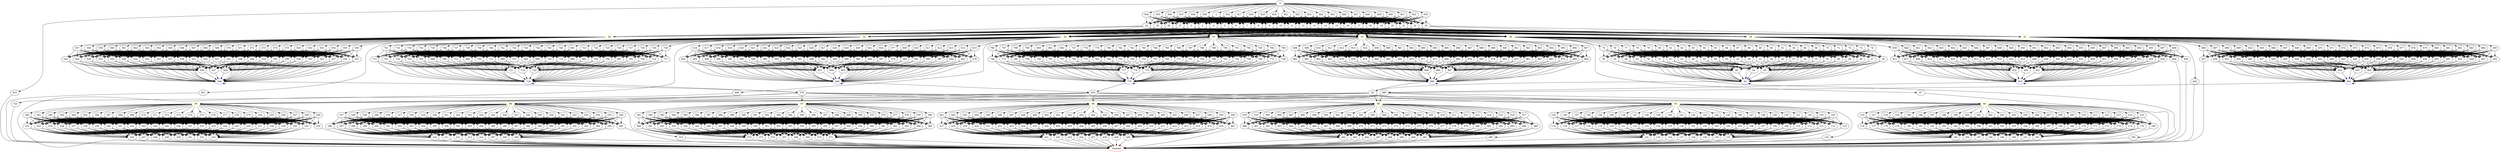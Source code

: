 digraph G {
	0 -> 1;
	0 -> 915;
	0 -> 916;
	0 -> 917;
	0 -> 918;
	0 -> 919;
	0 -> 920;
	0 -> 921;
	0 -> 922;
	0 -> 923;
	0 -> 924;
	0 -> 925;
	0 -> 926;
	0 -> 927;
	0 -> 928;
	0 -> 929;
	0 -> 930;
	0 -> 931;
	0 -> 932;
	0 -> 933;
	0 -> 934;
	0 -> 935;
	0 -> 936;
	0 -> 937;
	0 -> 938;
	0 -> 939;
	1 -> 2;
	1 -> 3;
	1 -> 4;
	1 -> 5;
	1 -> 6;
	1 -> 7;
	1 -> 8;
	1 -> 9;
	1 -> 10;
	1 -> 11;
	1 -> 12;
	1 -> 13;
	1 -> 14;
	1 -> 15;
	1 -> 16;
	1 -> 17;
	1 -> 18;
	1 -> 19;
	1 -> 20;
	1 -> 21;
	1 -> 22;
	1 -> 23;
	1 -> 24;
	1 -> 25;
	1 -> 26;
	1 -> 27;
	2 -> "28";
28 [color=yellow];
	2 -> "29";
29 [color=yellow];
	2 -> "30";
30 [color=yellow];
	2 -> "31";
31 [color=yellow];
	2 -> "32";
32 [color=yellow];
	2 -> "33";
33 [color=yellow];
	2 -> "34";
34 [color=yellow];
	2 -> "35";
35 [color=yellow];
	3 -> "28";
28 [color=yellow];
	3 -> "29";
29 [color=yellow];
	3 -> "30";
30 [color=yellow];
	3 -> "31";
31 [color=yellow];
	3 -> "32";
32 [color=yellow];
	3 -> "33";
33 [color=yellow];
	3 -> "34";
34 [color=yellow];
	3 -> "35";
35 [color=yellow];
	4 -> "28";
28 [color=yellow];
	4 -> "29";
29 [color=yellow];
	4 -> "30";
30 [color=yellow];
	4 -> "31";
31 [color=yellow];
	4 -> "32";
32 [color=yellow];
	4 -> "33";
33 [color=yellow];
	4 -> "34";
34 [color=yellow];
	4 -> "35";
35 [color=yellow];
	5 -> "28";
28 [color=yellow];
	5 -> "29";
29 [color=yellow];
	5 -> "30";
30 [color=yellow];
	5 -> "31";
31 [color=yellow];
	5 -> "32";
32 [color=yellow];
	5 -> "33";
33 [color=yellow];
	5 -> "34";
34 [color=yellow];
	5 -> "35";
35 [color=yellow];
	6 -> "28";
28 [color=yellow];
	6 -> "29";
29 [color=yellow];
	6 -> "30";
30 [color=yellow];
	6 -> "31";
31 [color=yellow];
	6 -> "32";
32 [color=yellow];
	6 -> "33";
33 [color=yellow];
	6 -> "34";
34 [color=yellow];
	6 -> "35";
35 [color=yellow];
	7 -> "28";
28 [color=yellow];
	7 -> "29";
29 [color=yellow];
	7 -> "30";
30 [color=yellow];
	7 -> "31";
31 [color=yellow];
	7 -> "32";
32 [color=yellow];
	7 -> "33";
33 [color=yellow];
	7 -> "34";
34 [color=yellow];
	7 -> "35";
35 [color=yellow];
	8 -> "28";
28 [color=yellow];
	8 -> "29";
29 [color=yellow];
	8 -> "30";
30 [color=yellow];
	8 -> "31";
31 [color=yellow];
	8 -> "32";
32 [color=yellow];
	8 -> "33";
33 [color=yellow];
	8 -> "34";
34 [color=yellow];
	8 -> "35";
35 [color=yellow];
	9 -> "28";
28 [color=yellow];
	9 -> "29";
29 [color=yellow];
	9 -> "30";
30 [color=yellow];
	9 -> "31";
31 [color=yellow];
	9 -> "32";
32 [color=yellow];
	9 -> "33";
33 [color=yellow];
	9 -> "34";
34 [color=yellow];
	9 -> "35";
35 [color=yellow];
	10 -> "28";
28 [color=yellow];
	10 -> "29";
29 [color=yellow];
	10 -> "30";
30 [color=yellow];
	10 -> "31";
31 [color=yellow];
	10 -> "32";
32 [color=yellow];
	10 -> "33";
33 [color=yellow];
	10 -> "34";
34 [color=yellow];
	10 -> "35";
35 [color=yellow];
	11 -> "28";
28 [color=yellow];
	11 -> "29";
29 [color=yellow];
	11 -> "30";
30 [color=yellow];
	11 -> "31";
31 [color=yellow];
	11 -> "32";
32 [color=yellow];
	11 -> "33";
33 [color=yellow];
	11 -> "34";
34 [color=yellow];
	11 -> "35";
35 [color=yellow];
	12 -> "28";
28 [color=yellow];
	12 -> "29";
29 [color=yellow];
	12 -> "30";
30 [color=yellow];
	12 -> "31";
31 [color=yellow];
	12 -> "32";
32 [color=yellow];
	12 -> "33";
33 [color=yellow];
	12 -> "34";
34 [color=yellow];
	12 -> "35";
35 [color=yellow];
	13 -> "28";
28 [color=yellow];
	13 -> "29";
29 [color=yellow];
	13 -> "30";
30 [color=yellow];
	13 -> "31";
31 [color=yellow];
	13 -> "32";
32 [color=yellow];
	13 -> "33";
33 [color=yellow];
	13 -> "34";
34 [color=yellow];
	13 -> "35";
35 [color=yellow];
	14 -> "28";
28 [color=yellow];
	14 -> "29";
29 [color=yellow];
	14 -> "30";
30 [color=yellow];
	14 -> "31";
31 [color=yellow];
	14 -> "32";
32 [color=yellow];
	14 -> "33";
33 [color=yellow];
	14 -> "34";
34 [color=yellow];
	14 -> "35";
35 [color=yellow];
	15 -> "28";
28 [color=yellow];
	15 -> "29";
29 [color=yellow];
	15 -> "30";
30 [color=yellow];
	15 -> "31";
31 [color=yellow];
	15 -> "32";
32 [color=yellow];
	15 -> "33";
33 [color=yellow];
	15 -> "34";
34 [color=yellow];
	15 -> "35";
35 [color=yellow];
	16 -> "28";
28 [color=yellow];
	16 -> "29";
29 [color=yellow];
	16 -> "30";
30 [color=yellow];
	16 -> "31";
31 [color=yellow];
	16 -> "32";
32 [color=yellow];
	16 -> "33";
33 [color=yellow];
	16 -> "34";
34 [color=yellow];
	16 -> "35";
35 [color=yellow];
	17 -> "28";
28 [color=yellow];
	17 -> "29";
29 [color=yellow];
	17 -> "30";
30 [color=yellow];
	17 -> "31";
31 [color=yellow];
	17 -> "32";
32 [color=yellow];
	17 -> "33";
33 [color=yellow];
	17 -> "34";
34 [color=yellow];
	17 -> "35";
35 [color=yellow];
	18 -> "28";
28 [color=yellow];
	18 -> "29";
29 [color=yellow];
	18 -> "30";
30 [color=yellow];
	18 -> "31";
31 [color=yellow];
	18 -> "32";
32 [color=yellow];
	18 -> "33";
33 [color=yellow];
	18 -> "34";
34 [color=yellow];
	18 -> "35";
35 [color=yellow];
	19 -> "28";
28 [color=yellow];
	19 -> "29";
29 [color=yellow];
	19 -> "30";
30 [color=yellow];
	19 -> "31";
31 [color=yellow];
	19 -> "32";
32 [color=yellow];
	19 -> "33";
33 [color=yellow];
	19 -> "34";
34 [color=yellow];
	19 -> "35";
35 [color=yellow];
	20 -> "28";
28 [color=yellow];
	20 -> "29";
29 [color=yellow];
	20 -> "30";
30 [color=yellow];
	20 -> "31";
31 [color=yellow];
	20 -> "32";
32 [color=yellow];
	20 -> "33";
33 [color=yellow];
	20 -> "34";
34 [color=yellow];
	20 -> "35";
35 [color=yellow];
	21 -> "28";
28 [color=yellow];
	21 -> "29";
29 [color=yellow];
	21 -> "30";
30 [color=yellow];
	21 -> "31";
31 [color=yellow];
	21 -> "32";
32 [color=yellow];
	21 -> "33";
33 [color=yellow];
	21 -> "34";
34 [color=yellow];
	21 -> "35";
35 [color=yellow];
	22 -> "28";
28 [color=yellow];
	22 -> "29";
29 [color=yellow];
	22 -> "30";
30 [color=yellow];
	22 -> "31";
31 [color=yellow];
	22 -> "32";
32 [color=yellow];
	22 -> "33";
33 [color=yellow];
	22 -> "34";
34 [color=yellow];
	22 -> "35";
35 [color=yellow];
	23 -> "28";
28 [color=yellow];
	23 -> "29";
29 [color=yellow];
	23 -> "30";
30 [color=yellow];
	23 -> "31";
31 [color=yellow];
	23 -> "32";
32 [color=yellow];
	23 -> "33";
33 [color=yellow];
	23 -> "34";
34 [color=yellow];
	23 -> "35";
35 [color=yellow];
	24 -> "28";
28 [color=yellow];
	24 -> "29";
29 [color=yellow];
	24 -> "30";
30 [color=yellow];
	24 -> "31";
31 [color=yellow];
	24 -> "32";
32 [color=yellow];
	24 -> "33";
33 [color=yellow];
	24 -> "34";
34 [color=yellow];
	24 -> "35";
35 [color=yellow];
	25 -> "28";
28 [color=yellow];
	25 -> "29";
29 [color=yellow];
	25 -> "30";
30 [color=yellow];
	25 -> "31";
31 [color=yellow];
	25 -> "32";
32 [color=yellow];
	25 -> "33";
33 [color=yellow];
	25 -> "34";
34 [color=yellow];
	25 -> "35";
35 [color=yellow];
	26 -> "28";
28 [color=yellow];
	26 -> "29";
29 [color=yellow];
	26 -> "30";
30 [color=yellow];
	26 -> "31";
31 [color=yellow];
	26 -> "32";
32 [color=yellow];
	26 -> "33";
33 [color=yellow];
	26 -> "34";
34 [color=yellow];
	26 -> "35";
35 [color=yellow];
	27 -> "28";
28 [color=yellow];
	27 -> "29";
29 [color=yellow];
	27 -> "30";
30 [color=yellow];
	27 -> "31";
31 [color=yellow];
	27 -> "32";
32 [color=yellow];
	27 -> "33";
33 [color=yellow];
	27 -> "34";
34 [color=yellow];
	27 -> "35";
35 [color=yellow];
	28 -> 36;
	28 -> 67;
	28 -> 68;
	28 -> 69;
	28 -> 70;
	28 -> 71;
	28 -> 72;
	28 -> 73;
	28 -> 74;
	28 -> 75;
	28 -> 76;
	28 -> 77;
	28 -> 78;
	28 -> 79;
	28 -> 80;
	28 -> 81;
	28 -> 82;
	28 -> 83;
	28 -> 84;
	28 -> 85;
	28 -> 86;
	28 -> 87;
	28 -> 88;
	28 -> 89;
	28 -> 90;
	28 -> 91;
	29 -> 520;
	29 -> 551;
	29 -> 552;
	29 -> 553;
	29 -> 554;
	29 -> 555;
	29 -> 556;
	29 -> 557;
	29 -> 558;
	29 -> 559;
	29 -> 560;
	29 -> 561;
	29 -> 562;
	29 -> 563;
	29 -> 564;
	29 -> 565;
	29 -> 566;
	29 -> 567;
	29 -> 568;
	29 -> 569;
	29 -> 570;
	29 -> 571;
	29 -> 572;
	29 -> 573;
	29 -> 574;
	29 -> 575;
	30 -> 577;
	30 -> 608;
	30 -> 609;
	30 -> 610;
	30 -> 611;
	30 -> 612;
	30 -> 613;
	30 -> 614;
	30 -> 615;
	30 -> 616;
	30 -> 617;
	30 -> 618;
	30 -> 619;
	30 -> 620;
	30 -> 621;
	30 -> 622;
	30 -> 623;
	30 -> 624;
	30 -> 625;
	30 -> 626;
	30 -> 627;
	30 -> 628;
	30 -> 629;
	30 -> 630;
	30 -> 631;
	30 -> 632;
	31 -> 634;
	31 -> 665;
	31 -> 666;
	31 -> 667;
	31 -> 668;
	31 -> 669;
	31 -> 670;
	31 -> 671;
	31 -> 672;
	31 -> 673;
	31 -> 674;
	31 -> 675;
	31 -> 676;
	31 -> 677;
	31 -> 678;
	31 -> 679;
	31 -> 680;
	31 -> 681;
	31 -> 682;
	31 -> 683;
	31 -> 684;
	31 -> 685;
	31 -> 686;
	31 -> 687;
	31 -> 688;
	31 -> 689;
	32 -> 691;
	32 -> 722;
	32 -> 723;
	32 -> 724;
	32 -> 725;
	32 -> 726;
	32 -> 727;
	32 -> 728;
	32 -> 729;
	32 -> 730;
	32 -> 731;
	32 -> 732;
	32 -> 733;
	32 -> 734;
	32 -> 735;
	32 -> 736;
	32 -> 737;
	32 -> 738;
	32 -> 739;
	32 -> 740;
	32 -> 741;
	32 -> 742;
	32 -> 743;
	32 -> 744;
	32 -> 745;
	32 -> 746;
	33 -> 747;
	33 -> 778;
	33 -> 779;
	33 -> 780;
	33 -> 781;
	33 -> 782;
	33 -> 783;
	33 -> 784;
	33 -> 785;
	33 -> 786;
	33 -> 787;
	33 -> 788;
	33 -> 789;
	33 -> 790;
	33 -> 791;
	33 -> 792;
	33 -> 793;
	33 -> 794;
	33 -> 795;
	33 -> 796;
	33 -> 797;
	33 -> 798;
	33 -> 799;
	33 -> 800;
	33 -> 801;
	33 -> 802;
	34 -> 803;
	34 -> 834;
	34 -> 835;
	34 -> 836;
	34 -> 837;
	34 -> 838;
	34 -> 839;
	34 -> 840;
	34 -> 841;
	34 -> 842;
	34 -> 843;
	34 -> 844;
	34 -> 845;
	34 -> 846;
	34 -> 847;
	34 -> 848;
	34 -> 849;
	34 -> 850;
	34 -> 851;
	34 -> 852;
	34 -> 853;
	34 -> 854;
	34 -> 855;
	34 -> 856;
	34 -> 857;
	34 -> 858;
	35 -> 859;
	35 -> 890;
	35 -> 891;
	35 -> 892;
	35 -> 893;
	35 -> 894;
	35 -> 895;
	35 -> 896;
	35 -> 897;
	35 -> 898;
	35 -> 899;
	35 -> 900;
	35 -> 901;
	35 -> 902;
	35 -> 903;
	35 -> 904;
	35 -> 905;
	35 -> 906;
	35 -> 907;
	35 -> 908;
	35 -> 909;
	35 -> 910;
	35 -> 911;
	35 -> 912;
	35 -> 913;
	35 -> 914;
	36 -> 37;
	36 -> 38;
	36 -> 39;
	36 -> 40;
	36 -> 41;
	36 -> 42;
	36 -> 43;
	36 -> 44;
	36 -> 45;
	36 -> 46;
	36 -> 47;
	36 -> 48;
	36 -> 49;
	36 -> 50;
	36 -> 51;
	36 -> 52;
	36 -> 53;
	36 -> 54;
	36 -> 55;
	36 -> 56;
	36 -> 57;
	36 -> 58;
	36 -> 59;
	36 -> 60;
	36 -> 61;
	36 -> 62;
	37 -> "63";
63 [color=blue];
	37 -> 64;
	37 -> 65;
	37 -> 66;
	38 -> "63";
63 [color=blue];
	38 -> 64;
	38 -> 65;
	38 -> 66;
	39 -> "63";
63 [color=blue];
	39 -> 64;
	39 -> 65;
	39 -> 66;
	40 -> "63";
63 [color=blue];
	40 -> 64;
	40 -> 65;
	40 -> 66;
	41 -> "63";
63 [color=blue];
	41 -> 64;
	41 -> 65;
	41 -> 66;
	42 -> "63";
63 [color=blue];
	42 -> 64;
	42 -> 65;
	42 -> 66;
	43 -> "63";
63 [color=blue];
	43 -> 64;
	43 -> 65;
	43 -> 66;
	44 -> "63";
63 [color=blue];
	44 -> 64;
	44 -> 65;
	44 -> 66;
	45 -> "63";
63 [color=blue];
	45 -> 64;
	45 -> 65;
	45 -> 66;
	46 -> "63";
63 [color=blue];
	46 -> 64;
	46 -> 65;
	46 -> 66;
	47 -> "63";
63 [color=blue];
	47 -> 64;
	47 -> 65;
	47 -> 66;
	48 -> "63";
63 [color=blue];
	48 -> 64;
	48 -> 65;
	48 -> 66;
	49 -> "63";
63 [color=blue];
	49 -> 64;
	49 -> 65;
	49 -> 66;
	50 -> "63";
63 [color=blue];
	50 -> 64;
	50 -> 65;
	50 -> 66;
	51 -> "63";
63 [color=blue];
	51 -> 64;
	51 -> 65;
	51 -> 66;
	52 -> "63";
63 [color=blue];
	52 -> 64;
	52 -> 65;
	52 -> 66;
	53 -> "63";
63 [color=blue];
	53 -> 64;
	53 -> 65;
	53 -> 66;
	54 -> "63";
63 [color=blue];
	54 -> 64;
	54 -> 65;
	54 -> 66;
	55 -> "63";
63 [color=blue];
	55 -> 64;
	55 -> 65;
	55 -> 66;
	56 -> "63";
63 [color=blue];
	56 -> 64;
	56 -> 65;
	56 -> 66;
	57 -> "63";
63 [color=blue];
	57 -> 64;
	57 -> 65;
	57 -> 66;
	58 -> "63";
63 [color=blue];
	58 -> 64;
	58 -> 65;
	58 -> 66;
	59 -> "Timeout";
Timeout [color=red];
	60 -> "63";
63 [color=blue];
	60 -> 64;
	60 -> 65;
	60 -> 66;
	61 -> "63";
63 [color=blue];
	61 -> 64;
	61 -> 65;
	61 -> 66;
	62 -> "63";
63 [color=blue];
	62 -> 64;
	62 -> 65;
	62 -> 66;
	63 -> "63";
63 [color=blue];
	63 -> 92;
	64 -> "63";
63 [color=blue];
	65 -> "63";
63 [color=blue];
	66 -> "63";
63 [color=blue];
	67 -> "Timeout";
Timeout [color=red];
	68 -> 37;
	68 -> 38;
	68 -> 39;
	68 -> 40;
	68 -> 41;
	68 -> 42;
	68 -> 43;
	68 -> 44;
	68 -> 45;
	68 -> 46;
	68 -> 47;
	68 -> 48;
	68 -> 49;
	68 -> 50;
	68 -> 51;
	68 -> 52;
	68 -> 53;
	68 -> 54;
	68 -> 55;
	68 -> 56;
	68 -> 57;
	68 -> 58;
	68 -> 59;
	68 -> 60;
	68 -> 61;
	68 -> 62;
	69 -> 37;
	69 -> 38;
	69 -> 39;
	69 -> 40;
	69 -> 41;
	69 -> 42;
	69 -> 43;
	69 -> 44;
	69 -> 45;
	69 -> 46;
	69 -> 47;
	69 -> 48;
	69 -> 49;
	69 -> 50;
	69 -> 51;
	69 -> 52;
	69 -> 53;
	69 -> 54;
	69 -> 55;
	69 -> 56;
	69 -> 57;
	69 -> 58;
	69 -> 59;
	69 -> 60;
	69 -> 61;
	69 -> 62;
	70 -> 37;
	70 -> 38;
	70 -> 39;
	70 -> 40;
	70 -> 41;
	70 -> 42;
	70 -> 43;
	70 -> 44;
	70 -> 45;
	70 -> 46;
	70 -> 47;
	70 -> 48;
	70 -> 49;
	70 -> 50;
	70 -> 51;
	70 -> 52;
	70 -> 53;
	70 -> 54;
	70 -> 55;
	70 -> 56;
	70 -> 57;
	70 -> 58;
	70 -> 59;
	70 -> 60;
	70 -> 61;
	70 -> 62;
	71 -> 37;
	71 -> 38;
	71 -> 39;
	71 -> 40;
	71 -> 41;
	71 -> 42;
	71 -> 43;
	71 -> 44;
	71 -> 45;
	71 -> 46;
	71 -> 47;
	71 -> 48;
	71 -> 49;
	71 -> 50;
	71 -> 51;
	71 -> 52;
	71 -> 53;
	71 -> 54;
	71 -> 55;
	71 -> 56;
	71 -> 57;
	71 -> 58;
	71 -> 59;
	71 -> 60;
	71 -> 61;
	71 -> 62;
	72 -> 37;
	72 -> 38;
	72 -> 39;
	72 -> 40;
	72 -> 41;
	72 -> 42;
	72 -> 43;
	72 -> 44;
	72 -> 45;
	72 -> 46;
	72 -> 47;
	72 -> 48;
	72 -> 49;
	72 -> 50;
	72 -> 51;
	72 -> 52;
	72 -> 53;
	72 -> 54;
	72 -> 55;
	72 -> 56;
	72 -> 57;
	72 -> 58;
	72 -> 59;
	72 -> 60;
	72 -> 61;
	72 -> 62;
	73 -> 37;
	73 -> 38;
	73 -> 39;
	73 -> 40;
	73 -> 41;
	73 -> 42;
	73 -> 43;
	73 -> 44;
	73 -> 45;
	73 -> 46;
	73 -> 47;
	73 -> 48;
	73 -> 49;
	73 -> 50;
	73 -> 51;
	73 -> 52;
	73 -> 53;
	73 -> 54;
	73 -> 55;
	73 -> 56;
	73 -> 57;
	73 -> 58;
	73 -> 59;
	73 -> 60;
	73 -> 61;
	73 -> 62;
	74 -> 37;
	74 -> 38;
	74 -> 39;
	74 -> 40;
	74 -> 41;
	74 -> 42;
	74 -> 43;
	74 -> 44;
	74 -> 45;
	74 -> 46;
	74 -> 47;
	74 -> 48;
	74 -> 49;
	74 -> 50;
	74 -> 51;
	74 -> 52;
	74 -> 53;
	74 -> 54;
	74 -> 55;
	74 -> 56;
	74 -> 57;
	74 -> 58;
	74 -> 59;
	74 -> 60;
	74 -> 61;
	74 -> 62;
	75 -> 37;
	75 -> 38;
	75 -> 39;
	75 -> 40;
	75 -> 41;
	75 -> 42;
	75 -> 43;
	75 -> 44;
	75 -> 45;
	75 -> 46;
	75 -> 47;
	75 -> 48;
	75 -> 49;
	75 -> 50;
	75 -> 51;
	75 -> 52;
	75 -> 53;
	75 -> 54;
	75 -> 55;
	75 -> 56;
	75 -> 57;
	75 -> 58;
	75 -> 59;
	75 -> 60;
	75 -> 61;
	75 -> 62;
	76 -> 37;
	76 -> 38;
	76 -> 39;
	76 -> 40;
	76 -> 41;
	76 -> 42;
	76 -> 43;
	76 -> 44;
	76 -> 45;
	76 -> 46;
	76 -> 47;
	76 -> 48;
	76 -> 49;
	76 -> 50;
	76 -> 51;
	76 -> 52;
	76 -> 53;
	76 -> 54;
	76 -> 55;
	76 -> 56;
	76 -> 57;
	76 -> 58;
	76 -> 59;
	76 -> 60;
	76 -> 61;
	76 -> 62;
	77 -> 37;
	77 -> 38;
	77 -> 39;
	77 -> 40;
	77 -> 41;
	77 -> 42;
	77 -> 43;
	77 -> 44;
	77 -> 45;
	77 -> 46;
	77 -> 47;
	77 -> 48;
	77 -> 49;
	77 -> 50;
	77 -> 51;
	77 -> 52;
	77 -> 53;
	77 -> 54;
	77 -> 55;
	77 -> 56;
	77 -> 57;
	77 -> 58;
	77 -> 59;
	77 -> 60;
	77 -> 61;
	77 -> 62;
	78 -> 37;
	78 -> 38;
	78 -> 39;
	78 -> 40;
	78 -> 41;
	78 -> 42;
	78 -> 43;
	78 -> 44;
	78 -> 45;
	78 -> 46;
	78 -> 47;
	78 -> 48;
	78 -> 49;
	78 -> 50;
	78 -> 51;
	78 -> 52;
	78 -> 53;
	78 -> 54;
	78 -> 55;
	78 -> 56;
	78 -> 57;
	78 -> 58;
	78 -> 59;
	78 -> 60;
	78 -> 61;
	78 -> 62;
	79 -> 37;
	79 -> 38;
	79 -> 39;
	79 -> 40;
	79 -> 41;
	79 -> 42;
	79 -> 43;
	79 -> 44;
	79 -> 45;
	79 -> 46;
	79 -> 47;
	79 -> 48;
	79 -> 49;
	79 -> 50;
	79 -> 51;
	79 -> 52;
	79 -> 53;
	79 -> 54;
	79 -> 55;
	79 -> 56;
	79 -> 57;
	79 -> 58;
	79 -> 59;
	79 -> 60;
	79 -> 61;
	79 -> 62;
	80 -> 37;
	80 -> 38;
	80 -> 39;
	80 -> 40;
	80 -> 41;
	80 -> 42;
	80 -> 43;
	80 -> 44;
	80 -> 45;
	80 -> 46;
	80 -> 47;
	80 -> 48;
	80 -> 49;
	80 -> 50;
	80 -> 51;
	80 -> 52;
	80 -> 53;
	80 -> 54;
	80 -> 55;
	80 -> 56;
	80 -> 57;
	80 -> 58;
	80 -> 59;
	80 -> 60;
	80 -> 61;
	80 -> 62;
	81 -> 37;
	81 -> 38;
	81 -> 39;
	81 -> 40;
	81 -> 41;
	81 -> 42;
	81 -> 43;
	81 -> 44;
	81 -> 45;
	81 -> 46;
	81 -> 47;
	81 -> 48;
	81 -> 49;
	81 -> 50;
	81 -> 51;
	81 -> 52;
	81 -> 53;
	81 -> 54;
	81 -> 55;
	81 -> 56;
	81 -> 57;
	81 -> 58;
	81 -> 59;
	81 -> 60;
	81 -> 61;
	81 -> 62;
	82 -> 37;
	82 -> 38;
	82 -> 39;
	82 -> 40;
	82 -> 41;
	82 -> 42;
	82 -> 43;
	82 -> 44;
	82 -> 45;
	82 -> 46;
	82 -> 47;
	82 -> 48;
	82 -> 49;
	82 -> 50;
	82 -> 51;
	82 -> 52;
	82 -> 53;
	82 -> 54;
	82 -> 55;
	82 -> 56;
	82 -> 57;
	82 -> 58;
	82 -> 59;
	82 -> 60;
	82 -> 61;
	82 -> 62;
	83 -> 37;
	83 -> 38;
	83 -> 39;
	83 -> 40;
	83 -> 41;
	83 -> 42;
	83 -> 43;
	83 -> 44;
	83 -> 45;
	83 -> 46;
	83 -> 47;
	83 -> 48;
	83 -> 49;
	83 -> 50;
	83 -> 51;
	83 -> 52;
	83 -> 53;
	83 -> 54;
	83 -> 55;
	83 -> 56;
	83 -> 57;
	83 -> 58;
	83 -> 59;
	83 -> 60;
	83 -> 61;
	83 -> 62;
	84 -> 37;
	84 -> 38;
	84 -> 39;
	84 -> 40;
	84 -> 41;
	84 -> 42;
	84 -> 43;
	84 -> 44;
	84 -> 45;
	84 -> 46;
	84 -> 47;
	84 -> 48;
	84 -> 49;
	84 -> 50;
	84 -> 51;
	84 -> 52;
	84 -> 53;
	84 -> 54;
	84 -> 55;
	84 -> 56;
	84 -> 57;
	84 -> 58;
	84 -> 59;
	84 -> 60;
	84 -> 61;
	84 -> 62;
	85 -> 37;
	85 -> 38;
	85 -> 39;
	85 -> 40;
	85 -> 41;
	85 -> 42;
	85 -> 43;
	85 -> 44;
	85 -> 45;
	85 -> 46;
	85 -> 47;
	85 -> 48;
	85 -> 49;
	85 -> 50;
	85 -> 51;
	85 -> 52;
	85 -> 53;
	85 -> 54;
	85 -> 55;
	85 -> 56;
	85 -> 57;
	85 -> 58;
	85 -> 59;
	85 -> 60;
	85 -> 61;
	85 -> 62;
	86 -> 37;
	86 -> 38;
	86 -> 39;
	86 -> 40;
	86 -> 41;
	86 -> 42;
	86 -> 43;
	86 -> 44;
	86 -> 45;
	86 -> 46;
	86 -> 47;
	86 -> 48;
	86 -> 49;
	86 -> 50;
	86 -> 51;
	86 -> 52;
	86 -> 53;
	86 -> 54;
	86 -> 55;
	86 -> 56;
	86 -> 57;
	86 -> 58;
	86 -> 59;
	86 -> 60;
	86 -> 61;
	86 -> 62;
	87 -> 37;
	87 -> 38;
	87 -> 39;
	87 -> 40;
	87 -> 41;
	87 -> 42;
	87 -> 43;
	87 -> 44;
	87 -> 45;
	87 -> 46;
	87 -> 47;
	87 -> 48;
	87 -> 49;
	87 -> 50;
	87 -> 51;
	87 -> 52;
	87 -> 53;
	87 -> 54;
	87 -> 55;
	87 -> 56;
	87 -> 57;
	87 -> 58;
	87 -> 59;
	87 -> 60;
	87 -> 61;
	87 -> 62;
	88 -> 37;
	88 -> 38;
	88 -> 39;
	88 -> 40;
	88 -> 41;
	88 -> 42;
	88 -> 43;
	88 -> 44;
	88 -> 45;
	88 -> 46;
	88 -> 47;
	88 -> 48;
	88 -> 49;
	88 -> 50;
	88 -> 51;
	88 -> 52;
	88 -> 53;
	88 -> 54;
	88 -> 55;
	88 -> 56;
	88 -> 57;
	88 -> 58;
	88 -> 59;
	88 -> 60;
	88 -> 61;
	88 -> 62;
	89 -> 37;
	89 -> 38;
	89 -> 39;
	89 -> 40;
	89 -> 41;
	89 -> 42;
	89 -> 43;
	89 -> 44;
	89 -> 45;
	89 -> 46;
	89 -> 47;
	89 -> 48;
	89 -> 49;
	89 -> 50;
	89 -> 51;
	89 -> 52;
	89 -> 53;
	89 -> 54;
	89 -> 55;
	89 -> 56;
	89 -> 57;
	89 -> 58;
	89 -> 59;
	89 -> 60;
	89 -> 61;
	89 -> 62;
	90 -> 37;
	90 -> 38;
	90 -> 39;
	90 -> 40;
	90 -> 41;
	90 -> 42;
	90 -> 43;
	90 -> 44;
	90 -> 45;
	90 -> 46;
	90 -> 47;
	90 -> 48;
	90 -> 49;
	90 -> 50;
	90 -> 51;
	90 -> 52;
	90 -> 53;
	90 -> 54;
	90 -> 55;
	90 -> 56;
	90 -> 57;
	90 -> 58;
	90 -> 59;
	90 -> 60;
	90 -> 61;
	90 -> 62;
	91 -> 37;
	91 -> 38;
	91 -> 39;
	91 -> 40;
	91 -> 41;
	91 -> 42;
	91 -> 43;
	91 -> 44;
	91 -> 45;
	91 -> 46;
	91 -> 47;
	91 -> 48;
	91 -> 49;
	91 -> 50;
	91 -> 51;
	91 -> 52;
	91 -> 53;
	91 -> 54;
	91 -> 55;
	91 -> 56;
	91 -> 57;
	91 -> 58;
	91 -> 59;
	91 -> 60;
	91 -> 61;
	91 -> 62;
	92 -> "93";
93 [color=yellow];
	92 -> "94";
94 [color=yellow];
	92 -> "95";
95 [color=yellow];
	92 -> "96";
96 [color=yellow];
	92 -> "97";
97 [color=yellow];
	92 -> "98";
98 [color=yellow];
	92 -> "99";
99 [color=yellow];
	93 -> 100;
	93 -> 135;
	93 -> 136;
	93 -> 137;
	93 -> 138;
	93 -> 139;
	93 -> 140;
	93 -> 141;
	93 -> 142;
	93 -> 143;
	93 -> 144;
	93 -> 145;
	93 -> 146;
	93 -> 147;
	93 -> 148;
	93 -> 149;
	93 -> 150;
	93 -> 151;
	93 -> 152;
	93 -> 153;
	93 -> 154;
	93 -> 155;
	93 -> 156;
	93 -> 157;
	93 -> 158;
	93 -> 159;
	94 -> 160;
	94 -> 195;
	94 -> 196;
	94 -> 197;
	94 -> 198;
	94 -> 199;
	94 -> 200;
	94 -> 201;
	94 -> 202;
	94 -> 203;
	94 -> 204;
	94 -> 205;
	94 -> 206;
	94 -> 207;
	94 -> 208;
	94 -> 209;
	94 -> 210;
	94 -> 211;
	94 -> 212;
	94 -> 213;
	94 -> 214;
	94 -> 215;
	94 -> 216;
	94 -> 217;
	94 -> 218;
	94 -> 219;
	95 -> 220;
	95 -> 255;
	95 -> 256;
	95 -> 257;
	95 -> 258;
	95 -> 259;
	95 -> 260;
	95 -> 261;
	95 -> 262;
	95 -> 263;
	95 -> 264;
	95 -> 265;
	95 -> 266;
	95 -> 267;
	95 -> 268;
	95 -> 269;
	95 -> 270;
	95 -> 271;
	95 -> 272;
	95 -> 273;
	95 -> 274;
	95 -> 275;
	95 -> 276;
	95 -> 277;
	95 -> 278;
	95 -> 279;
	96 -> 280;
	96 -> 315;
	96 -> 316;
	96 -> 317;
	96 -> 318;
	96 -> 319;
	96 -> 320;
	96 -> 321;
	96 -> 322;
	96 -> 323;
	96 -> 324;
	96 -> 325;
	96 -> 326;
	96 -> 327;
	96 -> 328;
	96 -> 329;
	96 -> 330;
	96 -> 331;
	96 -> 332;
	96 -> 333;
	96 -> 334;
	96 -> 335;
	96 -> 336;
	96 -> 337;
	96 -> 338;
	96 -> 339;
	97 -> 340;
	97 -> 375;
	97 -> 376;
	97 -> 377;
	97 -> 378;
	97 -> 379;
	97 -> 380;
	97 -> 381;
	97 -> 382;
	97 -> 383;
	97 -> 384;
	97 -> 385;
	97 -> 386;
	97 -> 387;
	97 -> 388;
	97 -> 389;
	97 -> 390;
	97 -> 391;
	97 -> 392;
	97 -> 393;
	97 -> 394;
	97 -> 395;
	97 -> 396;
	97 -> 397;
	97 -> 398;
	97 -> 399;
	98 -> 400;
	98 -> 435;
	98 -> 436;
	98 -> 437;
	98 -> 438;
	98 -> 439;
	98 -> 440;
	98 -> 441;
	98 -> 442;
	98 -> 443;
	98 -> 444;
	98 -> 445;
	98 -> 446;
	98 -> 447;
	98 -> 448;
	98 -> 449;
	98 -> 450;
	98 -> 451;
	98 -> 452;
	98 -> 453;
	98 -> 454;
	98 -> 455;
	98 -> 456;
	98 -> 457;
	98 -> 458;
	98 -> 459;
	99 -> 460;
	99 -> 495;
	99 -> 496;
	99 -> 497;
	99 -> 498;
	99 -> 499;
	99 -> 500;
	99 -> 501;
	99 -> 502;
	99 -> 503;
	99 -> 504;
	99 -> 505;
	99 -> 506;
	99 -> 507;
	99 -> 508;
	99 -> 509;
	99 -> 510;
	99 -> 511;
	99 -> 512;
	99 -> 513;
	99 -> 514;
	99 -> 515;
	99 -> 516;
	99 -> 517;
	99 -> 518;
	99 -> 519;
	100 -> 101;
	100 -> 102;
	100 -> 103;
	100 -> 104;
	100 -> 105;
	100 -> 106;
	100 -> 107;
	100 -> 108;
	100 -> 109;
	100 -> 110;
	100 -> 111;
	100 -> 112;
	100 -> 113;
	100 -> 114;
	100 -> 115;
	100 -> 116;
	100 -> 117;
	100 -> 118;
	100 -> 119;
	100 -> 120;
	100 -> 121;
	100 -> 122;
	100 -> 123;
	100 -> 124;
	100 -> 125;
	100 -> 126;
	101 -> 127;
	101 -> 128;
	101 -> 129;
	101 -> 130;
	101 -> 131;
	101 -> 132;
	101 -> 133;
	101 -> 134;
	102 -> 127;
	102 -> 128;
	102 -> 129;
	102 -> 130;
	102 -> 131;
	102 -> 132;
	102 -> 133;
	102 -> 134;
	103 -> 127;
	103 -> 128;
	103 -> 129;
	103 -> 130;
	103 -> 131;
	103 -> 132;
	103 -> 133;
	103 -> 134;
	104 -> 127;
	104 -> 128;
	104 -> 129;
	104 -> 130;
	104 -> 131;
	104 -> 132;
	104 -> 133;
	104 -> 134;
	105 -> 127;
	105 -> 128;
	105 -> 129;
	105 -> 130;
	105 -> 131;
	105 -> 132;
	105 -> 133;
	105 -> 134;
	106 -> 127;
	106 -> 128;
	106 -> 129;
	106 -> 130;
	106 -> 131;
	106 -> 132;
	106 -> 133;
	106 -> 134;
	107 -> 127;
	107 -> 128;
	107 -> 129;
	107 -> 130;
	107 -> 131;
	107 -> 132;
	107 -> 133;
	107 -> 134;
	108 -> 127;
	108 -> 128;
	108 -> 129;
	108 -> 130;
	108 -> 131;
	108 -> 132;
	108 -> 133;
	108 -> 134;
	109 -> 127;
	109 -> 128;
	109 -> 129;
	109 -> 130;
	109 -> 131;
	109 -> 132;
	109 -> 133;
	109 -> 134;
	110 -> 127;
	110 -> 128;
	110 -> 129;
	110 -> 130;
	110 -> 131;
	110 -> 132;
	110 -> 133;
	110 -> 134;
	111 -> 127;
	111 -> 128;
	111 -> 129;
	111 -> 130;
	111 -> 131;
	111 -> 132;
	111 -> 133;
	111 -> 134;
	112 -> 127;
	112 -> 128;
	112 -> 129;
	112 -> 130;
	112 -> 131;
	112 -> 132;
	112 -> 133;
	112 -> 134;
	113 -> 127;
	113 -> 128;
	113 -> 129;
	113 -> 130;
	113 -> 131;
	113 -> 132;
	113 -> 133;
	113 -> 134;
	114 -> 127;
	114 -> 128;
	114 -> 129;
	114 -> 130;
	114 -> 131;
	114 -> 132;
	114 -> 133;
	114 -> 134;
	115 -> "Timeout";
Timeout [color=red];
	116 -> 127;
	116 -> 128;
	116 -> 129;
	116 -> 130;
	116 -> 131;
	116 -> 132;
	116 -> 133;
	116 -> 134;
	117 -> 127;
	117 -> 128;
	117 -> 129;
	117 -> 130;
	117 -> 131;
	117 -> 132;
	117 -> 133;
	117 -> 134;
	118 -> 127;
	118 -> 128;
	118 -> 129;
	118 -> 130;
	118 -> 131;
	118 -> 132;
	118 -> 133;
	118 -> 134;
	119 -> 127;
	119 -> 128;
	119 -> 129;
	119 -> 130;
	119 -> 131;
	119 -> 132;
	119 -> 133;
	119 -> 134;
	120 -> 127;
	120 -> 128;
	120 -> 129;
	120 -> 130;
	120 -> 131;
	120 -> 132;
	120 -> 133;
	120 -> 134;
	121 -> 127;
	121 -> 128;
	121 -> 129;
	121 -> 130;
	121 -> 131;
	121 -> 132;
	121 -> 133;
	121 -> 134;
	122 -> 127;
	122 -> 128;
	122 -> 129;
	122 -> 130;
	122 -> 131;
	122 -> 132;
	122 -> 133;
	122 -> 134;
	123 -> 127;
	123 -> 128;
	123 -> 129;
	123 -> 130;
	123 -> 131;
	123 -> 132;
	123 -> 133;
	123 -> 134;
	124 -> 127;
	124 -> 128;
	124 -> 129;
	124 -> 130;
	124 -> 131;
	124 -> 132;
	124 -> 133;
	124 -> 134;
	125 -> 127;
	125 -> 128;
	125 -> 129;
	125 -> 130;
	125 -> 131;
	125 -> 132;
	125 -> 133;
	125 -> 134;
	126 -> 127;
	126 -> 128;
	126 -> 129;
	126 -> 130;
	126 -> 131;
	126 -> 132;
	126 -> 133;
	126 -> 134;
	127 -> "Timeout";
Timeout [color=red];
	128 -> "Timeout";
Timeout [color=red];
	129 -> "Timeout";
Timeout [color=red];
	130 -> "Timeout";
Timeout [color=red];
	131 -> "Timeout";
Timeout [color=red];
	132 -> "Timeout";
Timeout [color=red];
	133 -> "Timeout";
Timeout [color=red];
	134 -> "Timeout";
Timeout [color=red];
	135 -> "Timeout";
Timeout [color=red];
	136 -> 101;
	136 -> 102;
	136 -> 103;
	136 -> 104;
	136 -> 105;
	136 -> 106;
	136 -> 107;
	136 -> 108;
	136 -> 109;
	136 -> 110;
	136 -> 111;
	136 -> 112;
	136 -> 113;
	136 -> 114;
	136 -> 115;
	136 -> 116;
	136 -> 117;
	136 -> 118;
	136 -> 119;
	136 -> 120;
	136 -> 121;
	136 -> 122;
	136 -> 123;
	136 -> 124;
	136 -> 125;
	136 -> 126;
	137 -> 101;
	137 -> 102;
	137 -> 103;
	137 -> 104;
	137 -> 105;
	137 -> 106;
	137 -> 107;
	137 -> 108;
	137 -> 109;
	137 -> 110;
	137 -> 111;
	137 -> 112;
	137 -> 113;
	137 -> 114;
	137 -> 115;
	137 -> 116;
	137 -> 117;
	137 -> 118;
	137 -> 119;
	137 -> 120;
	137 -> 121;
	137 -> 122;
	137 -> 123;
	137 -> 124;
	137 -> 125;
	137 -> 126;
	138 -> 101;
	138 -> 102;
	138 -> 103;
	138 -> 104;
	138 -> 105;
	138 -> 106;
	138 -> 107;
	138 -> 108;
	138 -> 109;
	138 -> 110;
	138 -> 111;
	138 -> 112;
	138 -> 113;
	138 -> 114;
	138 -> 115;
	138 -> 116;
	138 -> 117;
	138 -> 118;
	138 -> 119;
	138 -> 120;
	138 -> 121;
	138 -> 122;
	138 -> 123;
	138 -> 124;
	138 -> 125;
	138 -> 126;
	139 -> 101;
	139 -> 102;
	139 -> 103;
	139 -> 104;
	139 -> 105;
	139 -> 106;
	139 -> 107;
	139 -> 108;
	139 -> 109;
	139 -> 110;
	139 -> 111;
	139 -> 112;
	139 -> 113;
	139 -> 114;
	139 -> 115;
	139 -> 116;
	139 -> 117;
	139 -> 118;
	139 -> 119;
	139 -> 120;
	139 -> 121;
	139 -> 122;
	139 -> 123;
	139 -> 124;
	139 -> 125;
	139 -> 126;
	140 -> 101;
	140 -> 102;
	140 -> 103;
	140 -> 104;
	140 -> 105;
	140 -> 106;
	140 -> 107;
	140 -> 108;
	140 -> 109;
	140 -> 110;
	140 -> 111;
	140 -> 112;
	140 -> 113;
	140 -> 114;
	140 -> 115;
	140 -> 116;
	140 -> 117;
	140 -> 118;
	140 -> 119;
	140 -> 120;
	140 -> 121;
	140 -> 122;
	140 -> 123;
	140 -> 124;
	140 -> 125;
	140 -> 126;
	141 -> 101;
	141 -> 102;
	141 -> 103;
	141 -> 104;
	141 -> 105;
	141 -> 106;
	141 -> 107;
	141 -> 108;
	141 -> 109;
	141 -> 110;
	141 -> 111;
	141 -> 112;
	141 -> 113;
	141 -> 114;
	141 -> 115;
	141 -> 116;
	141 -> 117;
	141 -> 118;
	141 -> 119;
	141 -> 120;
	141 -> 121;
	141 -> 122;
	141 -> 123;
	141 -> 124;
	141 -> 125;
	141 -> 126;
	142 -> 101;
	142 -> 102;
	142 -> 103;
	142 -> 104;
	142 -> 105;
	142 -> 106;
	142 -> 107;
	142 -> 108;
	142 -> 109;
	142 -> 110;
	142 -> 111;
	142 -> 112;
	142 -> 113;
	142 -> 114;
	142 -> 115;
	142 -> 116;
	142 -> 117;
	142 -> 118;
	142 -> 119;
	142 -> 120;
	142 -> 121;
	142 -> 122;
	142 -> 123;
	142 -> 124;
	142 -> 125;
	142 -> 126;
	143 -> 101;
	143 -> 102;
	143 -> 103;
	143 -> 104;
	143 -> 105;
	143 -> 106;
	143 -> 107;
	143 -> 108;
	143 -> 109;
	143 -> 110;
	143 -> 111;
	143 -> 112;
	143 -> 113;
	143 -> 114;
	143 -> 115;
	143 -> 116;
	143 -> 117;
	143 -> 118;
	143 -> 119;
	143 -> 120;
	143 -> 121;
	143 -> 122;
	143 -> 123;
	143 -> 124;
	143 -> 125;
	143 -> 126;
	144 -> 101;
	144 -> 102;
	144 -> 103;
	144 -> 104;
	144 -> 105;
	144 -> 106;
	144 -> 107;
	144 -> 108;
	144 -> 109;
	144 -> 110;
	144 -> 111;
	144 -> 112;
	144 -> 113;
	144 -> 114;
	144 -> 115;
	144 -> 116;
	144 -> 117;
	144 -> 118;
	144 -> 119;
	144 -> 120;
	144 -> 121;
	144 -> 122;
	144 -> 123;
	144 -> 124;
	144 -> 125;
	144 -> 126;
	145 -> 101;
	145 -> 102;
	145 -> 103;
	145 -> 104;
	145 -> 105;
	145 -> 106;
	145 -> 107;
	145 -> 108;
	145 -> 109;
	145 -> 110;
	145 -> 111;
	145 -> 112;
	145 -> 113;
	145 -> 114;
	145 -> 115;
	145 -> 116;
	145 -> 117;
	145 -> 118;
	145 -> 119;
	145 -> 120;
	145 -> 121;
	145 -> 122;
	145 -> 123;
	145 -> 124;
	145 -> 125;
	145 -> 126;
	146 -> 101;
	146 -> 102;
	146 -> 103;
	146 -> 104;
	146 -> 105;
	146 -> 106;
	146 -> 107;
	146 -> 108;
	146 -> 109;
	146 -> 110;
	146 -> 111;
	146 -> 112;
	146 -> 113;
	146 -> 114;
	146 -> 115;
	146 -> 116;
	146 -> 117;
	146 -> 118;
	146 -> 119;
	146 -> 120;
	146 -> 121;
	146 -> 122;
	146 -> 123;
	146 -> 124;
	146 -> 125;
	146 -> 126;
	147 -> 101;
	147 -> 102;
	147 -> 103;
	147 -> 104;
	147 -> 105;
	147 -> 106;
	147 -> 107;
	147 -> 108;
	147 -> 109;
	147 -> 110;
	147 -> 111;
	147 -> 112;
	147 -> 113;
	147 -> 114;
	147 -> 115;
	147 -> 116;
	147 -> 117;
	147 -> 118;
	147 -> 119;
	147 -> 120;
	147 -> 121;
	147 -> 122;
	147 -> 123;
	147 -> 124;
	147 -> 125;
	147 -> 126;
	148 -> 101;
	148 -> 102;
	148 -> 103;
	148 -> 104;
	148 -> 105;
	148 -> 106;
	148 -> 107;
	148 -> 108;
	148 -> 109;
	148 -> 110;
	148 -> 111;
	148 -> 112;
	148 -> 113;
	148 -> 114;
	148 -> 115;
	148 -> 116;
	148 -> 117;
	148 -> 118;
	148 -> 119;
	148 -> 120;
	148 -> 121;
	148 -> 122;
	148 -> 123;
	148 -> 124;
	148 -> 125;
	148 -> 126;
	149 -> 101;
	149 -> 102;
	149 -> 103;
	149 -> 104;
	149 -> 105;
	149 -> 106;
	149 -> 107;
	149 -> 108;
	149 -> 109;
	149 -> 110;
	149 -> 111;
	149 -> 112;
	149 -> 113;
	149 -> 114;
	149 -> 115;
	149 -> 116;
	149 -> 117;
	149 -> 118;
	149 -> 119;
	149 -> 120;
	149 -> 121;
	149 -> 122;
	149 -> 123;
	149 -> 124;
	149 -> 125;
	149 -> 126;
	150 -> 101;
	150 -> 102;
	150 -> 103;
	150 -> 104;
	150 -> 105;
	150 -> 106;
	150 -> 107;
	150 -> 108;
	150 -> 109;
	150 -> 110;
	150 -> 111;
	150 -> 112;
	150 -> 113;
	150 -> 114;
	150 -> 115;
	150 -> 116;
	150 -> 117;
	150 -> 118;
	150 -> 119;
	150 -> 120;
	150 -> 121;
	150 -> 122;
	150 -> 123;
	150 -> 124;
	150 -> 125;
	150 -> 126;
	151 -> 101;
	151 -> 102;
	151 -> 103;
	151 -> 104;
	151 -> 105;
	151 -> 106;
	151 -> 107;
	151 -> 108;
	151 -> 109;
	151 -> 110;
	151 -> 111;
	151 -> 112;
	151 -> 113;
	151 -> 114;
	151 -> 115;
	151 -> 116;
	151 -> 117;
	151 -> 118;
	151 -> 119;
	151 -> 120;
	151 -> 121;
	151 -> 122;
	151 -> 123;
	151 -> 124;
	151 -> 125;
	151 -> 126;
	152 -> 101;
	152 -> 102;
	152 -> 103;
	152 -> 104;
	152 -> 105;
	152 -> 106;
	152 -> 107;
	152 -> 108;
	152 -> 109;
	152 -> 110;
	152 -> 111;
	152 -> 112;
	152 -> 113;
	152 -> 114;
	152 -> 115;
	152 -> 116;
	152 -> 117;
	152 -> 118;
	152 -> 119;
	152 -> 120;
	152 -> 121;
	152 -> 122;
	152 -> 123;
	152 -> 124;
	152 -> 125;
	152 -> 126;
	153 -> 101;
	153 -> 102;
	153 -> 103;
	153 -> 104;
	153 -> 105;
	153 -> 106;
	153 -> 107;
	153 -> 108;
	153 -> 109;
	153 -> 110;
	153 -> 111;
	153 -> 112;
	153 -> 113;
	153 -> 114;
	153 -> 115;
	153 -> 116;
	153 -> 117;
	153 -> 118;
	153 -> 119;
	153 -> 120;
	153 -> 121;
	153 -> 122;
	153 -> 123;
	153 -> 124;
	153 -> 125;
	153 -> 126;
	154 -> 101;
	154 -> 102;
	154 -> 103;
	154 -> 104;
	154 -> 105;
	154 -> 106;
	154 -> 107;
	154 -> 108;
	154 -> 109;
	154 -> 110;
	154 -> 111;
	154 -> 112;
	154 -> 113;
	154 -> 114;
	154 -> 115;
	154 -> 116;
	154 -> 117;
	154 -> 118;
	154 -> 119;
	154 -> 120;
	154 -> 121;
	154 -> 122;
	154 -> 123;
	154 -> 124;
	154 -> 125;
	154 -> 126;
	155 -> 101;
	155 -> 102;
	155 -> 103;
	155 -> 104;
	155 -> 105;
	155 -> 106;
	155 -> 107;
	155 -> 108;
	155 -> 109;
	155 -> 110;
	155 -> 111;
	155 -> 112;
	155 -> 113;
	155 -> 114;
	155 -> 115;
	155 -> 116;
	155 -> 117;
	155 -> 118;
	155 -> 119;
	155 -> 120;
	155 -> 121;
	155 -> 122;
	155 -> 123;
	155 -> 124;
	155 -> 125;
	155 -> 126;
	156 -> 101;
	156 -> 102;
	156 -> 103;
	156 -> 104;
	156 -> 105;
	156 -> 106;
	156 -> 107;
	156 -> 108;
	156 -> 109;
	156 -> 110;
	156 -> 111;
	156 -> 112;
	156 -> 113;
	156 -> 114;
	156 -> 115;
	156 -> 116;
	156 -> 117;
	156 -> 118;
	156 -> 119;
	156 -> 120;
	156 -> 121;
	156 -> 122;
	156 -> 123;
	156 -> 124;
	156 -> 125;
	156 -> 126;
	157 -> 101;
	157 -> 102;
	157 -> 103;
	157 -> 104;
	157 -> 105;
	157 -> 106;
	157 -> 107;
	157 -> 108;
	157 -> 109;
	157 -> 110;
	157 -> 111;
	157 -> 112;
	157 -> 113;
	157 -> 114;
	157 -> 115;
	157 -> 116;
	157 -> 117;
	157 -> 118;
	157 -> 119;
	157 -> 120;
	157 -> 121;
	157 -> 122;
	157 -> 123;
	157 -> 124;
	157 -> 125;
	157 -> 126;
	158 -> 101;
	158 -> 102;
	158 -> 103;
	158 -> 104;
	158 -> 105;
	158 -> 106;
	158 -> 107;
	158 -> 108;
	158 -> 109;
	158 -> 110;
	158 -> 111;
	158 -> 112;
	158 -> 113;
	158 -> 114;
	158 -> 115;
	158 -> 116;
	158 -> 117;
	158 -> 118;
	158 -> 119;
	158 -> 120;
	158 -> 121;
	158 -> 122;
	158 -> 123;
	158 -> 124;
	158 -> 125;
	158 -> 126;
	159 -> 101;
	159 -> 102;
	159 -> 103;
	159 -> 104;
	159 -> 105;
	159 -> 106;
	159 -> 107;
	159 -> 108;
	159 -> 109;
	159 -> 110;
	159 -> 111;
	159 -> 112;
	159 -> 113;
	159 -> 114;
	159 -> 115;
	159 -> 116;
	159 -> 117;
	159 -> 118;
	159 -> 119;
	159 -> 120;
	159 -> 121;
	159 -> 122;
	159 -> 123;
	159 -> 124;
	159 -> 125;
	159 -> 126;
	160 -> 161;
	160 -> 162;
	160 -> 163;
	160 -> 164;
	160 -> 165;
	160 -> 166;
	160 -> 167;
	160 -> 168;
	160 -> 169;
	160 -> 170;
	160 -> 171;
	160 -> 172;
	160 -> 173;
	160 -> 174;
	160 -> 175;
	160 -> 176;
	160 -> 177;
	160 -> 178;
	160 -> 179;
	160 -> 180;
	160 -> 181;
	160 -> 182;
	160 -> 183;
	160 -> 184;
	160 -> 185;
	160 -> 186;
	161 -> 187;
	161 -> 188;
	161 -> 189;
	161 -> 190;
	161 -> 191;
	161 -> 192;
	161 -> 193;
	161 -> 194;
	162 -> 187;
	162 -> 188;
	162 -> 189;
	162 -> 190;
	162 -> 191;
	162 -> 192;
	162 -> 193;
	162 -> 194;
	163 -> 187;
	163 -> 188;
	163 -> 189;
	163 -> 190;
	163 -> 191;
	163 -> 192;
	163 -> 193;
	163 -> 194;
	164 -> 187;
	164 -> 188;
	164 -> 189;
	164 -> 190;
	164 -> 191;
	164 -> 192;
	164 -> 193;
	164 -> 194;
	165 -> "Timeout";
Timeout [color=red];
	166 -> 187;
	166 -> 188;
	166 -> 189;
	166 -> 190;
	166 -> 191;
	166 -> 192;
	166 -> 193;
	166 -> 194;
	167 -> 187;
	167 -> 188;
	167 -> 189;
	167 -> 190;
	167 -> 191;
	167 -> 192;
	167 -> 193;
	167 -> 194;
	168 -> 187;
	168 -> 188;
	168 -> 189;
	168 -> 190;
	168 -> 191;
	168 -> 192;
	168 -> 193;
	168 -> 194;
	169 -> 187;
	169 -> 188;
	169 -> 189;
	169 -> 190;
	169 -> 191;
	169 -> 192;
	169 -> 193;
	169 -> 194;
	170 -> 187;
	170 -> 188;
	170 -> 189;
	170 -> 190;
	170 -> 191;
	170 -> 192;
	170 -> 193;
	170 -> 194;
	171 -> 187;
	171 -> 188;
	171 -> 189;
	171 -> 190;
	171 -> 191;
	171 -> 192;
	171 -> 193;
	171 -> 194;
	172 -> 187;
	172 -> 188;
	172 -> 189;
	172 -> 190;
	172 -> 191;
	172 -> 192;
	172 -> 193;
	172 -> 194;
	173 -> 187;
	173 -> 188;
	173 -> 189;
	173 -> 190;
	173 -> 191;
	173 -> 192;
	173 -> 193;
	173 -> 194;
	174 -> 187;
	174 -> 188;
	174 -> 189;
	174 -> 190;
	174 -> 191;
	174 -> 192;
	174 -> 193;
	174 -> 194;
	175 -> 187;
	175 -> 188;
	175 -> 189;
	175 -> 190;
	175 -> 191;
	175 -> 192;
	175 -> 193;
	175 -> 194;
	176 -> 187;
	176 -> 188;
	176 -> 189;
	176 -> 190;
	176 -> 191;
	176 -> 192;
	176 -> 193;
	176 -> 194;
	177 -> 187;
	177 -> 188;
	177 -> 189;
	177 -> 190;
	177 -> 191;
	177 -> 192;
	177 -> 193;
	177 -> 194;
	178 -> 187;
	178 -> 188;
	178 -> 189;
	178 -> 190;
	178 -> 191;
	178 -> 192;
	178 -> 193;
	178 -> 194;
	179 -> 187;
	179 -> 188;
	179 -> 189;
	179 -> 190;
	179 -> 191;
	179 -> 192;
	179 -> 193;
	179 -> 194;
	180 -> 187;
	180 -> 188;
	180 -> 189;
	180 -> 190;
	180 -> 191;
	180 -> 192;
	180 -> 193;
	180 -> 194;
	181 -> 187;
	181 -> 188;
	181 -> 189;
	181 -> 190;
	181 -> 191;
	181 -> 192;
	181 -> 193;
	181 -> 194;
	182 -> 187;
	182 -> 188;
	182 -> 189;
	182 -> 190;
	182 -> 191;
	182 -> 192;
	182 -> 193;
	182 -> 194;
	183 -> 187;
	183 -> 188;
	183 -> 189;
	183 -> 190;
	183 -> 191;
	183 -> 192;
	183 -> 193;
	183 -> 194;
	184 -> 187;
	184 -> 188;
	184 -> 189;
	184 -> 190;
	184 -> 191;
	184 -> 192;
	184 -> 193;
	184 -> 194;
	185 -> 187;
	185 -> 188;
	185 -> 189;
	185 -> 190;
	185 -> 191;
	185 -> 192;
	185 -> 193;
	185 -> 194;
	186 -> 187;
	186 -> 188;
	186 -> 189;
	186 -> 190;
	186 -> 191;
	186 -> 192;
	186 -> 193;
	186 -> 194;
	187 -> "Timeout";
Timeout [color=red];
	188 -> "Timeout";
Timeout [color=red];
	189 -> "Timeout";
Timeout [color=red];
	190 -> "Timeout";
Timeout [color=red];
	191 -> "Timeout";
Timeout [color=red];
	192 -> "Timeout";
Timeout [color=red];
	193 -> "Timeout";
Timeout [color=red];
	194 -> "Timeout";
Timeout [color=red];
	195 -> "Timeout";
Timeout [color=red];
	196 -> 161;
	196 -> 162;
	196 -> 163;
	196 -> 164;
	196 -> 165;
	196 -> 166;
	196 -> 167;
	196 -> 168;
	196 -> 169;
	196 -> 170;
	196 -> 171;
	196 -> 172;
	196 -> 173;
	196 -> 174;
	196 -> 175;
	196 -> 176;
	196 -> 177;
	196 -> 178;
	196 -> 179;
	196 -> 180;
	196 -> 181;
	196 -> 182;
	196 -> 183;
	196 -> 184;
	196 -> 185;
	196 -> 186;
	197 -> 161;
	197 -> 162;
	197 -> 163;
	197 -> 164;
	197 -> 165;
	197 -> 166;
	197 -> 167;
	197 -> 168;
	197 -> 169;
	197 -> 170;
	197 -> 171;
	197 -> 172;
	197 -> 173;
	197 -> 174;
	197 -> 175;
	197 -> 176;
	197 -> 177;
	197 -> 178;
	197 -> 179;
	197 -> 180;
	197 -> 181;
	197 -> 182;
	197 -> 183;
	197 -> 184;
	197 -> 185;
	197 -> 186;
	198 -> 161;
	198 -> 162;
	198 -> 163;
	198 -> 164;
	198 -> 165;
	198 -> 166;
	198 -> 167;
	198 -> 168;
	198 -> 169;
	198 -> 170;
	198 -> 171;
	198 -> 172;
	198 -> 173;
	198 -> 174;
	198 -> 175;
	198 -> 176;
	198 -> 177;
	198 -> 178;
	198 -> 179;
	198 -> 180;
	198 -> 181;
	198 -> 182;
	198 -> 183;
	198 -> 184;
	198 -> 185;
	198 -> 186;
	199 -> 161;
	199 -> 162;
	199 -> 163;
	199 -> 164;
	199 -> 165;
	199 -> 166;
	199 -> 167;
	199 -> 168;
	199 -> 169;
	199 -> 170;
	199 -> 171;
	199 -> 172;
	199 -> 173;
	199 -> 174;
	199 -> 175;
	199 -> 176;
	199 -> 177;
	199 -> 178;
	199 -> 179;
	199 -> 180;
	199 -> 181;
	199 -> 182;
	199 -> 183;
	199 -> 184;
	199 -> 185;
	199 -> 186;
	200 -> 161;
	200 -> 162;
	200 -> 163;
	200 -> 164;
	200 -> 165;
	200 -> 166;
	200 -> 167;
	200 -> 168;
	200 -> 169;
	200 -> 170;
	200 -> 171;
	200 -> 172;
	200 -> 173;
	200 -> 174;
	200 -> 175;
	200 -> 176;
	200 -> 177;
	200 -> 178;
	200 -> 179;
	200 -> 180;
	200 -> 181;
	200 -> 182;
	200 -> 183;
	200 -> 184;
	200 -> 185;
	200 -> 186;
	201 -> 161;
	201 -> 162;
	201 -> 163;
	201 -> 164;
	201 -> 165;
	201 -> 166;
	201 -> 167;
	201 -> 168;
	201 -> 169;
	201 -> 170;
	201 -> 171;
	201 -> 172;
	201 -> 173;
	201 -> 174;
	201 -> 175;
	201 -> 176;
	201 -> 177;
	201 -> 178;
	201 -> 179;
	201 -> 180;
	201 -> 181;
	201 -> 182;
	201 -> 183;
	201 -> 184;
	201 -> 185;
	201 -> 186;
	202 -> 161;
	202 -> 162;
	202 -> 163;
	202 -> 164;
	202 -> 165;
	202 -> 166;
	202 -> 167;
	202 -> 168;
	202 -> 169;
	202 -> 170;
	202 -> 171;
	202 -> 172;
	202 -> 173;
	202 -> 174;
	202 -> 175;
	202 -> 176;
	202 -> 177;
	202 -> 178;
	202 -> 179;
	202 -> 180;
	202 -> 181;
	202 -> 182;
	202 -> 183;
	202 -> 184;
	202 -> 185;
	202 -> 186;
	203 -> 161;
	203 -> 162;
	203 -> 163;
	203 -> 164;
	203 -> 165;
	203 -> 166;
	203 -> 167;
	203 -> 168;
	203 -> 169;
	203 -> 170;
	203 -> 171;
	203 -> 172;
	203 -> 173;
	203 -> 174;
	203 -> 175;
	203 -> 176;
	203 -> 177;
	203 -> 178;
	203 -> 179;
	203 -> 180;
	203 -> 181;
	203 -> 182;
	203 -> 183;
	203 -> 184;
	203 -> 185;
	203 -> 186;
	204 -> 161;
	204 -> 162;
	204 -> 163;
	204 -> 164;
	204 -> 165;
	204 -> 166;
	204 -> 167;
	204 -> 168;
	204 -> 169;
	204 -> 170;
	204 -> 171;
	204 -> 172;
	204 -> 173;
	204 -> 174;
	204 -> 175;
	204 -> 176;
	204 -> 177;
	204 -> 178;
	204 -> 179;
	204 -> 180;
	204 -> 181;
	204 -> 182;
	204 -> 183;
	204 -> 184;
	204 -> 185;
	204 -> 186;
	205 -> 161;
	205 -> 162;
	205 -> 163;
	205 -> 164;
	205 -> 165;
	205 -> 166;
	205 -> 167;
	205 -> 168;
	205 -> 169;
	205 -> 170;
	205 -> 171;
	205 -> 172;
	205 -> 173;
	205 -> 174;
	205 -> 175;
	205 -> 176;
	205 -> 177;
	205 -> 178;
	205 -> 179;
	205 -> 180;
	205 -> 181;
	205 -> 182;
	205 -> 183;
	205 -> 184;
	205 -> 185;
	205 -> 186;
	206 -> 161;
	206 -> 162;
	206 -> 163;
	206 -> 164;
	206 -> 165;
	206 -> 166;
	206 -> 167;
	206 -> 168;
	206 -> 169;
	206 -> 170;
	206 -> 171;
	206 -> 172;
	206 -> 173;
	206 -> 174;
	206 -> 175;
	206 -> 176;
	206 -> 177;
	206 -> 178;
	206 -> 179;
	206 -> 180;
	206 -> 181;
	206 -> 182;
	206 -> 183;
	206 -> 184;
	206 -> 185;
	206 -> 186;
	207 -> 161;
	207 -> 162;
	207 -> 163;
	207 -> 164;
	207 -> 165;
	207 -> 166;
	207 -> 167;
	207 -> 168;
	207 -> 169;
	207 -> 170;
	207 -> 171;
	207 -> 172;
	207 -> 173;
	207 -> 174;
	207 -> 175;
	207 -> 176;
	207 -> 177;
	207 -> 178;
	207 -> 179;
	207 -> 180;
	207 -> 181;
	207 -> 182;
	207 -> 183;
	207 -> 184;
	207 -> 185;
	207 -> 186;
	208 -> 161;
	208 -> 162;
	208 -> 163;
	208 -> 164;
	208 -> 165;
	208 -> 166;
	208 -> 167;
	208 -> 168;
	208 -> 169;
	208 -> 170;
	208 -> 171;
	208 -> 172;
	208 -> 173;
	208 -> 174;
	208 -> 175;
	208 -> 176;
	208 -> 177;
	208 -> 178;
	208 -> 179;
	208 -> 180;
	208 -> 181;
	208 -> 182;
	208 -> 183;
	208 -> 184;
	208 -> 185;
	208 -> 186;
	209 -> 161;
	209 -> 162;
	209 -> 163;
	209 -> 164;
	209 -> 165;
	209 -> 166;
	209 -> 167;
	209 -> 168;
	209 -> 169;
	209 -> 170;
	209 -> 171;
	209 -> 172;
	209 -> 173;
	209 -> 174;
	209 -> 175;
	209 -> 176;
	209 -> 177;
	209 -> 178;
	209 -> 179;
	209 -> 180;
	209 -> 181;
	209 -> 182;
	209 -> 183;
	209 -> 184;
	209 -> 185;
	209 -> 186;
	210 -> 161;
	210 -> 162;
	210 -> 163;
	210 -> 164;
	210 -> 165;
	210 -> 166;
	210 -> 167;
	210 -> 168;
	210 -> 169;
	210 -> 170;
	210 -> 171;
	210 -> 172;
	210 -> 173;
	210 -> 174;
	210 -> 175;
	210 -> 176;
	210 -> 177;
	210 -> 178;
	210 -> 179;
	210 -> 180;
	210 -> 181;
	210 -> 182;
	210 -> 183;
	210 -> 184;
	210 -> 185;
	210 -> 186;
	211 -> 161;
	211 -> 162;
	211 -> 163;
	211 -> 164;
	211 -> 165;
	211 -> 166;
	211 -> 167;
	211 -> 168;
	211 -> 169;
	211 -> 170;
	211 -> 171;
	211 -> 172;
	211 -> 173;
	211 -> 174;
	211 -> 175;
	211 -> 176;
	211 -> 177;
	211 -> 178;
	211 -> 179;
	211 -> 180;
	211 -> 181;
	211 -> 182;
	211 -> 183;
	211 -> 184;
	211 -> 185;
	211 -> 186;
	212 -> 161;
	212 -> 162;
	212 -> 163;
	212 -> 164;
	212 -> 165;
	212 -> 166;
	212 -> 167;
	212 -> 168;
	212 -> 169;
	212 -> 170;
	212 -> 171;
	212 -> 172;
	212 -> 173;
	212 -> 174;
	212 -> 175;
	212 -> 176;
	212 -> 177;
	212 -> 178;
	212 -> 179;
	212 -> 180;
	212 -> 181;
	212 -> 182;
	212 -> 183;
	212 -> 184;
	212 -> 185;
	212 -> 186;
	213 -> 161;
	213 -> 162;
	213 -> 163;
	213 -> 164;
	213 -> 165;
	213 -> 166;
	213 -> 167;
	213 -> 168;
	213 -> 169;
	213 -> 170;
	213 -> 171;
	213 -> 172;
	213 -> 173;
	213 -> 174;
	213 -> 175;
	213 -> 176;
	213 -> 177;
	213 -> 178;
	213 -> 179;
	213 -> 180;
	213 -> 181;
	213 -> 182;
	213 -> 183;
	213 -> 184;
	213 -> 185;
	213 -> 186;
	214 -> 161;
	214 -> 162;
	214 -> 163;
	214 -> 164;
	214 -> 165;
	214 -> 166;
	214 -> 167;
	214 -> 168;
	214 -> 169;
	214 -> 170;
	214 -> 171;
	214 -> 172;
	214 -> 173;
	214 -> 174;
	214 -> 175;
	214 -> 176;
	214 -> 177;
	214 -> 178;
	214 -> 179;
	214 -> 180;
	214 -> 181;
	214 -> 182;
	214 -> 183;
	214 -> 184;
	214 -> 185;
	214 -> 186;
	215 -> 161;
	215 -> 162;
	215 -> 163;
	215 -> 164;
	215 -> 165;
	215 -> 166;
	215 -> 167;
	215 -> 168;
	215 -> 169;
	215 -> 170;
	215 -> 171;
	215 -> 172;
	215 -> 173;
	215 -> 174;
	215 -> 175;
	215 -> 176;
	215 -> 177;
	215 -> 178;
	215 -> 179;
	215 -> 180;
	215 -> 181;
	215 -> 182;
	215 -> 183;
	215 -> 184;
	215 -> 185;
	215 -> 186;
	216 -> 161;
	216 -> 162;
	216 -> 163;
	216 -> 164;
	216 -> 165;
	216 -> 166;
	216 -> 167;
	216 -> 168;
	216 -> 169;
	216 -> 170;
	216 -> 171;
	216 -> 172;
	216 -> 173;
	216 -> 174;
	216 -> 175;
	216 -> 176;
	216 -> 177;
	216 -> 178;
	216 -> 179;
	216 -> 180;
	216 -> 181;
	216 -> 182;
	216 -> 183;
	216 -> 184;
	216 -> 185;
	216 -> 186;
	217 -> 161;
	217 -> 162;
	217 -> 163;
	217 -> 164;
	217 -> 165;
	217 -> 166;
	217 -> 167;
	217 -> 168;
	217 -> 169;
	217 -> 170;
	217 -> 171;
	217 -> 172;
	217 -> 173;
	217 -> 174;
	217 -> 175;
	217 -> 176;
	217 -> 177;
	217 -> 178;
	217 -> 179;
	217 -> 180;
	217 -> 181;
	217 -> 182;
	217 -> 183;
	217 -> 184;
	217 -> 185;
	217 -> 186;
	218 -> 161;
	218 -> 162;
	218 -> 163;
	218 -> 164;
	218 -> 165;
	218 -> 166;
	218 -> 167;
	218 -> 168;
	218 -> 169;
	218 -> 170;
	218 -> 171;
	218 -> 172;
	218 -> 173;
	218 -> 174;
	218 -> 175;
	218 -> 176;
	218 -> 177;
	218 -> 178;
	218 -> 179;
	218 -> 180;
	218 -> 181;
	218 -> 182;
	218 -> 183;
	218 -> 184;
	218 -> 185;
	218 -> 186;
	219 -> 161;
	219 -> 162;
	219 -> 163;
	219 -> 164;
	219 -> 165;
	219 -> 166;
	219 -> 167;
	219 -> 168;
	219 -> 169;
	219 -> 170;
	219 -> 171;
	219 -> 172;
	219 -> 173;
	219 -> 174;
	219 -> 175;
	219 -> 176;
	219 -> 177;
	219 -> 178;
	219 -> 179;
	219 -> 180;
	219 -> 181;
	219 -> 182;
	219 -> 183;
	219 -> 184;
	219 -> 185;
	219 -> 186;
	220 -> 221;
	220 -> 222;
	220 -> 223;
	220 -> 224;
	220 -> 225;
	220 -> 226;
	220 -> 227;
	220 -> 228;
	220 -> 229;
	220 -> 230;
	220 -> 231;
	220 -> 232;
	220 -> 233;
	220 -> 234;
	220 -> 235;
	220 -> 236;
	220 -> 237;
	220 -> 238;
	220 -> 239;
	220 -> 240;
	220 -> 241;
	220 -> 242;
	220 -> 243;
	220 -> 244;
	220 -> 245;
	220 -> 246;
	221 -> 247;
	221 -> 248;
	221 -> 249;
	221 -> 250;
	221 -> 251;
	221 -> 252;
	221 -> 253;
	221 -> 254;
	222 -> 247;
	222 -> 248;
	222 -> 249;
	222 -> 250;
	222 -> 251;
	222 -> 252;
	222 -> 253;
	222 -> 254;
	223 -> 247;
	223 -> 248;
	223 -> 249;
	223 -> 250;
	223 -> 251;
	223 -> 252;
	223 -> 253;
	223 -> 254;
	224 -> 247;
	224 -> 248;
	224 -> 249;
	224 -> 250;
	224 -> 251;
	224 -> 252;
	224 -> 253;
	224 -> 254;
	225 -> 247;
	225 -> 248;
	225 -> 249;
	225 -> 250;
	225 -> 251;
	225 -> 252;
	225 -> 253;
	225 -> 254;
	226 -> 247;
	226 -> 248;
	226 -> 249;
	226 -> 250;
	226 -> 251;
	226 -> 252;
	226 -> 253;
	226 -> 254;
	227 -> 247;
	227 -> 248;
	227 -> 249;
	227 -> 250;
	227 -> 251;
	227 -> 252;
	227 -> 253;
	227 -> 254;
	228 -> 247;
	228 -> 248;
	228 -> 249;
	228 -> 250;
	228 -> 251;
	228 -> 252;
	228 -> 253;
	228 -> 254;
	229 -> 247;
	229 -> 248;
	229 -> 249;
	229 -> 250;
	229 -> 251;
	229 -> 252;
	229 -> 253;
	229 -> 254;
	230 -> 247;
	230 -> 248;
	230 -> 249;
	230 -> 250;
	230 -> 251;
	230 -> 252;
	230 -> 253;
	230 -> 254;
	231 -> 247;
	231 -> 248;
	231 -> 249;
	231 -> 250;
	231 -> 251;
	231 -> 252;
	231 -> 253;
	231 -> 254;
	232 -> 247;
	232 -> 248;
	232 -> 249;
	232 -> 250;
	232 -> 251;
	232 -> 252;
	232 -> 253;
	232 -> 254;
	233 -> 247;
	233 -> 248;
	233 -> 249;
	233 -> 250;
	233 -> 251;
	233 -> 252;
	233 -> 253;
	233 -> 254;
	234 -> 247;
	234 -> 248;
	234 -> 249;
	234 -> 250;
	234 -> 251;
	234 -> 252;
	234 -> 253;
	234 -> 254;
	235 -> "Timeout";
Timeout [color=red];
	236 -> 247;
	236 -> 248;
	236 -> 249;
	236 -> 250;
	236 -> 251;
	236 -> 252;
	236 -> 253;
	236 -> 254;
	237 -> 247;
	237 -> 248;
	237 -> 249;
	237 -> 250;
	237 -> 251;
	237 -> 252;
	237 -> 253;
	237 -> 254;
	238 -> 247;
	238 -> 248;
	238 -> 249;
	238 -> 250;
	238 -> 251;
	238 -> 252;
	238 -> 253;
	238 -> 254;
	239 -> 247;
	239 -> 248;
	239 -> 249;
	239 -> 250;
	239 -> 251;
	239 -> 252;
	239 -> 253;
	239 -> 254;
	240 -> 247;
	240 -> 248;
	240 -> 249;
	240 -> 250;
	240 -> 251;
	240 -> 252;
	240 -> 253;
	240 -> 254;
	241 -> 247;
	241 -> 248;
	241 -> 249;
	241 -> 250;
	241 -> 251;
	241 -> 252;
	241 -> 253;
	241 -> 254;
	242 -> 247;
	242 -> 248;
	242 -> 249;
	242 -> 250;
	242 -> 251;
	242 -> 252;
	242 -> 253;
	242 -> 254;
	243 -> 247;
	243 -> 248;
	243 -> 249;
	243 -> 250;
	243 -> 251;
	243 -> 252;
	243 -> 253;
	243 -> 254;
	244 -> 247;
	244 -> 248;
	244 -> 249;
	244 -> 250;
	244 -> 251;
	244 -> 252;
	244 -> 253;
	244 -> 254;
	245 -> 247;
	245 -> 248;
	245 -> 249;
	245 -> 250;
	245 -> 251;
	245 -> 252;
	245 -> 253;
	245 -> 254;
	246 -> 247;
	246 -> 248;
	246 -> 249;
	246 -> 250;
	246 -> 251;
	246 -> 252;
	246 -> 253;
	246 -> 254;
	247 -> "Timeout";
Timeout [color=red];
	248 -> "Timeout";
Timeout [color=red];
	249 -> "Timeout";
Timeout [color=red];
	250 -> "Timeout";
Timeout [color=red];
	251 -> "Timeout";
Timeout [color=red];
	252 -> "Timeout";
Timeout [color=red];
	253 -> "Timeout";
Timeout [color=red];
	254 -> "Timeout";
Timeout [color=red];
	255 -> 221;
	255 -> 222;
	255 -> 223;
	255 -> 224;
	255 -> 225;
	255 -> 226;
	255 -> 227;
	255 -> 228;
	255 -> 229;
	255 -> 230;
	255 -> 231;
	255 -> 232;
	255 -> 233;
	255 -> 234;
	255 -> 235;
	255 -> 236;
	255 -> 237;
	255 -> 238;
	255 -> 239;
	255 -> 240;
	255 -> 241;
	255 -> 242;
	255 -> 243;
	255 -> 244;
	255 -> 245;
	255 -> 246;
	256 -> 221;
	256 -> 222;
	256 -> 223;
	256 -> 224;
	256 -> 225;
	256 -> 226;
	256 -> 227;
	256 -> 228;
	256 -> 229;
	256 -> 230;
	256 -> 231;
	256 -> 232;
	256 -> 233;
	256 -> 234;
	256 -> 235;
	256 -> 236;
	256 -> 237;
	256 -> 238;
	256 -> 239;
	256 -> 240;
	256 -> 241;
	256 -> 242;
	256 -> 243;
	256 -> 244;
	256 -> 245;
	256 -> 246;
	257 -> 221;
	257 -> 222;
	257 -> 223;
	257 -> 224;
	257 -> 225;
	257 -> 226;
	257 -> 227;
	257 -> 228;
	257 -> 229;
	257 -> 230;
	257 -> 231;
	257 -> 232;
	257 -> 233;
	257 -> 234;
	257 -> 235;
	257 -> 236;
	257 -> 237;
	257 -> 238;
	257 -> 239;
	257 -> 240;
	257 -> 241;
	257 -> 242;
	257 -> 243;
	257 -> 244;
	257 -> 245;
	257 -> 246;
	258 -> 221;
	258 -> 222;
	258 -> 223;
	258 -> 224;
	258 -> 225;
	258 -> 226;
	258 -> 227;
	258 -> 228;
	258 -> 229;
	258 -> 230;
	258 -> 231;
	258 -> 232;
	258 -> 233;
	258 -> 234;
	258 -> 235;
	258 -> 236;
	258 -> 237;
	258 -> 238;
	258 -> 239;
	258 -> 240;
	258 -> 241;
	258 -> 242;
	258 -> 243;
	258 -> 244;
	258 -> 245;
	258 -> 246;
	259 -> 221;
	259 -> 222;
	259 -> 223;
	259 -> 224;
	259 -> 225;
	259 -> 226;
	259 -> 227;
	259 -> 228;
	259 -> 229;
	259 -> 230;
	259 -> 231;
	259 -> 232;
	259 -> 233;
	259 -> 234;
	259 -> 235;
	259 -> 236;
	259 -> 237;
	259 -> 238;
	259 -> 239;
	259 -> 240;
	259 -> 241;
	259 -> 242;
	259 -> 243;
	259 -> 244;
	259 -> 245;
	259 -> 246;
	260 -> 221;
	260 -> 222;
	260 -> 223;
	260 -> 224;
	260 -> 225;
	260 -> 226;
	260 -> 227;
	260 -> 228;
	260 -> 229;
	260 -> 230;
	260 -> 231;
	260 -> 232;
	260 -> 233;
	260 -> 234;
	260 -> 235;
	260 -> 236;
	260 -> 237;
	260 -> 238;
	260 -> 239;
	260 -> 240;
	260 -> 241;
	260 -> 242;
	260 -> 243;
	260 -> 244;
	260 -> 245;
	260 -> 246;
	261 -> 221;
	261 -> 222;
	261 -> 223;
	261 -> 224;
	261 -> 225;
	261 -> 226;
	261 -> 227;
	261 -> 228;
	261 -> 229;
	261 -> 230;
	261 -> 231;
	261 -> 232;
	261 -> 233;
	261 -> 234;
	261 -> 235;
	261 -> 236;
	261 -> 237;
	261 -> 238;
	261 -> 239;
	261 -> 240;
	261 -> 241;
	261 -> 242;
	261 -> 243;
	261 -> 244;
	261 -> 245;
	261 -> 246;
	262 -> 221;
	262 -> 222;
	262 -> 223;
	262 -> 224;
	262 -> 225;
	262 -> 226;
	262 -> 227;
	262 -> 228;
	262 -> 229;
	262 -> 230;
	262 -> 231;
	262 -> 232;
	262 -> 233;
	262 -> 234;
	262 -> 235;
	262 -> 236;
	262 -> 237;
	262 -> 238;
	262 -> 239;
	262 -> 240;
	262 -> 241;
	262 -> 242;
	262 -> 243;
	262 -> 244;
	262 -> 245;
	262 -> 246;
	263 -> 221;
	263 -> 222;
	263 -> 223;
	263 -> 224;
	263 -> 225;
	263 -> 226;
	263 -> 227;
	263 -> 228;
	263 -> 229;
	263 -> 230;
	263 -> 231;
	263 -> 232;
	263 -> 233;
	263 -> 234;
	263 -> 235;
	263 -> 236;
	263 -> 237;
	263 -> 238;
	263 -> 239;
	263 -> 240;
	263 -> 241;
	263 -> 242;
	263 -> 243;
	263 -> 244;
	263 -> 245;
	263 -> 246;
	264 -> 221;
	264 -> 222;
	264 -> 223;
	264 -> 224;
	264 -> 225;
	264 -> 226;
	264 -> 227;
	264 -> 228;
	264 -> 229;
	264 -> 230;
	264 -> 231;
	264 -> 232;
	264 -> 233;
	264 -> 234;
	264 -> 235;
	264 -> 236;
	264 -> 237;
	264 -> 238;
	264 -> 239;
	264 -> 240;
	264 -> 241;
	264 -> 242;
	264 -> 243;
	264 -> 244;
	264 -> 245;
	264 -> 246;
	265 -> 221;
	265 -> 222;
	265 -> 223;
	265 -> 224;
	265 -> 225;
	265 -> 226;
	265 -> 227;
	265 -> 228;
	265 -> 229;
	265 -> 230;
	265 -> 231;
	265 -> 232;
	265 -> 233;
	265 -> 234;
	265 -> 235;
	265 -> 236;
	265 -> 237;
	265 -> 238;
	265 -> 239;
	265 -> 240;
	265 -> 241;
	265 -> 242;
	265 -> 243;
	265 -> 244;
	265 -> 245;
	265 -> 246;
	266 -> 221;
	266 -> 222;
	266 -> 223;
	266 -> 224;
	266 -> 225;
	266 -> 226;
	266 -> 227;
	266 -> 228;
	266 -> 229;
	266 -> 230;
	266 -> 231;
	266 -> 232;
	266 -> 233;
	266 -> 234;
	266 -> 235;
	266 -> 236;
	266 -> 237;
	266 -> 238;
	266 -> 239;
	266 -> 240;
	266 -> 241;
	266 -> 242;
	266 -> 243;
	266 -> 244;
	266 -> 245;
	266 -> 246;
	267 -> 221;
	267 -> 222;
	267 -> 223;
	267 -> 224;
	267 -> 225;
	267 -> 226;
	267 -> 227;
	267 -> 228;
	267 -> 229;
	267 -> 230;
	267 -> 231;
	267 -> 232;
	267 -> 233;
	267 -> 234;
	267 -> 235;
	267 -> 236;
	267 -> 237;
	267 -> 238;
	267 -> 239;
	267 -> 240;
	267 -> 241;
	267 -> 242;
	267 -> 243;
	267 -> 244;
	267 -> 245;
	267 -> 246;
	268 -> 221;
	268 -> 222;
	268 -> 223;
	268 -> 224;
	268 -> 225;
	268 -> 226;
	268 -> 227;
	268 -> 228;
	268 -> 229;
	268 -> 230;
	268 -> 231;
	268 -> 232;
	268 -> 233;
	268 -> 234;
	268 -> 235;
	268 -> 236;
	268 -> 237;
	268 -> 238;
	268 -> 239;
	268 -> 240;
	268 -> 241;
	268 -> 242;
	268 -> 243;
	268 -> 244;
	268 -> 245;
	268 -> 246;
	269 -> 221;
	269 -> 222;
	269 -> 223;
	269 -> 224;
	269 -> 225;
	269 -> 226;
	269 -> 227;
	269 -> 228;
	269 -> 229;
	269 -> 230;
	269 -> 231;
	269 -> 232;
	269 -> 233;
	269 -> 234;
	269 -> 235;
	269 -> 236;
	269 -> 237;
	269 -> 238;
	269 -> 239;
	269 -> 240;
	269 -> 241;
	269 -> 242;
	269 -> 243;
	269 -> 244;
	269 -> 245;
	269 -> 246;
	270 -> 221;
	270 -> 222;
	270 -> 223;
	270 -> 224;
	270 -> 225;
	270 -> 226;
	270 -> 227;
	270 -> 228;
	270 -> 229;
	270 -> 230;
	270 -> 231;
	270 -> 232;
	270 -> 233;
	270 -> 234;
	270 -> 235;
	270 -> 236;
	270 -> 237;
	270 -> 238;
	270 -> 239;
	270 -> 240;
	270 -> 241;
	270 -> 242;
	270 -> 243;
	270 -> 244;
	270 -> 245;
	270 -> 246;
	271 -> 221;
	271 -> 222;
	271 -> 223;
	271 -> 224;
	271 -> 225;
	271 -> 226;
	271 -> 227;
	271 -> 228;
	271 -> 229;
	271 -> 230;
	271 -> 231;
	271 -> 232;
	271 -> 233;
	271 -> 234;
	271 -> 235;
	271 -> 236;
	271 -> 237;
	271 -> 238;
	271 -> 239;
	271 -> 240;
	271 -> 241;
	271 -> 242;
	271 -> 243;
	271 -> 244;
	271 -> 245;
	271 -> 246;
	272 -> 221;
	272 -> 222;
	272 -> 223;
	272 -> 224;
	272 -> 225;
	272 -> 226;
	272 -> 227;
	272 -> 228;
	272 -> 229;
	272 -> 230;
	272 -> 231;
	272 -> 232;
	272 -> 233;
	272 -> 234;
	272 -> 235;
	272 -> 236;
	272 -> 237;
	272 -> 238;
	272 -> 239;
	272 -> 240;
	272 -> 241;
	272 -> 242;
	272 -> 243;
	272 -> 244;
	272 -> 245;
	272 -> 246;
	273 -> 221;
	273 -> 222;
	273 -> 223;
	273 -> 224;
	273 -> 225;
	273 -> 226;
	273 -> 227;
	273 -> 228;
	273 -> 229;
	273 -> 230;
	273 -> 231;
	273 -> 232;
	273 -> 233;
	273 -> 234;
	273 -> 235;
	273 -> 236;
	273 -> 237;
	273 -> 238;
	273 -> 239;
	273 -> 240;
	273 -> 241;
	273 -> 242;
	273 -> 243;
	273 -> 244;
	273 -> 245;
	273 -> 246;
	274 -> 221;
	274 -> 222;
	274 -> 223;
	274 -> 224;
	274 -> 225;
	274 -> 226;
	274 -> 227;
	274 -> 228;
	274 -> 229;
	274 -> 230;
	274 -> 231;
	274 -> 232;
	274 -> 233;
	274 -> 234;
	274 -> 235;
	274 -> 236;
	274 -> 237;
	274 -> 238;
	274 -> 239;
	274 -> 240;
	274 -> 241;
	274 -> 242;
	274 -> 243;
	274 -> 244;
	274 -> 245;
	274 -> 246;
	275 -> 221;
	275 -> 222;
	275 -> 223;
	275 -> 224;
	275 -> 225;
	275 -> 226;
	275 -> 227;
	275 -> 228;
	275 -> 229;
	275 -> 230;
	275 -> 231;
	275 -> 232;
	275 -> 233;
	275 -> 234;
	275 -> 235;
	275 -> 236;
	275 -> 237;
	275 -> 238;
	275 -> 239;
	275 -> 240;
	275 -> 241;
	275 -> 242;
	275 -> 243;
	275 -> 244;
	275 -> 245;
	275 -> 246;
	276 -> 221;
	276 -> 222;
	276 -> 223;
	276 -> 224;
	276 -> 225;
	276 -> 226;
	276 -> 227;
	276 -> 228;
	276 -> 229;
	276 -> 230;
	276 -> 231;
	276 -> 232;
	276 -> 233;
	276 -> 234;
	276 -> 235;
	276 -> 236;
	276 -> 237;
	276 -> 238;
	276 -> 239;
	276 -> 240;
	276 -> 241;
	276 -> 242;
	276 -> 243;
	276 -> 244;
	276 -> 245;
	276 -> 246;
	277 -> 221;
	277 -> 222;
	277 -> 223;
	277 -> 224;
	277 -> 225;
	277 -> 226;
	277 -> 227;
	277 -> 228;
	277 -> 229;
	277 -> 230;
	277 -> 231;
	277 -> 232;
	277 -> 233;
	277 -> 234;
	277 -> 235;
	277 -> 236;
	277 -> 237;
	277 -> 238;
	277 -> 239;
	277 -> 240;
	277 -> 241;
	277 -> 242;
	277 -> 243;
	277 -> 244;
	277 -> 245;
	277 -> 246;
	278 -> 221;
	278 -> 222;
	278 -> 223;
	278 -> 224;
	278 -> 225;
	278 -> 226;
	278 -> 227;
	278 -> 228;
	278 -> 229;
	278 -> 230;
	278 -> 231;
	278 -> 232;
	278 -> 233;
	278 -> 234;
	278 -> 235;
	278 -> 236;
	278 -> 237;
	278 -> 238;
	278 -> 239;
	278 -> 240;
	278 -> 241;
	278 -> 242;
	278 -> 243;
	278 -> 244;
	278 -> 245;
	278 -> 246;
	279 -> 221;
	279 -> 222;
	279 -> 223;
	279 -> 224;
	279 -> 225;
	279 -> 226;
	279 -> 227;
	279 -> 228;
	279 -> 229;
	279 -> 230;
	279 -> 231;
	279 -> 232;
	279 -> 233;
	279 -> 234;
	279 -> 235;
	279 -> 236;
	279 -> 237;
	279 -> 238;
	279 -> 239;
	279 -> 240;
	279 -> 241;
	279 -> 242;
	279 -> 243;
	279 -> 244;
	279 -> 245;
	279 -> 246;
	280 -> 281;
	280 -> 282;
	280 -> 283;
	280 -> 284;
	280 -> 285;
	280 -> 286;
	280 -> 287;
	280 -> 288;
	280 -> 289;
	280 -> 290;
	280 -> 291;
	280 -> 292;
	280 -> 293;
	280 -> 294;
	280 -> 295;
	280 -> 296;
	280 -> 297;
	280 -> 298;
	280 -> 299;
	280 -> 300;
	280 -> 301;
	280 -> 302;
	280 -> 303;
	280 -> 304;
	280 -> 305;
	280 -> 306;
	281 -> "Timeout";
Timeout [color=red];
	282 -> 307;
	282 -> 308;
	282 -> 309;
	282 -> 310;
	282 -> 311;
	282 -> 312;
	282 -> 313;
	282 -> 314;
	283 -> 307;
	283 -> 308;
	283 -> 309;
	283 -> 310;
	283 -> 311;
	283 -> 312;
	283 -> 313;
	283 -> 314;
	284 -> 307;
	284 -> 308;
	284 -> 309;
	284 -> 310;
	284 -> 311;
	284 -> 312;
	284 -> 313;
	284 -> 314;
	285 -> 307;
	285 -> 308;
	285 -> 309;
	285 -> 310;
	285 -> 311;
	285 -> 312;
	285 -> 313;
	285 -> 314;
	286 -> 307;
	286 -> 308;
	286 -> 309;
	286 -> 310;
	286 -> 311;
	286 -> 312;
	286 -> 313;
	286 -> 314;
	287 -> 307;
	287 -> 308;
	287 -> 309;
	287 -> 310;
	287 -> 311;
	287 -> 312;
	287 -> 313;
	287 -> 314;
	288 -> 307;
	288 -> 308;
	288 -> 309;
	288 -> 310;
	288 -> 311;
	288 -> 312;
	288 -> 313;
	288 -> 314;
	289 -> 307;
	289 -> 308;
	289 -> 309;
	289 -> 310;
	289 -> 311;
	289 -> 312;
	289 -> 313;
	289 -> 314;
	290 -> 307;
	290 -> 308;
	290 -> 309;
	290 -> 310;
	290 -> 311;
	290 -> 312;
	290 -> 313;
	290 -> 314;
	291 -> 307;
	291 -> 308;
	291 -> 309;
	291 -> 310;
	291 -> 311;
	291 -> 312;
	291 -> 313;
	291 -> 314;
	292 -> 307;
	292 -> 308;
	292 -> 309;
	292 -> 310;
	292 -> 311;
	292 -> 312;
	292 -> 313;
	292 -> 314;
	293 -> 307;
	293 -> 308;
	293 -> 309;
	293 -> 310;
	293 -> 311;
	293 -> 312;
	293 -> 313;
	293 -> 314;
	294 -> 307;
	294 -> 308;
	294 -> 309;
	294 -> 310;
	294 -> 311;
	294 -> 312;
	294 -> 313;
	294 -> 314;
	295 -> 307;
	295 -> 308;
	295 -> 309;
	295 -> 310;
	295 -> 311;
	295 -> 312;
	295 -> 313;
	295 -> 314;
	296 -> 307;
	296 -> 308;
	296 -> 309;
	296 -> 310;
	296 -> 311;
	296 -> 312;
	296 -> 313;
	296 -> 314;
	297 -> 307;
	297 -> 308;
	297 -> 309;
	297 -> 310;
	297 -> 311;
	297 -> 312;
	297 -> 313;
	297 -> 314;
	298 -> 307;
	298 -> 308;
	298 -> 309;
	298 -> 310;
	298 -> 311;
	298 -> 312;
	298 -> 313;
	298 -> 314;
	299 -> 307;
	299 -> 308;
	299 -> 309;
	299 -> 310;
	299 -> 311;
	299 -> 312;
	299 -> 313;
	299 -> 314;
	300 -> 307;
	300 -> 308;
	300 -> 309;
	300 -> 310;
	300 -> 311;
	300 -> 312;
	300 -> 313;
	300 -> 314;
	301 -> 307;
	301 -> 308;
	301 -> 309;
	301 -> 310;
	301 -> 311;
	301 -> 312;
	301 -> 313;
	301 -> 314;
	302 -> 307;
	302 -> 308;
	302 -> 309;
	302 -> 310;
	302 -> 311;
	302 -> 312;
	302 -> 313;
	302 -> 314;
	303 -> 307;
	303 -> 308;
	303 -> 309;
	303 -> 310;
	303 -> 311;
	303 -> 312;
	303 -> 313;
	303 -> 314;
	304 -> 307;
	304 -> 308;
	304 -> 309;
	304 -> 310;
	304 -> 311;
	304 -> 312;
	304 -> 313;
	304 -> 314;
	305 -> 307;
	305 -> 308;
	305 -> 309;
	305 -> 310;
	305 -> 311;
	305 -> 312;
	305 -> 313;
	305 -> 314;
	306 -> 307;
	306 -> 308;
	306 -> 309;
	306 -> 310;
	306 -> 311;
	306 -> 312;
	306 -> 313;
	306 -> 314;
	307 -> "Timeout";
Timeout [color=red];
	308 -> "Timeout";
Timeout [color=red];
	309 -> "Timeout";
Timeout [color=red];
	310 -> "Timeout";
Timeout [color=red];
	311 -> "Timeout";
Timeout [color=red];
	312 -> "Timeout";
Timeout [color=red];
	313 -> "Timeout";
Timeout [color=red];
	314 -> "Timeout";
Timeout [color=red];
	315 -> "Timeout";
Timeout [color=red];
	316 -> 281;
	316 -> 282;
	316 -> 283;
	316 -> 284;
	316 -> 285;
	316 -> 286;
	316 -> 287;
	316 -> 288;
	316 -> 289;
	316 -> 290;
	316 -> 291;
	316 -> 292;
	316 -> 293;
	316 -> 294;
	316 -> 295;
	316 -> 296;
	316 -> 297;
	316 -> 298;
	316 -> 299;
	316 -> 300;
	316 -> 301;
	316 -> 302;
	316 -> 303;
	316 -> 304;
	316 -> 305;
	316 -> 306;
	317 -> 281;
	317 -> 282;
	317 -> 283;
	317 -> 284;
	317 -> 285;
	317 -> 286;
	317 -> 287;
	317 -> 288;
	317 -> 289;
	317 -> 290;
	317 -> 291;
	317 -> 292;
	317 -> 293;
	317 -> 294;
	317 -> 295;
	317 -> 296;
	317 -> 297;
	317 -> 298;
	317 -> 299;
	317 -> 300;
	317 -> 301;
	317 -> 302;
	317 -> 303;
	317 -> 304;
	317 -> 305;
	317 -> 306;
	318 -> 281;
	318 -> 282;
	318 -> 283;
	318 -> 284;
	318 -> 285;
	318 -> 286;
	318 -> 287;
	318 -> 288;
	318 -> 289;
	318 -> 290;
	318 -> 291;
	318 -> 292;
	318 -> 293;
	318 -> 294;
	318 -> 295;
	318 -> 296;
	318 -> 297;
	318 -> 298;
	318 -> 299;
	318 -> 300;
	318 -> 301;
	318 -> 302;
	318 -> 303;
	318 -> 304;
	318 -> 305;
	318 -> 306;
	319 -> 281;
	319 -> 282;
	319 -> 283;
	319 -> 284;
	319 -> 285;
	319 -> 286;
	319 -> 287;
	319 -> 288;
	319 -> 289;
	319 -> 290;
	319 -> 291;
	319 -> 292;
	319 -> 293;
	319 -> 294;
	319 -> 295;
	319 -> 296;
	319 -> 297;
	319 -> 298;
	319 -> 299;
	319 -> 300;
	319 -> 301;
	319 -> 302;
	319 -> 303;
	319 -> 304;
	319 -> 305;
	319 -> 306;
	320 -> 281;
	320 -> 282;
	320 -> 283;
	320 -> 284;
	320 -> 285;
	320 -> 286;
	320 -> 287;
	320 -> 288;
	320 -> 289;
	320 -> 290;
	320 -> 291;
	320 -> 292;
	320 -> 293;
	320 -> 294;
	320 -> 295;
	320 -> 296;
	320 -> 297;
	320 -> 298;
	320 -> 299;
	320 -> 300;
	320 -> 301;
	320 -> 302;
	320 -> 303;
	320 -> 304;
	320 -> 305;
	320 -> 306;
	321 -> 281;
	321 -> 282;
	321 -> 283;
	321 -> 284;
	321 -> 285;
	321 -> 286;
	321 -> 287;
	321 -> 288;
	321 -> 289;
	321 -> 290;
	321 -> 291;
	321 -> 292;
	321 -> 293;
	321 -> 294;
	321 -> 295;
	321 -> 296;
	321 -> 297;
	321 -> 298;
	321 -> 299;
	321 -> 300;
	321 -> 301;
	321 -> 302;
	321 -> 303;
	321 -> 304;
	321 -> 305;
	321 -> 306;
	322 -> 281;
	322 -> 282;
	322 -> 283;
	322 -> 284;
	322 -> 285;
	322 -> 286;
	322 -> 287;
	322 -> 288;
	322 -> 289;
	322 -> 290;
	322 -> 291;
	322 -> 292;
	322 -> 293;
	322 -> 294;
	322 -> 295;
	322 -> 296;
	322 -> 297;
	322 -> 298;
	322 -> 299;
	322 -> 300;
	322 -> 301;
	322 -> 302;
	322 -> 303;
	322 -> 304;
	322 -> 305;
	322 -> 306;
	323 -> 281;
	323 -> 282;
	323 -> 283;
	323 -> 284;
	323 -> 285;
	323 -> 286;
	323 -> 287;
	323 -> 288;
	323 -> 289;
	323 -> 290;
	323 -> 291;
	323 -> 292;
	323 -> 293;
	323 -> 294;
	323 -> 295;
	323 -> 296;
	323 -> 297;
	323 -> 298;
	323 -> 299;
	323 -> 300;
	323 -> 301;
	323 -> 302;
	323 -> 303;
	323 -> 304;
	323 -> 305;
	323 -> 306;
	324 -> 281;
	324 -> 282;
	324 -> 283;
	324 -> 284;
	324 -> 285;
	324 -> 286;
	324 -> 287;
	324 -> 288;
	324 -> 289;
	324 -> 290;
	324 -> 291;
	324 -> 292;
	324 -> 293;
	324 -> 294;
	324 -> 295;
	324 -> 296;
	324 -> 297;
	324 -> 298;
	324 -> 299;
	324 -> 300;
	324 -> 301;
	324 -> 302;
	324 -> 303;
	324 -> 304;
	324 -> 305;
	324 -> 306;
	325 -> 281;
	325 -> 282;
	325 -> 283;
	325 -> 284;
	325 -> 285;
	325 -> 286;
	325 -> 287;
	325 -> 288;
	325 -> 289;
	325 -> 290;
	325 -> 291;
	325 -> 292;
	325 -> 293;
	325 -> 294;
	325 -> 295;
	325 -> 296;
	325 -> 297;
	325 -> 298;
	325 -> 299;
	325 -> 300;
	325 -> 301;
	325 -> 302;
	325 -> 303;
	325 -> 304;
	325 -> 305;
	325 -> 306;
	326 -> 281;
	326 -> 282;
	326 -> 283;
	326 -> 284;
	326 -> 285;
	326 -> 286;
	326 -> 287;
	326 -> 288;
	326 -> 289;
	326 -> 290;
	326 -> 291;
	326 -> 292;
	326 -> 293;
	326 -> 294;
	326 -> 295;
	326 -> 296;
	326 -> 297;
	326 -> 298;
	326 -> 299;
	326 -> 300;
	326 -> 301;
	326 -> 302;
	326 -> 303;
	326 -> 304;
	326 -> 305;
	326 -> 306;
	327 -> 281;
	327 -> 282;
	327 -> 283;
	327 -> 284;
	327 -> 285;
	327 -> 286;
	327 -> 287;
	327 -> 288;
	327 -> 289;
	327 -> 290;
	327 -> 291;
	327 -> 292;
	327 -> 293;
	327 -> 294;
	327 -> 295;
	327 -> 296;
	327 -> 297;
	327 -> 298;
	327 -> 299;
	327 -> 300;
	327 -> 301;
	327 -> 302;
	327 -> 303;
	327 -> 304;
	327 -> 305;
	327 -> 306;
	328 -> 281;
	328 -> 282;
	328 -> 283;
	328 -> 284;
	328 -> 285;
	328 -> 286;
	328 -> 287;
	328 -> 288;
	328 -> 289;
	328 -> 290;
	328 -> 291;
	328 -> 292;
	328 -> 293;
	328 -> 294;
	328 -> 295;
	328 -> 296;
	328 -> 297;
	328 -> 298;
	328 -> 299;
	328 -> 300;
	328 -> 301;
	328 -> 302;
	328 -> 303;
	328 -> 304;
	328 -> 305;
	328 -> 306;
	329 -> 281;
	329 -> 282;
	329 -> 283;
	329 -> 284;
	329 -> 285;
	329 -> 286;
	329 -> 287;
	329 -> 288;
	329 -> 289;
	329 -> 290;
	329 -> 291;
	329 -> 292;
	329 -> 293;
	329 -> 294;
	329 -> 295;
	329 -> 296;
	329 -> 297;
	329 -> 298;
	329 -> 299;
	329 -> 300;
	329 -> 301;
	329 -> 302;
	329 -> 303;
	329 -> 304;
	329 -> 305;
	329 -> 306;
	330 -> 281;
	330 -> 282;
	330 -> 283;
	330 -> 284;
	330 -> 285;
	330 -> 286;
	330 -> 287;
	330 -> 288;
	330 -> 289;
	330 -> 290;
	330 -> 291;
	330 -> 292;
	330 -> 293;
	330 -> 294;
	330 -> 295;
	330 -> 296;
	330 -> 297;
	330 -> 298;
	330 -> 299;
	330 -> 300;
	330 -> 301;
	330 -> 302;
	330 -> 303;
	330 -> 304;
	330 -> 305;
	330 -> 306;
	331 -> 281;
	331 -> 282;
	331 -> 283;
	331 -> 284;
	331 -> 285;
	331 -> 286;
	331 -> 287;
	331 -> 288;
	331 -> 289;
	331 -> 290;
	331 -> 291;
	331 -> 292;
	331 -> 293;
	331 -> 294;
	331 -> 295;
	331 -> 296;
	331 -> 297;
	331 -> 298;
	331 -> 299;
	331 -> 300;
	331 -> 301;
	331 -> 302;
	331 -> 303;
	331 -> 304;
	331 -> 305;
	331 -> 306;
	332 -> 281;
	332 -> 282;
	332 -> 283;
	332 -> 284;
	332 -> 285;
	332 -> 286;
	332 -> 287;
	332 -> 288;
	332 -> 289;
	332 -> 290;
	332 -> 291;
	332 -> 292;
	332 -> 293;
	332 -> 294;
	332 -> 295;
	332 -> 296;
	332 -> 297;
	332 -> 298;
	332 -> 299;
	332 -> 300;
	332 -> 301;
	332 -> 302;
	332 -> 303;
	332 -> 304;
	332 -> 305;
	332 -> 306;
	333 -> 281;
	333 -> 282;
	333 -> 283;
	333 -> 284;
	333 -> 285;
	333 -> 286;
	333 -> 287;
	333 -> 288;
	333 -> 289;
	333 -> 290;
	333 -> 291;
	333 -> 292;
	333 -> 293;
	333 -> 294;
	333 -> 295;
	333 -> 296;
	333 -> 297;
	333 -> 298;
	333 -> 299;
	333 -> 300;
	333 -> 301;
	333 -> 302;
	333 -> 303;
	333 -> 304;
	333 -> 305;
	333 -> 306;
	334 -> 281;
	334 -> 282;
	334 -> 283;
	334 -> 284;
	334 -> 285;
	334 -> 286;
	334 -> 287;
	334 -> 288;
	334 -> 289;
	334 -> 290;
	334 -> 291;
	334 -> 292;
	334 -> 293;
	334 -> 294;
	334 -> 295;
	334 -> 296;
	334 -> 297;
	334 -> 298;
	334 -> 299;
	334 -> 300;
	334 -> 301;
	334 -> 302;
	334 -> 303;
	334 -> 304;
	334 -> 305;
	334 -> 306;
	335 -> 281;
	335 -> 282;
	335 -> 283;
	335 -> 284;
	335 -> 285;
	335 -> 286;
	335 -> 287;
	335 -> 288;
	335 -> 289;
	335 -> 290;
	335 -> 291;
	335 -> 292;
	335 -> 293;
	335 -> 294;
	335 -> 295;
	335 -> 296;
	335 -> 297;
	335 -> 298;
	335 -> 299;
	335 -> 300;
	335 -> 301;
	335 -> 302;
	335 -> 303;
	335 -> 304;
	335 -> 305;
	335 -> 306;
	336 -> 281;
	336 -> 282;
	336 -> 283;
	336 -> 284;
	336 -> 285;
	336 -> 286;
	336 -> 287;
	336 -> 288;
	336 -> 289;
	336 -> 290;
	336 -> 291;
	336 -> 292;
	336 -> 293;
	336 -> 294;
	336 -> 295;
	336 -> 296;
	336 -> 297;
	336 -> 298;
	336 -> 299;
	336 -> 300;
	336 -> 301;
	336 -> 302;
	336 -> 303;
	336 -> 304;
	336 -> 305;
	336 -> 306;
	337 -> 281;
	337 -> 282;
	337 -> 283;
	337 -> 284;
	337 -> 285;
	337 -> 286;
	337 -> 287;
	337 -> 288;
	337 -> 289;
	337 -> 290;
	337 -> 291;
	337 -> 292;
	337 -> 293;
	337 -> 294;
	337 -> 295;
	337 -> 296;
	337 -> 297;
	337 -> 298;
	337 -> 299;
	337 -> 300;
	337 -> 301;
	337 -> 302;
	337 -> 303;
	337 -> 304;
	337 -> 305;
	337 -> 306;
	338 -> 281;
	338 -> 282;
	338 -> 283;
	338 -> 284;
	338 -> 285;
	338 -> 286;
	338 -> 287;
	338 -> 288;
	338 -> 289;
	338 -> 290;
	338 -> 291;
	338 -> 292;
	338 -> 293;
	338 -> 294;
	338 -> 295;
	338 -> 296;
	338 -> 297;
	338 -> 298;
	338 -> 299;
	338 -> 300;
	338 -> 301;
	338 -> 302;
	338 -> 303;
	338 -> 304;
	338 -> 305;
	338 -> 306;
	339 -> 281;
	339 -> 282;
	339 -> 283;
	339 -> 284;
	339 -> 285;
	339 -> 286;
	339 -> 287;
	339 -> 288;
	339 -> 289;
	339 -> 290;
	339 -> 291;
	339 -> 292;
	339 -> 293;
	339 -> 294;
	339 -> 295;
	339 -> 296;
	339 -> 297;
	339 -> 298;
	339 -> 299;
	339 -> 300;
	339 -> 301;
	339 -> 302;
	339 -> 303;
	339 -> 304;
	339 -> 305;
	339 -> 306;
	340 -> 341;
	340 -> 342;
	340 -> 343;
	340 -> 344;
	340 -> 345;
	340 -> 346;
	340 -> 347;
	340 -> 348;
	340 -> 349;
	340 -> 350;
	340 -> 351;
	340 -> 352;
	340 -> 353;
	340 -> 354;
	340 -> 355;
	340 -> 356;
	340 -> 357;
	340 -> 358;
	340 -> 359;
	340 -> 360;
	340 -> 361;
	340 -> 362;
	340 -> 363;
	340 -> 364;
	340 -> 365;
	340 -> 366;
	341 -> 367;
	341 -> 368;
	341 -> 369;
	341 -> 370;
	341 -> 371;
	341 -> 372;
	341 -> 373;
	341 -> 374;
	342 -> 367;
	342 -> 368;
	342 -> 369;
	342 -> 370;
	342 -> 371;
	342 -> 372;
	342 -> 373;
	342 -> 374;
	343 -> 367;
	343 -> 368;
	343 -> 369;
	343 -> 370;
	343 -> 371;
	343 -> 372;
	343 -> 373;
	343 -> 374;
	344 -> 367;
	344 -> 368;
	344 -> 369;
	344 -> 370;
	344 -> 371;
	344 -> 372;
	344 -> 373;
	344 -> 374;
	345 -> 367;
	345 -> 368;
	345 -> 369;
	345 -> 370;
	345 -> 371;
	345 -> 372;
	345 -> 373;
	345 -> 374;
	346 -> 367;
	346 -> 368;
	346 -> 369;
	346 -> 370;
	346 -> 371;
	346 -> 372;
	346 -> 373;
	346 -> 374;
	347 -> 367;
	347 -> 368;
	347 -> 369;
	347 -> 370;
	347 -> 371;
	347 -> 372;
	347 -> 373;
	347 -> 374;
	348 -> 367;
	348 -> 368;
	348 -> 369;
	348 -> 370;
	348 -> 371;
	348 -> 372;
	348 -> 373;
	348 -> 374;
	349 -> 367;
	349 -> 368;
	349 -> 369;
	349 -> 370;
	349 -> 371;
	349 -> 372;
	349 -> 373;
	349 -> 374;
	350 -> 367;
	350 -> 368;
	350 -> 369;
	350 -> 370;
	350 -> 371;
	350 -> 372;
	350 -> 373;
	350 -> 374;
	351 -> 367;
	351 -> 368;
	351 -> 369;
	351 -> 370;
	351 -> 371;
	351 -> 372;
	351 -> 373;
	351 -> 374;
	352 -> 367;
	352 -> 368;
	352 -> 369;
	352 -> 370;
	352 -> 371;
	352 -> 372;
	352 -> 373;
	352 -> 374;
	353 -> 367;
	353 -> 368;
	353 -> 369;
	353 -> 370;
	353 -> 371;
	353 -> 372;
	353 -> 373;
	353 -> 374;
	354 -> 367;
	354 -> 368;
	354 -> 369;
	354 -> 370;
	354 -> 371;
	354 -> 372;
	354 -> 373;
	354 -> 374;
	355 -> 367;
	355 -> 368;
	355 -> 369;
	355 -> 370;
	355 -> 371;
	355 -> 372;
	355 -> 373;
	355 -> 374;
	356 -> 367;
	356 -> 368;
	356 -> 369;
	356 -> 370;
	356 -> 371;
	356 -> 372;
	356 -> 373;
	356 -> 374;
	357 -> 367;
	357 -> 368;
	357 -> 369;
	357 -> 370;
	357 -> 371;
	357 -> 372;
	357 -> 373;
	357 -> 374;
	358 -> 367;
	358 -> 368;
	358 -> 369;
	358 -> 370;
	358 -> 371;
	358 -> 372;
	358 -> 373;
	358 -> 374;
	359 -> 367;
	359 -> 368;
	359 -> 369;
	359 -> 370;
	359 -> 371;
	359 -> 372;
	359 -> 373;
	359 -> 374;
	360 -> 367;
	360 -> 368;
	360 -> 369;
	360 -> 370;
	360 -> 371;
	360 -> 372;
	360 -> 373;
	360 -> 374;
	361 -> 367;
	361 -> 368;
	361 -> 369;
	361 -> 370;
	361 -> 371;
	361 -> 372;
	361 -> 373;
	361 -> 374;
	362 -> 367;
	362 -> 368;
	362 -> 369;
	362 -> 370;
	362 -> 371;
	362 -> 372;
	362 -> 373;
	362 -> 374;
	363 -> 367;
	363 -> 368;
	363 -> 369;
	363 -> 370;
	363 -> 371;
	363 -> 372;
	363 -> 373;
	363 -> 374;
	364 -> 367;
	364 -> 368;
	364 -> 369;
	364 -> 370;
	364 -> 371;
	364 -> 372;
	364 -> 373;
	364 -> 374;
	365 -> 367;
	365 -> 368;
	365 -> 369;
	365 -> 370;
	365 -> 371;
	365 -> 372;
	365 -> 373;
	365 -> 374;
	366 -> 367;
	366 -> 368;
	366 -> 369;
	366 -> 370;
	366 -> 371;
	366 -> 372;
	366 -> 373;
	366 -> 374;
	367 -> "Timeout";
Timeout [color=red];
	368 -> "Timeout";
Timeout [color=red];
	369 -> "Timeout";
Timeout [color=red];
	370 -> "Timeout";
Timeout [color=red];
	371 -> "Timeout";
Timeout [color=red];
	372 -> "Timeout";
Timeout [color=red];
	373 -> "Timeout";
Timeout [color=red];
	374 -> "Timeout";
Timeout [color=red];
	375 -> 341;
	375 -> 342;
	375 -> 343;
	375 -> 344;
	375 -> 345;
	375 -> 346;
	375 -> 347;
	375 -> 348;
	375 -> 349;
	375 -> 350;
	375 -> 351;
	375 -> 352;
	375 -> 353;
	375 -> 354;
	375 -> 355;
	375 -> 356;
	375 -> 357;
	375 -> 358;
	375 -> 359;
	375 -> 360;
	375 -> 361;
	375 -> 362;
	375 -> 363;
	375 -> 364;
	375 -> 365;
	375 -> 366;
	376 -> 341;
	376 -> 342;
	376 -> 343;
	376 -> 344;
	376 -> 345;
	376 -> 346;
	376 -> 347;
	376 -> 348;
	376 -> 349;
	376 -> 350;
	376 -> 351;
	376 -> 352;
	376 -> 353;
	376 -> 354;
	376 -> 355;
	376 -> 356;
	376 -> 357;
	376 -> 358;
	376 -> 359;
	376 -> 360;
	376 -> 361;
	376 -> 362;
	376 -> 363;
	376 -> 364;
	376 -> 365;
	376 -> 366;
	377 -> 341;
	377 -> 342;
	377 -> 343;
	377 -> 344;
	377 -> 345;
	377 -> 346;
	377 -> 347;
	377 -> 348;
	377 -> 349;
	377 -> 350;
	377 -> 351;
	377 -> 352;
	377 -> 353;
	377 -> 354;
	377 -> 355;
	377 -> 356;
	377 -> 357;
	377 -> 358;
	377 -> 359;
	377 -> 360;
	377 -> 361;
	377 -> 362;
	377 -> 363;
	377 -> 364;
	377 -> 365;
	377 -> 366;
	378 -> 341;
	378 -> 342;
	378 -> 343;
	378 -> 344;
	378 -> 345;
	378 -> 346;
	378 -> 347;
	378 -> 348;
	378 -> 349;
	378 -> 350;
	378 -> 351;
	378 -> 352;
	378 -> 353;
	378 -> 354;
	378 -> 355;
	378 -> 356;
	378 -> 357;
	378 -> 358;
	378 -> 359;
	378 -> 360;
	378 -> 361;
	378 -> 362;
	378 -> 363;
	378 -> 364;
	378 -> 365;
	378 -> 366;
	379 -> 341;
	379 -> 342;
	379 -> 343;
	379 -> 344;
	379 -> 345;
	379 -> 346;
	379 -> 347;
	379 -> 348;
	379 -> 349;
	379 -> 350;
	379 -> 351;
	379 -> 352;
	379 -> 353;
	379 -> 354;
	379 -> 355;
	379 -> 356;
	379 -> 357;
	379 -> 358;
	379 -> 359;
	379 -> 360;
	379 -> 361;
	379 -> 362;
	379 -> 363;
	379 -> 364;
	379 -> 365;
	379 -> 366;
	380 -> 341;
	380 -> 342;
	380 -> 343;
	380 -> 344;
	380 -> 345;
	380 -> 346;
	380 -> 347;
	380 -> 348;
	380 -> 349;
	380 -> 350;
	380 -> 351;
	380 -> 352;
	380 -> 353;
	380 -> 354;
	380 -> 355;
	380 -> 356;
	380 -> 357;
	380 -> 358;
	380 -> 359;
	380 -> 360;
	380 -> 361;
	380 -> 362;
	380 -> 363;
	380 -> 364;
	380 -> 365;
	380 -> 366;
	381 -> 341;
	381 -> 342;
	381 -> 343;
	381 -> 344;
	381 -> 345;
	381 -> 346;
	381 -> 347;
	381 -> 348;
	381 -> 349;
	381 -> 350;
	381 -> 351;
	381 -> 352;
	381 -> 353;
	381 -> 354;
	381 -> 355;
	381 -> 356;
	381 -> 357;
	381 -> 358;
	381 -> 359;
	381 -> 360;
	381 -> 361;
	381 -> 362;
	381 -> 363;
	381 -> 364;
	381 -> 365;
	381 -> 366;
	382 -> 341;
	382 -> 342;
	382 -> 343;
	382 -> 344;
	382 -> 345;
	382 -> 346;
	382 -> 347;
	382 -> 348;
	382 -> 349;
	382 -> 350;
	382 -> 351;
	382 -> 352;
	382 -> 353;
	382 -> 354;
	382 -> 355;
	382 -> 356;
	382 -> 357;
	382 -> 358;
	382 -> 359;
	382 -> 360;
	382 -> 361;
	382 -> 362;
	382 -> 363;
	382 -> 364;
	382 -> 365;
	382 -> 366;
	383 -> 341;
	383 -> 342;
	383 -> 343;
	383 -> 344;
	383 -> 345;
	383 -> 346;
	383 -> 347;
	383 -> 348;
	383 -> 349;
	383 -> 350;
	383 -> 351;
	383 -> 352;
	383 -> 353;
	383 -> 354;
	383 -> 355;
	383 -> 356;
	383 -> 357;
	383 -> 358;
	383 -> 359;
	383 -> 360;
	383 -> 361;
	383 -> 362;
	383 -> 363;
	383 -> 364;
	383 -> 365;
	383 -> 366;
	384 -> 341;
	384 -> 342;
	384 -> 343;
	384 -> 344;
	384 -> 345;
	384 -> 346;
	384 -> 347;
	384 -> 348;
	384 -> 349;
	384 -> 350;
	384 -> 351;
	384 -> 352;
	384 -> 353;
	384 -> 354;
	384 -> 355;
	384 -> 356;
	384 -> 357;
	384 -> 358;
	384 -> 359;
	384 -> 360;
	384 -> 361;
	384 -> 362;
	384 -> 363;
	384 -> 364;
	384 -> 365;
	384 -> 366;
	385 -> 341;
	385 -> 342;
	385 -> 343;
	385 -> 344;
	385 -> 345;
	385 -> 346;
	385 -> 347;
	385 -> 348;
	385 -> 349;
	385 -> 350;
	385 -> 351;
	385 -> 352;
	385 -> 353;
	385 -> 354;
	385 -> 355;
	385 -> 356;
	385 -> 357;
	385 -> 358;
	385 -> 359;
	385 -> 360;
	385 -> 361;
	385 -> 362;
	385 -> 363;
	385 -> 364;
	385 -> 365;
	385 -> 366;
	386 -> 341;
	386 -> 342;
	386 -> 343;
	386 -> 344;
	386 -> 345;
	386 -> 346;
	386 -> 347;
	386 -> 348;
	386 -> 349;
	386 -> 350;
	386 -> 351;
	386 -> 352;
	386 -> 353;
	386 -> 354;
	386 -> 355;
	386 -> 356;
	386 -> 357;
	386 -> 358;
	386 -> 359;
	386 -> 360;
	386 -> 361;
	386 -> 362;
	386 -> 363;
	386 -> 364;
	386 -> 365;
	386 -> 366;
	387 -> 341;
	387 -> 342;
	387 -> 343;
	387 -> 344;
	387 -> 345;
	387 -> 346;
	387 -> 347;
	387 -> 348;
	387 -> 349;
	387 -> 350;
	387 -> 351;
	387 -> 352;
	387 -> 353;
	387 -> 354;
	387 -> 355;
	387 -> 356;
	387 -> 357;
	387 -> 358;
	387 -> 359;
	387 -> 360;
	387 -> 361;
	387 -> 362;
	387 -> 363;
	387 -> 364;
	387 -> 365;
	387 -> 366;
	388 -> 341;
	388 -> 342;
	388 -> 343;
	388 -> 344;
	388 -> 345;
	388 -> 346;
	388 -> 347;
	388 -> 348;
	388 -> 349;
	388 -> 350;
	388 -> 351;
	388 -> 352;
	388 -> 353;
	388 -> 354;
	388 -> 355;
	388 -> 356;
	388 -> 357;
	388 -> 358;
	388 -> 359;
	388 -> 360;
	388 -> 361;
	388 -> 362;
	388 -> 363;
	388 -> 364;
	388 -> 365;
	388 -> 366;
	389 -> 341;
	389 -> 342;
	389 -> 343;
	389 -> 344;
	389 -> 345;
	389 -> 346;
	389 -> 347;
	389 -> 348;
	389 -> 349;
	389 -> 350;
	389 -> 351;
	389 -> 352;
	389 -> 353;
	389 -> 354;
	389 -> 355;
	389 -> 356;
	389 -> 357;
	389 -> 358;
	389 -> 359;
	389 -> 360;
	389 -> 361;
	389 -> 362;
	389 -> 363;
	389 -> 364;
	389 -> 365;
	389 -> 366;
	390 -> 341;
	390 -> 342;
	390 -> 343;
	390 -> 344;
	390 -> 345;
	390 -> 346;
	390 -> 347;
	390 -> 348;
	390 -> 349;
	390 -> 350;
	390 -> 351;
	390 -> 352;
	390 -> 353;
	390 -> 354;
	390 -> 355;
	390 -> 356;
	390 -> 357;
	390 -> 358;
	390 -> 359;
	390 -> 360;
	390 -> 361;
	390 -> 362;
	390 -> 363;
	390 -> 364;
	390 -> 365;
	390 -> 366;
	391 -> 341;
	391 -> 342;
	391 -> 343;
	391 -> 344;
	391 -> 345;
	391 -> 346;
	391 -> 347;
	391 -> 348;
	391 -> 349;
	391 -> 350;
	391 -> 351;
	391 -> 352;
	391 -> 353;
	391 -> 354;
	391 -> 355;
	391 -> 356;
	391 -> 357;
	391 -> 358;
	391 -> 359;
	391 -> 360;
	391 -> 361;
	391 -> 362;
	391 -> 363;
	391 -> 364;
	391 -> 365;
	391 -> 366;
	392 -> 341;
	392 -> 342;
	392 -> 343;
	392 -> 344;
	392 -> 345;
	392 -> 346;
	392 -> 347;
	392 -> 348;
	392 -> 349;
	392 -> 350;
	392 -> 351;
	392 -> 352;
	392 -> 353;
	392 -> 354;
	392 -> 355;
	392 -> 356;
	392 -> 357;
	392 -> 358;
	392 -> 359;
	392 -> 360;
	392 -> 361;
	392 -> 362;
	392 -> 363;
	392 -> 364;
	392 -> 365;
	392 -> 366;
	393 -> 341;
	393 -> 342;
	393 -> 343;
	393 -> 344;
	393 -> 345;
	393 -> 346;
	393 -> 347;
	393 -> 348;
	393 -> 349;
	393 -> 350;
	393 -> 351;
	393 -> 352;
	393 -> 353;
	393 -> 354;
	393 -> 355;
	393 -> 356;
	393 -> 357;
	393 -> 358;
	393 -> 359;
	393 -> 360;
	393 -> 361;
	393 -> 362;
	393 -> 363;
	393 -> 364;
	393 -> 365;
	393 -> 366;
	394 -> 341;
	394 -> 342;
	394 -> 343;
	394 -> 344;
	394 -> 345;
	394 -> 346;
	394 -> 347;
	394 -> 348;
	394 -> 349;
	394 -> 350;
	394 -> 351;
	394 -> 352;
	394 -> 353;
	394 -> 354;
	394 -> 355;
	394 -> 356;
	394 -> 357;
	394 -> 358;
	394 -> 359;
	394 -> 360;
	394 -> 361;
	394 -> 362;
	394 -> 363;
	394 -> 364;
	394 -> 365;
	394 -> 366;
	395 -> 341;
	395 -> 342;
	395 -> 343;
	395 -> 344;
	395 -> 345;
	395 -> 346;
	395 -> 347;
	395 -> 348;
	395 -> 349;
	395 -> 350;
	395 -> 351;
	395 -> 352;
	395 -> 353;
	395 -> 354;
	395 -> 355;
	395 -> 356;
	395 -> 357;
	395 -> 358;
	395 -> 359;
	395 -> 360;
	395 -> 361;
	395 -> 362;
	395 -> 363;
	395 -> 364;
	395 -> 365;
	395 -> 366;
	396 -> 341;
	396 -> 342;
	396 -> 343;
	396 -> 344;
	396 -> 345;
	396 -> 346;
	396 -> 347;
	396 -> 348;
	396 -> 349;
	396 -> 350;
	396 -> 351;
	396 -> 352;
	396 -> 353;
	396 -> 354;
	396 -> 355;
	396 -> 356;
	396 -> 357;
	396 -> 358;
	396 -> 359;
	396 -> 360;
	396 -> 361;
	396 -> 362;
	396 -> 363;
	396 -> 364;
	396 -> 365;
	396 -> 366;
	397 -> 341;
	397 -> 342;
	397 -> 343;
	397 -> 344;
	397 -> 345;
	397 -> 346;
	397 -> 347;
	397 -> 348;
	397 -> 349;
	397 -> 350;
	397 -> 351;
	397 -> 352;
	397 -> 353;
	397 -> 354;
	397 -> 355;
	397 -> 356;
	397 -> 357;
	397 -> 358;
	397 -> 359;
	397 -> 360;
	397 -> 361;
	397 -> 362;
	397 -> 363;
	397 -> 364;
	397 -> 365;
	397 -> 366;
	398 -> 341;
	398 -> 342;
	398 -> 343;
	398 -> 344;
	398 -> 345;
	398 -> 346;
	398 -> 347;
	398 -> 348;
	398 -> 349;
	398 -> 350;
	398 -> 351;
	398 -> 352;
	398 -> 353;
	398 -> 354;
	398 -> 355;
	398 -> 356;
	398 -> 357;
	398 -> 358;
	398 -> 359;
	398 -> 360;
	398 -> 361;
	398 -> 362;
	398 -> 363;
	398 -> 364;
	398 -> 365;
	398 -> 366;
	399 -> 341;
	399 -> 342;
	399 -> 343;
	399 -> 344;
	399 -> 345;
	399 -> 346;
	399 -> 347;
	399 -> 348;
	399 -> 349;
	399 -> 350;
	399 -> 351;
	399 -> 352;
	399 -> 353;
	399 -> 354;
	399 -> 355;
	399 -> 356;
	399 -> 357;
	399 -> 358;
	399 -> 359;
	399 -> 360;
	399 -> 361;
	399 -> 362;
	399 -> 363;
	399 -> 364;
	399 -> 365;
	399 -> 366;
	400 -> 401;
	400 -> 402;
	400 -> 403;
	400 -> 404;
	400 -> 405;
	400 -> 406;
	400 -> 407;
	400 -> 408;
	400 -> 409;
	400 -> 410;
	400 -> 411;
	400 -> 412;
	400 -> 413;
	400 -> 414;
	400 -> 415;
	400 -> 416;
	400 -> 417;
	400 -> 418;
	400 -> 419;
	400 -> 420;
	400 -> 421;
	400 -> 422;
	400 -> 423;
	400 -> 424;
	400 -> 425;
	400 -> 426;
	401 -> "Timeout";
Timeout [color=red];
	402 -> 427;
	402 -> 428;
	402 -> 429;
	402 -> 430;
	402 -> 431;
	402 -> 432;
	402 -> 433;
	402 -> 434;
	403 -> 427;
	403 -> 428;
	403 -> 429;
	403 -> 430;
	403 -> 431;
	403 -> 432;
	403 -> 433;
	403 -> 434;
	404 -> 427;
	404 -> 428;
	404 -> 429;
	404 -> 430;
	404 -> 431;
	404 -> 432;
	404 -> 433;
	404 -> 434;
	405 -> 427;
	405 -> 428;
	405 -> 429;
	405 -> 430;
	405 -> 431;
	405 -> 432;
	405 -> 433;
	405 -> 434;
	406 -> 427;
	406 -> 428;
	406 -> 429;
	406 -> 430;
	406 -> 431;
	406 -> 432;
	406 -> 433;
	406 -> 434;
	407 -> 427;
	407 -> 428;
	407 -> 429;
	407 -> 430;
	407 -> 431;
	407 -> 432;
	407 -> 433;
	407 -> 434;
	408 -> 427;
	408 -> 428;
	408 -> 429;
	408 -> 430;
	408 -> 431;
	408 -> 432;
	408 -> 433;
	408 -> 434;
	409 -> 427;
	409 -> 428;
	409 -> 429;
	409 -> 430;
	409 -> 431;
	409 -> 432;
	409 -> 433;
	409 -> 434;
	410 -> 427;
	410 -> 428;
	410 -> 429;
	410 -> 430;
	410 -> 431;
	410 -> 432;
	410 -> 433;
	410 -> 434;
	411 -> 427;
	411 -> 428;
	411 -> 429;
	411 -> 430;
	411 -> 431;
	411 -> 432;
	411 -> 433;
	411 -> 434;
	412 -> 427;
	412 -> 428;
	412 -> 429;
	412 -> 430;
	412 -> 431;
	412 -> 432;
	412 -> 433;
	412 -> 434;
	413 -> 427;
	413 -> 428;
	413 -> 429;
	413 -> 430;
	413 -> 431;
	413 -> 432;
	413 -> 433;
	413 -> 434;
	414 -> 427;
	414 -> 428;
	414 -> 429;
	414 -> 430;
	414 -> 431;
	414 -> 432;
	414 -> 433;
	414 -> 434;
	415 -> 427;
	415 -> 428;
	415 -> 429;
	415 -> 430;
	415 -> 431;
	415 -> 432;
	415 -> 433;
	415 -> 434;
	416 -> 427;
	416 -> 428;
	416 -> 429;
	416 -> 430;
	416 -> 431;
	416 -> 432;
	416 -> 433;
	416 -> 434;
	417 -> 427;
	417 -> 428;
	417 -> 429;
	417 -> 430;
	417 -> 431;
	417 -> 432;
	417 -> 433;
	417 -> 434;
	418 -> 427;
	418 -> 428;
	418 -> 429;
	418 -> 430;
	418 -> 431;
	418 -> 432;
	418 -> 433;
	418 -> 434;
	419 -> 427;
	419 -> 428;
	419 -> 429;
	419 -> 430;
	419 -> 431;
	419 -> 432;
	419 -> 433;
	419 -> 434;
	420 -> 427;
	420 -> 428;
	420 -> 429;
	420 -> 430;
	420 -> 431;
	420 -> 432;
	420 -> 433;
	420 -> 434;
	421 -> 427;
	421 -> 428;
	421 -> 429;
	421 -> 430;
	421 -> 431;
	421 -> 432;
	421 -> 433;
	421 -> 434;
	422 -> 427;
	422 -> 428;
	422 -> 429;
	422 -> 430;
	422 -> 431;
	422 -> 432;
	422 -> 433;
	422 -> 434;
	423 -> 427;
	423 -> 428;
	423 -> 429;
	423 -> 430;
	423 -> 431;
	423 -> 432;
	423 -> 433;
	423 -> 434;
	424 -> 427;
	424 -> 428;
	424 -> 429;
	424 -> 430;
	424 -> 431;
	424 -> 432;
	424 -> 433;
	424 -> 434;
	425 -> 427;
	425 -> 428;
	425 -> 429;
	425 -> 430;
	425 -> 431;
	425 -> 432;
	425 -> 433;
	425 -> 434;
	426 -> 427;
	426 -> 428;
	426 -> 429;
	426 -> 430;
	426 -> 431;
	426 -> 432;
	426 -> 433;
	426 -> 434;
	427 -> "Timeout";
Timeout [color=red];
	428 -> "Timeout";
Timeout [color=red];
	429 -> "Timeout";
Timeout [color=red];
	430 -> "Timeout";
Timeout [color=red];
	431 -> "Timeout";
Timeout [color=red];
	432 -> "Timeout";
Timeout [color=red];
	433 -> "Timeout";
Timeout [color=red];
	434 -> "Timeout";
Timeout [color=red];
	435 -> 401;
	435 -> 402;
	435 -> 403;
	435 -> 404;
	435 -> 405;
	435 -> 406;
	435 -> 407;
	435 -> 408;
	435 -> 409;
	435 -> 410;
	435 -> 411;
	435 -> 412;
	435 -> 413;
	435 -> 414;
	435 -> 415;
	435 -> 416;
	435 -> 417;
	435 -> 418;
	435 -> 419;
	435 -> 420;
	435 -> 421;
	435 -> 422;
	435 -> 423;
	435 -> 424;
	435 -> 425;
	435 -> 426;
	436 -> 401;
	436 -> 402;
	436 -> 403;
	436 -> 404;
	436 -> 405;
	436 -> 406;
	436 -> 407;
	436 -> 408;
	436 -> 409;
	436 -> 410;
	436 -> 411;
	436 -> 412;
	436 -> 413;
	436 -> 414;
	436 -> 415;
	436 -> 416;
	436 -> 417;
	436 -> 418;
	436 -> 419;
	436 -> 420;
	436 -> 421;
	436 -> 422;
	436 -> 423;
	436 -> 424;
	436 -> 425;
	436 -> 426;
	437 -> 401;
	437 -> 402;
	437 -> 403;
	437 -> 404;
	437 -> 405;
	437 -> 406;
	437 -> 407;
	437 -> 408;
	437 -> 409;
	437 -> 410;
	437 -> 411;
	437 -> 412;
	437 -> 413;
	437 -> 414;
	437 -> 415;
	437 -> 416;
	437 -> 417;
	437 -> 418;
	437 -> 419;
	437 -> 420;
	437 -> 421;
	437 -> 422;
	437 -> 423;
	437 -> 424;
	437 -> 425;
	437 -> 426;
	438 -> 401;
	438 -> 402;
	438 -> 403;
	438 -> 404;
	438 -> 405;
	438 -> 406;
	438 -> 407;
	438 -> 408;
	438 -> 409;
	438 -> 410;
	438 -> 411;
	438 -> 412;
	438 -> 413;
	438 -> 414;
	438 -> 415;
	438 -> 416;
	438 -> 417;
	438 -> 418;
	438 -> 419;
	438 -> 420;
	438 -> 421;
	438 -> 422;
	438 -> 423;
	438 -> 424;
	438 -> 425;
	438 -> 426;
	439 -> 401;
	439 -> 402;
	439 -> 403;
	439 -> 404;
	439 -> 405;
	439 -> 406;
	439 -> 407;
	439 -> 408;
	439 -> 409;
	439 -> 410;
	439 -> 411;
	439 -> 412;
	439 -> 413;
	439 -> 414;
	439 -> 415;
	439 -> 416;
	439 -> 417;
	439 -> 418;
	439 -> 419;
	439 -> 420;
	439 -> 421;
	439 -> 422;
	439 -> 423;
	439 -> 424;
	439 -> 425;
	439 -> 426;
	440 -> 401;
	440 -> 402;
	440 -> 403;
	440 -> 404;
	440 -> 405;
	440 -> 406;
	440 -> 407;
	440 -> 408;
	440 -> 409;
	440 -> 410;
	440 -> 411;
	440 -> 412;
	440 -> 413;
	440 -> 414;
	440 -> 415;
	440 -> 416;
	440 -> 417;
	440 -> 418;
	440 -> 419;
	440 -> 420;
	440 -> 421;
	440 -> 422;
	440 -> 423;
	440 -> 424;
	440 -> 425;
	440 -> 426;
	441 -> 401;
	441 -> 402;
	441 -> 403;
	441 -> 404;
	441 -> 405;
	441 -> 406;
	441 -> 407;
	441 -> 408;
	441 -> 409;
	441 -> 410;
	441 -> 411;
	441 -> 412;
	441 -> 413;
	441 -> 414;
	441 -> 415;
	441 -> 416;
	441 -> 417;
	441 -> 418;
	441 -> 419;
	441 -> 420;
	441 -> 421;
	441 -> 422;
	441 -> 423;
	441 -> 424;
	441 -> 425;
	441 -> 426;
	442 -> 401;
	442 -> 402;
	442 -> 403;
	442 -> 404;
	442 -> 405;
	442 -> 406;
	442 -> 407;
	442 -> 408;
	442 -> 409;
	442 -> 410;
	442 -> 411;
	442 -> 412;
	442 -> 413;
	442 -> 414;
	442 -> 415;
	442 -> 416;
	442 -> 417;
	442 -> 418;
	442 -> 419;
	442 -> 420;
	442 -> 421;
	442 -> 422;
	442 -> 423;
	442 -> 424;
	442 -> 425;
	442 -> 426;
	443 -> 401;
	443 -> 402;
	443 -> 403;
	443 -> 404;
	443 -> 405;
	443 -> 406;
	443 -> 407;
	443 -> 408;
	443 -> 409;
	443 -> 410;
	443 -> 411;
	443 -> 412;
	443 -> 413;
	443 -> 414;
	443 -> 415;
	443 -> 416;
	443 -> 417;
	443 -> 418;
	443 -> 419;
	443 -> 420;
	443 -> 421;
	443 -> 422;
	443 -> 423;
	443 -> 424;
	443 -> 425;
	443 -> 426;
	444 -> 401;
	444 -> 402;
	444 -> 403;
	444 -> 404;
	444 -> 405;
	444 -> 406;
	444 -> 407;
	444 -> 408;
	444 -> 409;
	444 -> 410;
	444 -> 411;
	444 -> 412;
	444 -> 413;
	444 -> 414;
	444 -> 415;
	444 -> 416;
	444 -> 417;
	444 -> 418;
	444 -> 419;
	444 -> 420;
	444 -> 421;
	444 -> 422;
	444 -> 423;
	444 -> 424;
	444 -> 425;
	444 -> 426;
	445 -> 401;
	445 -> 402;
	445 -> 403;
	445 -> 404;
	445 -> 405;
	445 -> 406;
	445 -> 407;
	445 -> 408;
	445 -> 409;
	445 -> 410;
	445 -> 411;
	445 -> 412;
	445 -> 413;
	445 -> 414;
	445 -> 415;
	445 -> 416;
	445 -> 417;
	445 -> 418;
	445 -> 419;
	445 -> 420;
	445 -> 421;
	445 -> 422;
	445 -> 423;
	445 -> 424;
	445 -> 425;
	445 -> 426;
	446 -> 401;
	446 -> 402;
	446 -> 403;
	446 -> 404;
	446 -> 405;
	446 -> 406;
	446 -> 407;
	446 -> 408;
	446 -> 409;
	446 -> 410;
	446 -> 411;
	446 -> 412;
	446 -> 413;
	446 -> 414;
	446 -> 415;
	446 -> 416;
	446 -> 417;
	446 -> 418;
	446 -> 419;
	446 -> 420;
	446 -> 421;
	446 -> 422;
	446 -> 423;
	446 -> 424;
	446 -> 425;
	446 -> 426;
	447 -> 401;
	447 -> 402;
	447 -> 403;
	447 -> 404;
	447 -> 405;
	447 -> 406;
	447 -> 407;
	447 -> 408;
	447 -> 409;
	447 -> 410;
	447 -> 411;
	447 -> 412;
	447 -> 413;
	447 -> 414;
	447 -> 415;
	447 -> 416;
	447 -> 417;
	447 -> 418;
	447 -> 419;
	447 -> 420;
	447 -> 421;
	447 -> 422;
	447 -> 423;
	447 -> 424;
	447 -> 425;
	447 -> 426;
	448 -> 401;
	448 -> 402;
	448 -> 403;
	448 -> 404;
	448 -> 405;
	448 -> 406;
	448 -> 407;
	448 -> 408;
	448 -> 409;
	448 -> 410;
	448 -> 411;
	448 -> 412;
	448 -> 413;
	448 -> 414;
	448 -> 415;
	448 -> 416;
	448 -> 417;
	448 -> 418;
	448 -> 419;
	448 -> 420;
	448 -> 421;
	448 -> 422;
	448 -> 423;
	448 -> 424;
	448 -> 425;
	448 -> 426;
	449 -> 401;
	449 -> 402;
	449 -> 403;
	449 -> 404;
	449 -> 405;
	449 -> 406;
	449 -> 407;
	449 -> 408;
	449 -> 409;
	449 -> 410;
	449 -> 411;
	449 -> 412;
	449 -> 413;
	449 -> 414;
	449 -> 415;
	449 -> 416;
	449 -> 417;
	449 -> 418;
	449 -> 419;
	449 -> 420;
	449 -> 421;
	449 -> 422;
	449 -> 423;
	449 -> 424;
	449 -> 425;
	449 -> 426;
	450 -> 401;
	450 -> 402;
	450 -> 403;
	450 -> 404;
	450 -> 405;
	450 -> 406;
	450 -> 407;
	450 -> 408;
	450 -> 409;
	450 -> 410;
	450 -> 411;
	450 -> 412;
	450 -> 413;
	450 -> 414;
	450 -> 415;
	450 -> 416;
	450 -> 417;
	450 -> 418;
	450 -> 419;
	450 -> 420;
	450 -> 421;
	450 -> 422;
	450 -> 423;
	450 -> 424;
	450 -> 425;
	450 -> 426;
	451 -> 401;
	451 -> 402;
	451 -> 403;
	451 -> 404;
	451 -> 405;
	451 -> 406;
	451 -> 407;
	451 -> 408;
	451 -> 409;
	451 -> 410;
	451 -> 411;
	451 -> 412;
	451 -> 413;
	451 -> 414;
	451 -> 415;
	451 -> 416;
	451 -> 417;
	451 -> 418;
	451 -> 419;
	451 -> 420;
	451 -> 421;
	451 -> 422;
	451 -> 423;
	451 -> 424;
	451 -> 425;
	451 -> 426;
	452 -> 401;
	452 -> 402;
	452 -> 403;
	452 -> 404;
	452 -> 405;
	452 -> 406;
	452 -> 407;
	452 -> 408;
	452 -> 409;
	452 -> 410;
	452 -> 411;
	452 -> 412;
	452 -> 413;
	452 -> 414;
	452 -> 415;
	452 -> 416;
	452 -> 417;
	452 -> 418;
	452 -> 419;
	452 -> 420;
	452 -> 421;
	452 -> 422;
	452 -> 423;
	452 -> 424;
	452 -> 425;
	452 -> 426;
	453 -> 401;
	453 -> 402;
	453 -> 403;
	453 -> 404;
	453 -> 405;
	453 -> 406;
	453 -> 407;
	453 -> 408;
	453 -> 409;
	453 -> 410;
	453 -> 411;
	453 -> 412;
	453 -> 413;
	453 -> 414;
	453 -> 415;
	453 -> 416;
	453 -> 417;
	453 -> 418;
	453 -> 419;
	453 -> 420;
	453 -> 421;
	453 -> 422;
	453 -> 423;
	453 -> 424;
	453 -> 425;
	453 -> 426;
	454 -> 401;
	454 -> 402;
	454 -> 403;
	454 -> 404;
	454 -> 405;
	454 -> 406;
	454 -> 407;
	454 -> 408;
	454 -> 409;
	454 -> 410;
	454 -> 411;
	454 -> 412;
	454 -> 413;
	454 -> 414;
	454 -> 415;
	454 -> 416;
	454 -> 417;
	454 -> 418;
	454 -> 419;
	454 -> 420;
	454 -> 421;
	454 -> 422;
	454 -> 423;
	454 -> 424;
	454 -> 425;
	454 -> 426;
	455 -> 401;
	455 -> 402;
	455 -> 403;
	455 -> 404;
	455 -> 405;
	455 -> 406;
	455 -> 407;
	455 -> 408;
	455 -> 409;
	455 -> 410;
	455 -> 411;
	455 -> 412;
	455 -> 413;
	455 -> 414;
	455 -> 415;
	455 -> 416;
	455 -> 417;
	455 -> 418;
	455 -> 419;
	455 -> 420;
	455 -> 421;
	455 -> 422;
	455 -> 423;
	455 -> 424;
	455 -> 425;
	455 -> 426;
	456 -> 401;
	456 -> 402;
	456 -> 403;
	456 -> 404;
	456 -> 405;
	456 -> 406;
	456 -> 407;
	456 -> 408;
	456 -> 409;
	456 -> 410;
	456 -> 411;
	456 -> 412;
	456 -> 413;
	456 -> 414;
	456 -> 415;
	456 -> 416;
	456 -> 417;
	456 -> 418;
	456 -> 419;
	456 -> 420;
	456 -> 421;
	456 -> 422;
	456 -> 423;
	456 -> 424;
	456 -> 425;
	456 -> 426;
	457 -> 401;
	457 -> 402;
	457 -> 403;
	457 -> 404;
	457 -> 405;
	457 -> 406;
	457 -> 407;
	457 -> 408;
	457 -> 409;
	457 -> 410;
	457 -> 411;
	457 -> 412;
	457 -> 413;
	457 -> 414;
	457 -> 415;
	457 -> 416;
	457 -> 417;
	457 -> 418;
	457 -> 419;
	457 -> 420;
	457 -> 421;
	457 -> 422;
	457 -> 423;
	457 -> 424;
	457 -> 425;
	457 -> 426;
	458 -> 401;
	458 -> 402;
	458 -> 403;
	458 -> 404;
	458 -> 405;
	458 -> 406;
	458 -> 407;
	458 -> 408;
	458 -> 409;
	458 -> 410;
	458 -> 411;
	458 -> 412;
	458 -> 413;
	458 -> 414;
	458 -> 415;
	458 -> 416;
	458 -> 417;
	458 -> 418;
	458 -> 419;
	458 -> 420;
	458 -> 421;
	458 -> 422;
	458 -> 423;
	458 -> 424;
	458 -> 425;
	458 -> 426;
	459 -> 401;
	459 -> 402;
	459 -> 403;
	459 -> 404;
	459 -> 405;
	459 -> 406;
	459 -> 407;
	459 -> 408;
	459 -> 409;
	459 -> 410;
	459 -> 411;
	459 -> 412;
	459 -> 413;
	459 -> 414;
	459 -> 415;
	459 -> 416;
	459 -> 417;
	459 -> 418;
	459 -> 419;
	459 -> 420;
	459 -> 421;
	459 -> 422;
	459 -> 423;
	459 -> 424;
	459 -> 425;
	459 -> 426;
	460 -> 461;
	460 -> 462;
	460 -> 463;
	460 -> 464;
	460 -> 465;
	460 -> 466;
	460 -> 467;
	460 -> 468;
	460 -> 469;
	460 -> 470;
	460 -> 471;
	460 -> 472;
	460 -> 473;
	460 -> 474;
	460 -> 475;
	460 -> 476;
	460 -> 477;
	460 -> 478;
	460 -> 479;
	460 -> 480;
	460 -> 481;
	460 -> 482;
	460 -> 483;
	460 -> 484;
	460 -> 485;
	460 -> 486;
	461 -> 487;
	461 -> 488;
	461 -> 489;
	461 -> 490;
	461 -> 491;
	461 -> 492;
	461 -> 493;
	461 -> 494;
	462 -> 487;
	462 -> 488;
	462 -> 489;
	462 -> 490;
	462 -> 491;
	462 -> 492;
	462 -> 493;
	462 -> 494;
	463 -> 487;
	463 -> 488;
	463 -> 489;
	463 -> 490;
	463 -> 491;
	463 -> 492;
	463 -> 493;
	463 -> 494;
	464 -> 487;
	464 -> 488;
	464 -> 489;
	464 -> 490;
	464 -> 491;
	464 -> 492;
	464 -> 493;
	464 -> 494;
	465 -> 487;
	465 -> 488;
	465 -> 489;
	465 -> 490;
	465 -> 491;
	465 -> 492;
	465 -> 493;
	465 -> 494;
	466 -> 487;
	466 -> 488;
	466 -> 489;
	466 -> 490;
	466 -> 491;
	466 -> 492;
	466 -> 493;
	466 -> 494;
	467 -> 487;
	467 -> 488;
	467 -> 489;
	467 -> 490;
	467 -> 491;
	467 -> 492;
	467 -> 493;
	467 -> 494;
	468 -> 487;
	468 -> 488;
	468 -> 489;
	468 -> 490;
	468 -> 491;
	468 -> 492;
	468 -> 493;
	468 -> 494;
	469 -> 487;
	469 -> 488;
	469 -> 489;
	469 -> 490;
	469 -> 491;
	469 -> 492;
	469 -> 493;
	469 -> 494;
	470 -> 487;
	470 -> 488;
	470 -> 489;
	470 -> 490;
	470 -> 491;
	470 -> 492;
	470 -> 493;
	470 -> 494;
	471 -> 487;
	471 -> 488;
	471 -> 489;
	471 -> 490;
	471 -> 491;
	471 -> 492;
	471 -> 493;
	471 -> 494;
	472 -> 487;
	472 -> 488;
	472 -> 489;
	472 -> 490;
	472 -> 491;
	472 -> 492;
	472 -> 493;
	472 -> 494;
	473 -> 487;
	473 -> 488;
	473 -> 489;
	473 -> 490;
	473 -> 491;
	473 -> 492;
	473 -> 493;
	473 -> 494;
	474 -> 487;
	474 -> 488;
	474 -> 489;
	474 -> 490;
	474 -> 491;
	474 -> 492;
	474 -> 493;
	474 -> 494;
	475 -> 487;
	475 -> 488;
	475 -> 489;
	475 -> 490;
	475 -> 491;
	475 -> 492;
	475 -> 493;
	475 -> 494;
	476 -> 487;
	476 -> 488;
	476 -> 489;
	476 -> 490;
	476 -> 491;
	476 -> 492;
	476 -> 493;
	476 -> 494;
	477 -> 487;
	477 -> 488;
	477 -> 489;
	477 -> 490;
	477 -> 491;
	477 -> 492;
	477 -> 493;
	477 -> 494;
	478 -> 487;
	478 -> 488;
	478 -> 489;
	478 -> 490;
	478 -> 491;
	478 -> 492;
	478 -> 493;
	478 -> 494;
	479 -> 487;
	479 -> 488;
	479 -> 489;
	479 -> 490;
	479 -> 491;
	479 -> 492;
	479 -> 493;
	479 -> 494;
	480 -> 487;
	480 -> 488;
	480 -> 489;
	480 -> 490;
	480 -> 491;
	480 -> 492;
	480 -> 493;
	480 -> 494;
	481 -> 487;
	481 -> 488;
	481 -> 489;
	481 -> 490;
	481 -> 491;
	481 -> 492;
	481 -> 493;
	481 -> 494;
	482 -> 487;
	482 -> 488;
	482 -> 489;
	482 -> 490;
	482 -> 491;
	482 -> 492;
	482 -> 493;
	482 -> 494;
	483 -> 487;
	483 -> 488;
	483 -> 489;
	483 -> 490;
	483 -> 491;
	483 -> 492;
	483 -> 493;
	483 -> 494;
	484 -> 487;
	484 -> 488;
	484 -> 489;
	484 -> 490;
	484 -> 491;
	484 -> 492;
	484 -> 493;
	484 -> 494;
	485 -> 487;
	485 -> 488;
	485 -> 489;
	485 -> 490;
	485 -> 491;
	485 -> 492;
	485 -> 493;
	485 -> 494;
	486 -> 487;
	486 -> 488;
	486 -> 489;
	486 -> 490;
	486 -> 491;
	486 -> 492;
	486 -> 493;
	486 -> 494;
	487 -> "Timeout";
Timeout [color=red];
	488 -> "Timeout";
Timeout [color=red];
	489 -> "Timeout";
Timeout [color=red];
	490 -> "Timeout";
Timeout [color=red];
	491 -> "Timeout";
Timeout [color=red];
	492 -> "Timeout";
Timeout [color=red];
	493 -> "Timeout";
Timeout [color=red];
	494 -> "Timeout";
Timeout [color=red];
	495 -> "Timeout";
Timeout [color=red];
	496 -> 461;
	496 -> 462;
	496 -> 463;
	496 -> 464;
	496 -> 465;
	496 -> 466;
	496 -> 467;
	496 -> 468;
	496 -> 469;
	496 -> 470;
	496 -> 471;
	496 -> 472;
	496 -> 473;
	496 -> 474;
	496 -> 475;
	496 -> 476;
	496 -> 477;
	496 -> 478;
	496 -> 479;
	496 -> 480;
	496 -> 481;
	496 -> 482;
	496 -> 483;
	496 -> 484;
	496 -> 485;
	496 -> 486;
	497 -> 461;
	497 -> 462;
	497 -> 463;
	497 -> 464;
	497 -> 465;
	497 -> 466;
	497 -> 467;
	497 -> 468;
	497 -> 469;
	497 -> 470;
	497 -> 471;
	497 -> 472;
	497 -> 473;
	497 -> 474;
	497 -> 475;
	497 -> 476;
	497 -> 477;
	497 -> 478;
	497 -> 479;
	497 -> 480;
	497 -> 481;
	497 -> 482;
	497 -> 483;
	497 -> 484;
	497 -> 485;
	497 -> 486;
	498 -> 461;
	498 -> 462;
	498 -> 463;
	498 -> 464;
	498 -> 465;
	498 -> 466;
	498 -> 467;
	498 -> 468;
	498 -> 469;
	498 -> 470;
	498 -> 471;
	498 -> 472;
	498 -> 473;
	498 -> 474;
	498 -> 475;
	498 -> 476;
	498 -> 477;
	498 -> 478;
	498 -> 479;
	498 -> 480;
	498 -> 481;
	498 -> 482;
	498 -> 483;
	498 -> 484;
	498 -> 485;
	498 -> 486;
	499 -> 461;
	499 -> 462;
	499 -> 463;
	499 -> 464;
	499 -> 465;
	499 -> 466;
	499 -> 467;
	499 -> 468;
	499 -> 469;
	499 -> 470;
	499 -> 471;
	499 -> 472;
	499 -> 473;
	499 -> 474;
	499 -> 475;
	499 -> 476;
	499 -> 477;
	499 -> 478;
	499 -> 479;
	499 -> 480;
	499 -> 481;
	499 -> 482;
	499 -> 483;
	499 -> 484;
	499 -> 485;
	499 -> 486;
	500 -> 461;
	500 -> 462;
	500 -> 463;
	500 -> 464;
	500 -> 465;
	500 -> 466;
	500 -> 467;
	500 -> 468;
	500 -> 469;
	500 -> 470;
	500 -> 471;
	500 -> 472;
	500 -> 473;
	500 -> 474;
	500 -> 475;
	500 -> 476;
	500 -> 477;
	500 -> 478;
	500 -> 479;
	500 -> 480;
	500 -> 481;
	500 -> 482;
	500 -> 483;
	500 -> 484;
	500 -> 485;
	500 -> 486;
	501 -> 461;
	501 -> 462;
	501 -> 463;
	501 -> 464;
	501 -> 465;
	501 -> 466;
	501 -> 467;
	501 -> 468;
	501 -> 469;
	501 -> 470;
	501 -> 471;
	501 -> 472;
	501 -> 473;
	501 -> 474;
	501 -> 475;
	501 -> 476;
	501 -> 477;
	501 -> 478;
	501 -> 479;
	501 -> 480;
	501 -> 481;
	501 -> 482;
	501 -> 483;
	501 -> 484;
	501 -> 485;
	501 -> 486;
	502 -> 461;
	502 -> 462;
	502 -> 463;
	502 -> 464;
	502 -> 465;
	502 -> 466;
	502 -> 467;
	502 -> 468;
	502 -> 469;
	502 -> 470;
	502 -> 471;
	502 -> 472;
	502 -> 473;
	502 -> 474;
	502 -> 475;
	502 -> 476;
	502 -> 477;
	502 -> 478;
	502 -> 479;
	502 -> 480;
	502 -> 481;
	502 -> 482;
	502 -> 483;
	502 -> 484;
	502 -> 485;
	502 -> 486;
	503 -> 461;
	503 -> 462;
	503 -> 463;
	503 -> 464;
	503 -> 465;
	503 -> 466;
	503 -> 467;
	503 -> 468;
	503 -> 469;
	503 -> 470;
	503 -> 471;
	503 -> 472;
	503 -> 473;
	503 -> 474;
	503 -> 475;
	503 -> 476;
	503 -> 477;
	503 -> 478;
	503 -> 479;
	503 -> 480;
	503 -> 481;
	503 -> 482;
	503 -> 483;
	503 -> 484;
	503 -> 485;
	503 -> 486;
	504 -> 461;
	504 -> 462;
	504 -> 463;
	504 -> 464;
	504 -> 465;
	504 -> 466;
	504 -> 467;
	504 -> 468;
	504 -> 469;
	504 -> 470;
	504 -> 471;
	504 -> 472;
	504 -> 473;
	504 -> 474;
	504 -> 475;
	504 -> 476;
	504 -> 477;
	504 -> 478;
	504 -> 479;
	504 -> 480;
	504 -> 481;
	504 -> 482;
	504 -> 483;
	504 -> 484;
	504 -> 485;
	504 -> 486;
	505 -> 461;
	505 -> 462;
	505 -> 463;
	505 -> 464;
	505 -> 465;
	505 -> 466;
	505 -> 467;
	505 -> 468;
	505 -> 469;
	505 -> 470;
	505 -> 471;
	505 -> 472;
	505 -> 473;
	505 -> 474;
	505 -> 475;
	505 -> 476;
	505 -> 477;
	505 -> 478;
	505 -> 479;
	505 -> 480;
	505 -> 481;
	505 -> 482;
	505 -> 483;
	505 -> 484;
	505 -> 485;
	505 -> 486;
	506 -> 461;
	506 -> 462;
	506 -> 463;
	506 -> 464;
	506 -> 465;
	506 -> 466;
	506 -> 467;
	506 -> 468;
	506 -> 469;
	506 -> 470;
	506 -> 471;
	506 -> 472;
	506 -> 473;
	506 -> 474;
	506 -> 475;
	506 -> 476;
	506 -> 477;
	506 -> 478;
	506 -> 479;
	506 -> 480;
	506 -> 481;
	506 -> 482;
	506 -> 483;
	506 -> 484;
	506 -> 485;
	506 -> 486;
	507 -> 461;
	507 -> 462;
	507 -> 463;
	507 -> 464;
	507 -> 465;
	507 -> 466;
	507 -> 467;
	507 -> 468;
	507 -> 469;
	507 -> 470;
	507 -> 471;
	507 -> 472;
	507 -> 473;
	507 -> 474;
	507 -> 475;
	507 -> 476;
	507 -> 477;
	507 -> 478;
	507 -> 479;
	507 -> 480;
	507 -> 481;
	507 -> 482;
	507 -> 483;
	507 -> 484;
	507 -> 485;
	507 -> 486;
	508 -> 461;
	508 -> 462;
	508 -> 463;
	508 -> 464;
	508 -> 465;
	508 -> 466;
	508 -> 467;
	508 -> 468;
	508 -> 469;
	508 -> 470;
	508 -> 471;
	508 -> 472;
	508 -> 473;
	508 -> 474;
	508 -> 475;
	508 -> 476;
	508 -> 477;
	508 -> 478;
	508 -> 479;
	508 -> 480;
	508 -> 481;
	508 -> 482;
	508 -> 483;
	508 -> 484;
	508 -> 485;
	508 -> 486;
	509 -> 461;
	509 -> 462;
	509 -> 463;
	509 -> 464;
	509 -> 465;
	509 -> 466;
	509 -> 467;
	509 -> 468;
	509 -> 469;
	509 -> 470;
	509 -> 471;
	509 -> 472;
	509 -> 473;
	509 -> 474;
	509 -> 475;
	509 -> 476;
	509 -> 477;
	509 -> 478;
	509 -> 479;
	509 -> 480;
	509 -> 481;
	509 -> 482;
	509 -> 483;
	509 -> 484;
	509 -> 485;
	509 -> 486;
	510 -> 461;
	510 -> 462;
	510 -> 463;
	510 -> 464;
	510 -> 465;
	510 -> 466;
	510 -> 467;
	510 -> 468;
	510 -> 469;
	510 -> 470;
	510 -> 471;
	510 -> 472;
	510 -> 473;
	510 -> 474;
	510 -> 475;
	510 -> 476;
	510 -> 477;
	510 -> 478;
	510 -> 479;
	510 -> 480;
	510 -> 481;
	510 -> 482;
	510 -> 483;
	510 -> 484;
	510 -> 485;
	510 -> 486;
	511 -> 461;
	511 -> 462;
	511 -> 463;
	511 -> 464;
	511 -> 465;
	511 -> 466;
	511 -> 467;
	511 -> 468;
	511 -> 469;
	511 -> 470;
	511 -> 471;
	511 -> 472;
	511 -> 473;
	511 -> 474;
	511 -> 475;
	511 -> 476;
	511 -> 477;
	511 -> 478;
	511 -> 479;
	511 -> 480;
	511 -> 481;
	511 -> 482;
	511 -> 483;
	511 -> 484;
	511 -> 485;
	511 -> 486;
	512 -> 461;
	512 -> 462;
	512 -> 463;
	512 -> 464;
	512 -> 465;
	512 -> 466;
	512 -> 467;
	512 -> 468;
	512 -> 469;
	512 -> 470;
	512 -> 471;
	512 -> 472;
	512 -> 473;
	512 -> 474;
	512 -> 475;
	512 -> 476;
	512 -> 477;
	512 -> 478;
	512 -> 479;
	512 -> 480;
	512 -> 481;
	512 -> 482;
	512 -> 483;
	512 -> 484;
	512 -> 485;
	512 -> 486;
	513 -> 461;
	513 -> 462;
	513 -> 463;
	513 -> 464;
	513 -> 465;
	513 -> 466;
	513 -> 467;
	513 -> 468;
	513 -> 469;
	513 -> 470;
	513 -> 471;
	513 -> 472;
	513 -> 473;
	513 -> 474;
	513 -> 475;
	513 -> 476;
	513 -> 477;
	513 -> 478;
	513 -> 479;
	513 -> 480;
	513 -> 481;
	513 -> 482;
	513 -> 483;
	513 -> 484;
	513 -> 485;
	513 -> 486;
	514 -> 461;
	514 -> 462;
	514 -> 463;
	514 -> 464;
	514 -> 465;
	514 -> 466;
	514 -> 467;
	514 -> 468;
	514 -> 469;
	514 -> 470;
	514 -> 471;
	514 -> 472;
	514 -> 473;
	514 -> 474;
	514 -> 475;
	514 -> 476;
	514 -> 477;
	514 -> 478;
	514 -> 479;
	514 -> 480;
	514 -> 481;
	514 -> 482;
	514 -> 483;
	514 -> 484;
	514 -> 485;
	514 -> 486;
	515 -> 461;
	515 -> 462;
	515 -> 463;
	515 -> 464;
	515 -> 465;
	515 -> 466;
	515 -> 467;
	515 -> 468;
	515 -> 469;
	515 -> 470;
	515 -> 471;
	515 -> 472;
	515 -> 473;
	515 -> 474;
	515 -> 475;
	515 -> 476;
	515 -> 477;
	515 -> 478;
	515 -> 479;
	515 -> 480;
	515 -> 481;
	515 -> 482;
	515 -> 483;
	515 -> 484;
	515 -> 485;
	515 -> 486;
	516 -> 461;
	516 -> 462;
	516 -> 463;
	516 -> 464;
	516 -> 465;
	516 -> 466;
	516 -> 467;
	516 -> 468;
	516 -> 469;
	516 -> 470;
	516 -> 471;
	516 -> 472;
	516 -> 473;
	516 -> 474;
	516 -> 475;
	516 -> 476;
	516 -> 477;
	516 -> 478;
	516 -> 479;
	516 -> 480;
	516 -> 481;
	516 -> 482;
	516 -> 483;
	516 -> 484;
	516 -> 485;
	516 -> 486;
	517 -> 461;
	517 -> 462;
	517 -> 463;
	517 -> 464;
	517 -> 465;
	517 -> 466;
	517 -> 467;
	517 -> 468;
	517 -> 469;
	517 -> 470;
	517 -> 471;
	517 -> 472;
	517 -> 473;
	517 -> 474;
	517 -> 475;
	517 -> 476;
	517 -> 477;
	517 -> 478;
	517 -> 479;
	517 -> 480;
	517 -> 481;
	517 -> 482;
	517 -> 483;
	517 -> 484;
	517 -> 485;
	517 -> 486;
	518 -> 461;
	518 -> 462;
	518 -> 463;
	518 -> 464;
	518 -> 465;
	518 -> 466;
	518 -> 467;
	518 -> 468;
	518 -> 469;
	518 -> 470;
	518 -> 471;
	518 -> 472;
	518 -> 473;
	518 -> 474;
	518 -> 475;
	518 -> 476;
	518 -> 477;
	518 -> 478;
	518 -> 479;
	518 -> 480;
	518 -> 481;
	518 -> 482;
	518 -> 483;
	518 -> 484;
	518 -> 485;
	518 -> 486;
	519 -> 461;
	519 -> 462;
	519 -> 463;
	519 -> 464;
	519 -> 465;
	519 -> 466;
	519 -> 467;
	519 -> 468;
	519 -> 469;
	519 -> 470;
	519 -> 471;
	519 -> 472;
	519 -> 473;
	519 -> 474;
	519 -> 475;
	519 -> 476;
	519 -> 477;
	519 -> 478;
	519 -> 479;
	519 -> 480;
	519 -> 481;
	519 -> 482;
	519 -> 483;
	519 -> 484;
	519 -> 485;
	519 -> 486;
	520 -> 521;
	520 -> 522;
	520 -> 523;
	520 -> 524;
	520 -> 525;
	520 -> 526;
	520 -> 527;
	520 -> 528;
	520 -> 529;
	520 -> 530;
	520 -> 531;
	520 -> 532;
	520 -> 533;
	520 -> 534;
	520 -> 535;
	520 -> 536;
	520 -> 537;
	520 -> 538;
	520 -> 539;
	520 -> 540;
	520 -> 541;
	520 -> 542;
	520 -> 543;
	520 -> 544;
	520 -> 545;
	520 -> 546;
	521 -> 547;
	521 -> "548";
548 [color=blue];
	521 -> 549;
	521 -> 550;
	522 -> 547;
	522 -> "548";
548 [color=blue];
	522 -> 549;
	522 -> 550;
	523 -> 547;
	523 -> "548";
548 [color=blue];
	523 -> 549;
	523 -> 550;
	524 -> 547;
	524 -> "548";
548 [color=blue];
	524 -> 549;
	524 -> 550;
	525 -> 547;
	525 -> "548";
548 [color=blue];
	525 -> 549;
	525 -> 550;
	526 -> 547;
	526 -> "548";
548 [color=blue];
	526 -> 549;
	526 -> 550;
	527 -> 547;
	527 -> "548";
548 [color=blue];
	527 -> 549;
	527 -> 550;
	528 -> 547;
	528 -> "548";
548 [color=blue];
	528 -> 549;
	528 -> 550;
	529 -> 547;
	529 -> "548";
548 [color=blue];
	529 -> 549;
	529 -> 550;
	530 -> 547;
	530 -> "548";
548 [color=blue];
	530 -> 549;
	530 -> 550;
	531 -> 547;
	531 -> "548";
548 [color=blue];
	531 -> 549;
	531 -> 550;
	532 -> 547;
	532 -> "548";
548 [color=blue];
	532 -> 549;
	532 -> 550;
	533 -> 547;
	533 -> "548";
548 [color=blue];
	533 -> 549;
	533 -> 550;
	534 -> 547;
	534 -> "548";
548 [color=blue];
	534 -> 549;
	534 -> 550;
	535 -> 547;
	535 -> "548";
548 [color=blue];
	535 -> 549;
	535 -> 550;
	536 -> 547;
	536 -> "548";
548 [color=blue];
	536 -> 549;
	536 -> 550;
	537 -> 547;
	537 -> "548";
548 [color=blue];
	537 -> 549;
	537 -> 550;
	538 -> 547;
	538 -> "548";
548 [color=blue];
	538 -> 549;
	538 -> 550;
	539 -> 547;
	539 -> "548";
548 [color=blue];
	539 -> 549;
	539 -> 550;
	540 -> 547;
	540 -> "548";
548 [color=blue];
	540 -> 549;
	540 -> 550;
	541 -> 547;
	541 -> "548";
548 [color=blue];
	541 -> 549;
	541 -> 550;
	542 -> 547;
	542 -> "548";
548 [color=blue];
	542 -> 549;
	542 -> 550;
	543 -> 547;
	543 -> "548";
548 [color=blue];
	543 -> 549;
	543 -> 550;
	544 -> 547;
	544 -> "548";
548 [color=blue];
	544 -> 549;
	544 -> 550;
	545 -> 547;
	545 -> "548";
548 [color=blue];
	545 -> 549;
	545 -> 550;
	546 -> 547;
	546 -> "548";
548 [color=blue];
	546 -> 549;
	546 -> 550;
	547 -> "548";
548 [color=blue];
	548 -> "548";
548 [color=blue];
	548 -> 576;
	549 -> "548";
548 [color=blue];
	550 -> "548";
548 [color=blue];
	551 -> "Timeout";
Timeout [color=red];
	552 -> 521;
	552 -> 522;
	552 -> 523;
	552 -> 524;
	552 -> 525;
	552 -> 526;
	552 -> 527;
	552 -> 528;
	552 -> 529;
	552 -> 530;
	552 -> 531;
	552 -> 532;
	552 -> 533;
	552 -> 534;
	552 -> 535;
	552 -> 536;
	552 -> 537;
	552 -> 538;
	552 -> 539;
	552 -> 540;
	552 -> 541;
	552 -> 542;
	552 -> 543;
	552 -> 544;
	552 -> 545;
	552 -> 546;
	553 -> 521;
	553 -> 522;
	553 -> 523;
	553 -> 524;
	553 -> 525;
	553 -> 526;
	553 -> 527;
	553 -> 528;
	553 -> 529;
	553 -> 530;
	553 -> 531;
	553 -> 532;
	553 -> 533;
	553 -> 534;
	553 -> 535;
	553 -> 536;
	553 -> 537;
	553 -> 538;
	553 -> 539;
	553 -> 540;
	553 -> 541;
	553 -> 542;
	553 -> 543;
	553 -> 544;
	553 -> 545;
	553 -> 546;
	554 -> 521;
	554 -> 522;
	554 -> 523;
	554 -> 524;
	554 -> 525;
	554 -> 526;
	554 -> 527;
	554 -> 528;
	554 -> 529;
	554 -> 530;
	554 -> 531;
	554 -> 532;
	554 -> 533;
	554 -> 534;
	554 -> 535;
	554 -> 536;
	554 -> 537;
	554 -> 538;
	554 -> 539;
	554 -> 540;
	554 -> 541;
	554 -> 542;
	554 -> 543;
	554 -> 544;
	554 -> 545;
	554 -> 546;
	555 -> 521;
	555 -> 522;
	555 -> 523;
	555 -> 524;
	555 -> 525;
	555 -> 526;
	555 -> 527;
	555 -> 528;
	555 -> 529;
	555 -> 530;
	555 -> 531;
	555 -> 532;
	555 -> 533;
	555 -> 534;
	555 -> 535;
	555 -> 536;
	555 -> 537;
	555 -> 538;
	555 -> 539;
	555 -> 540;
	555 -> 541;
	555 -> 542;
	555 -> 543;
	555 -> 544;
	555 -> 545;
	555 -> 546;
	556 -> 521;
	556 -> 522;
	556 -> 523;
	556 -> 524;
	556 -> 525;
	556 -> 526;
	556 -> 527;
	556 -> 528;
	556 -> 529;
	556 -> 530;
	556 -> 531;
	556 -> 532;
	556 -> 533;
	556 -> 534;
	556 -> 535;
	556 -> 536;
	556 -> 537;
	556 -> 538;
	556 -> 539;
	556 -> 540;
	556 -> 541;
	556 -> 542;
	556 -> 543;
	556 -> 544;
	556 -> 545;
	556 -> 546;
	557 -> 521;
	557 -> 522;
	557 -> 523;
	557 -> 524;
	557 -> 525;
	557 -> 526;
	557 -> 527;
	557 -> 528;
	557 -> 529;
	557 -> 530;
	557 -> 531;
	557 -> 532;
	557 -> 533;
	557 -> 534;
	557 -> 535;
	557 -> 536;
	557 -> 537;
	557 -> 538;
	557 -> 539;
	557 -> 540;
	557 -> 541;
	557 -> 542;
	557 -> 543;
	557 -> 544;
	557 -> 545;
	557 -> 546;
	558 -> 521;
	558 -> 522;
	558 -> 523;
	558 -> 524;
	558 -> 525;
	558 -> 526;
	558 -> 527;
	558 -> 528;
	558 -> 529;
	558 -> 530;
	558 -> 531;
	558 -> 532;
	558 -> 533;
	558 -> 534;
	558 -> 535;
	558 -> 536;
	558 -> 537;
	558 -> 538;
	558 -> 539;
	558 -> 540;
	558 -> 541;
	558 -> 542;
	558 -> 543;
	558 -> 544;
	558 -> 545;
	558 -> 546;
	559 -> 521;
	559 -> 522;
	559 -> 523;
	559 -> 524;
	559 -> 525;
	559 -> 526;
	559 -> 527;
	559 -> 528;
	559 -> 529;
	559 -> 530;
	559 -> 531;
	559 -> 532;
	559 -> 533;
	559 -> 534;
	559 -> 535;
	559 -> 536;
	559 -> 537;
	559 -> 538;
	559 -> 539;
	559 -> 540;
	559 -> 541;
	559 -> 542;
	559 -> 543;
	559 -> 544;
	559 -> 545;
	559 -> 546;
	560 -> 521;
	560 -> 522;
	560 -> 523;
	560 -> 524;
	560 -> 525;
	560 -> 526;
	560 -> 527;
	560 -> 528;
	560 -> 529;
	560 -> 530;
	560 -> 531;
	560 -> 532;
	560 -> 533;
	560 -> 534;
	560 -> 535;
	560 -> 536;
	560 -> 537;
	560 -> 538;
	560 -> 539;
	560 -> 540;
	560 -> 541;
	560 -> 542;
	560 -> 543;
	560 -> 544;
	560 -> 545;
	560 -> 546;
	561 -> 521;
	561 -> 522;
	561 -> 523;
	561 -> 524;
	561 -> 525;
	561 -> 526;
	561 -> 527;
	561 -> 528;
	561 -> 529;
	561 -> 530;
	561 -> 531;
	561 -> 532;
	561 -> 533;
	561 -> 534;
	561 -> 535;
	561 -> 536;
	561 -> 537;
	561 -> 538;
	561 -> 539;
	561 -> 540;
	561 -> 541;
	561 -> 542;
	561 -> 543;
	561 -> 544;
	561 -> 545;
	561 -> 546;
	562 -> 521;
	562 -> 522;
	562 -> 523;
	562 -> 524;
	562 -> 525;
	562 -> 526;
	562 -> 527;
	562 -> 528;
	562 -> 529;
	562 -> 530;
	562 -> 531;
	562 -> 532;
	562 -> 533;
	562 -> 534;
	562 -> 535;
	562 -> 536;
	562 -> 537;
	562 -> 538;
	562 -> 539;
	562 -> 540;
	562 -> 541;
	562 -> 542;
	562 -> 543;
	562 -> 544;
	562 -> 545;
	562 -> 546;
	563 -> 521;
	563 -> 522;
	563 -> 523;
	563 -> 524;
	563 -> 525;
	563 -> 526;
	563 -> 527;
	563 -> 528;
	563 -> 529;
	563 -> 530;
	563 -> 531;
	563 -> 532;
	563 -> 533;
	563 -> 534;
	563 -> 535;
	563 -> 536;
	563 -> 537;
	563 -> 538;
	563 -> 539;
	563 -> 540;
	563 -> 541;
	563 -> 542;
	563 -> 543;
	563 -> 544;
	563 -> 545;
	563 -> 546;
	564 -> 521;
	564 -> 522;
	564 -> 523;
	564 -> 524;
	564 -> 525;
	564 -> 526;
	564 -> 527;
	564 -> 528;
	564 -> 529;
	564 -> 530;
	564 -> 531;
	564 -> 532;
	564 -> 533;
	564 -> 534;
	564 -> 535;
	564 -> 536;
	564 -> 537;
	564 -> 538;
	564 -> 539;
	564 -> 540;
	564 -> 541;
	564 -> 542;
	564 -> 543;
	564 -> 544;
	564 -> 545;
	564 -> 546;
	565 -> 521;
	565 -> 522;
	565 -> 523;
	565 -> 524;
	565 -> 525;
	565 -> 526;
	565 -> 527;
	565 -> 528;
	565 -> 529;
	565 -> 530;
	565 -> 531;
	565 -> 532;
	565 -> 533;
	565 -> 534;
	565 -> 535;
	565 -> 536;
	565 -> 537;
	565 -> 538;
	565 -> 539;
	565 -> 540;
	565 -> 541;
	565 -> 542;
	565 -> 543;
	565 -> 544;
	565 -> 545;
	565 -> 546;
	566 -> 521;
	566 -> 522;
	566 -> 523;
	566 -> 524;
	566 -> 525;
	566 -> 526;
	566 -> 527;
	566 -> 528;
	566 -> 529;
	566 -> 530;
	566 -> 531;
	566 -> 532;
	566 -> 533;
	566 -> 534;
	566 -> 535;
	566 -> 536;
	566 -> 537;
	566 -> 538;
	566 -> 539;
	566 -> 540;
	566 -> 541;
	566 -> 542;
	566 -> 543;
	566 -> 544;
	566 -> 545;
	566 -> 546;
	567 -> 521;
	567 -> 522;
	567 -> 523;
	567 -> 524;
	567 -> 525;
	567 -> 526;
	567 -> 527;
	567 -> 528;
	567 -> 529;
	567 -> 530;
	567 -> 531;
	567 -> 532;
	567 -> 533;
	567 -> 534;
	567 -> 535;
	567 -> 536;
	567 -> 537;
	567 -> 538;
	567 -> 539;
	567 -> 540;
	567 -> 541;
	567 -> 542;
	567 -> 543;
	567 -> 544;
	567 -> 545;
	567 -> 546;
	568 -> 521;
	568 -> 522;
	568 -> 523;
	568 -> 524;
	568 -> 525;
	568 -> 526;
	568 -> 527;
	568 -> 528;
	568 -> 529;
	568 -> 530;
	568 -> 531;
	568 -> 532;
	568 -> 533;
	568 -> 534;
	568 -> 535;
	568 -> 536;
	568 -> 537;
	568 -> 538;
	568 -> 539;
	568 -> 540;
	568 -> 541;
	568 -> 542;
	568 -> 543;
	568 -> 544;
	568 -> 545;
	568 -> 546;
	569 -> 521;
	569 -> 522;
	569 -> 523;
	569 -> 524;
	569 -> 525;
	569 -> 526;
	569 -> 527;
	569 -> 528;
	569 -> 529;
	569 -> 530;
	569 -> 531;
	569 -> 532;
	569 -> 533;
	569 -> 534;
	569 -> 535;
	569 -> 536;
	569 -> 537;
	569 -> 538;
	569 -> 539;
	569 -> 540;
	569 -> 541;
	569 -> 542;
	569 -> 543;
	569 -> 544;
	569 -> 545;
	569 -> 546;
	570 -> 521;
	570 -> 522;
	570 -> 523;
	570 -> 524;
	570 -> 525;
	570 -> 526;
	570 -> 527;
	570 -> 528;
	570 -> 529;
	570 -> 530;
	570 -> 531;
	570 -> 532;
	570 -> 533;
	570 -> 534;
	570 -> 535;
	570 -> 536;
	570 -> 537;
	570 -> 538;
	570 -> 539;
	570 -> 540;
	570 -> 541;
	570 -> 542;
	570 -> 543;
	570 -> 544;
	570 -> 545;
	570 -> 546;
	571 -> 521;
	571 -> 522;
	571 -> 523;
	571 -> 524;
	571 -> 525;
	571 -> 526;
	571 -> 527;
	571 -> 528;
	571 -> 529;
	571 -> 530;
	571 -> 531;
	571 -> 532;
	571 -> 533;
	571 -> 534;
	571 -> 535;
	571 -> 536;
	571 -> 537;
	571 -> 538;
	571 -> 539;
	571 -> 540;
	571 -> 541;
	571 -> 542;
	571 -> 543;
	571 -> 544;
	571 -> 545;
	571 -> 546;
	572 -> 521;
	572 -> 522;
	572 -> 523;
	572 -> 524;
	572 -> 525;
	572 -> 526;
	572 -> 527;
	572 -> 528;
	572 -> 529;
	572 -> 530;
	572 -> 531;
	572 -> 532;
	572 -> 533;
	572 -> 534;
	572 -> 535;
	572 -> 536;
	572 -> 537;
	572 -> 538;
	572 -> 539;
	572 -> 540;
	572 -> 541;
	572 -> 542;
	572 -> 543;
	572 -> 544;
	572 -> 545;
	572 -> 546;
	573 -> 521;
	573 -> 522;
	573 -> 523;
	573 -> 524;
	573 -> 525;
	573 -> 526;
	573 -> 527;
	573 -> 528;
	573 -> 529;
	573 -> 530;
	573 -> 531;
	573 -> 532;
	573 -> 533;
	573 -> 534;
	573 -> 535;
	573 -> 536;
	573 -> 537;
	573 -> 538;
	573 -> 539;
	573 -> 540;
	573 -> 541;
	573 -> 542;
	573 -> 543;
	573 -> 544;
	573 -> 545;
	573 -> 546;
	574 -> 521;
	574 -> 522;
	574 -> 523;
	574 -> 524;
	574 -> 525;
	574 -> 526;
	574 -> 527;
	574 -> 528;
	574 -> 529;
	574 -> 530;
	574 -> 531;
	574 -> 532;
	574 -> 533;
	574 -> 534;
	574 -> 535;
	574 -> 536;
	574 -> 537;
	574 -> 538;
	574 -> 539;
	574 -> 540;
	574 -> 541;
	574 -> 542;
	574 -> 543;
	574 -> 544;
	574 -> 545;
	574 -> 546;
	575 -> 521;
	575 -> 522;
	575 -> 523;
	575 -> 524;
	575 -> 525;
	575 -> 526;
	575 -> 527;
	575 -> 528;
	575 -> 529;
	575 -> 530;
	575 -> 531;
	575 -> 532;
	575 -> 533;
	575 -> 534;
	575 -> 535;
	575 -> 536;
	575 -> 537;
	575 -> 538;
	575 -> 539;
	575 -> 540;
	575 -> 541;
	575 -> 542;
	575 -> 543;
	575 -> 544;
	575 -> 545;
	575 -> 546;
	576 -> "93";
93 [color=yellow];
	576 -> "94";
94 [color=yellow];
	576 -> "95";
95 [color=yellow];
	576 -> "96";
96 [color=yellow];
	576 -> "97";
97 [color=yellow];
	576 -> "98";
98 [color=yellow];
	576 -> "99";
99 [color=yellow];
	577 -> 578;
	577 -> 579;
	577 -> 580;
	577 -> 581;
	577 -> 582;
	577 -> 583;
	577 -> 584;
	577 -> 585;
	577 -> 586;
	577 -> 587;
	577 -> 588;
	577 -> 589;
	577 -> 590;
	577 -> 591;
	577 -> 592;
	577 -> 593;
	577 -> 594;
	577 -> 595;
	577 -> 596;
	577 -> 597;
	577 -> 598;
	577 -> 599;
	577 -> 600;
	577 -> 601;
	577 -> 602;
	577 -> 603;
	578 -> 604;
	578 -> 605;
	578 -> "606";
606 [color=blue];
	578 -> 607;
	579 -> 604;
	579 -> 605;
	579 -> "606";
606 [color=blue];
	579 -> 607;
	580 -> 604;
	580 -> 605;
	580 -> "606";
606 [color=blue];
	580 -> 607;
	581 -> 604;
	581 -> 605;
	581 -> "606";
606 [color=blue];
	581 -> 607;
	582 -> 604;
	582 -> 605;
	582 -> "606";
606 [color=blue];
	582 -> 607;
	583 -> 604;
	583 -> 605;
	583 -> "606";
606 [color=blue];
	583 -> 607;
	584 -> 604;
	584 -> 605;
	584 -> "606";
606 [color=blue];
	584 -> 607;
	585 -> 604;
	585 -> 605;
	585 -> "606";
606 [color=blue];
	585 -> 607;
	586 -> 604;
	586 -> 605;
	586 -> "606";
606 [color=blue];
	586 -> 607;
	587 -> 604;
	587 -> 605;
	587 -> "606";
606 [color=blue];
	587 -> 607;
	588 -> 604;
	588 -> 605;
	588 -> "606";
606 [color=blue];
	588 -> 607;
	589 -> 604;
	589 -> 605;
	589 -> "606";
606 [color=blue];
	589 -> 607;
	590 -> 604;
	590 -> 605;
	590 -> "606";
606 [color=blue];
	590 -> 607;
	591 -> 604;
	591 -> 605;
	591 -> "606";
606 [color=blue];
	591 -> 607;
	592 -> 604;
	592 -> 605;
	592 -> "606";
606 [color=blue];
	592 -> 607;
	593 -> 604;
	593 -> 605;
	593 -> "606";
606 [color=blue];
	593 -> 607;
	594 -> 604;
	594 -> 605;
	594 -> "606";
606 [color=blue];
	594 -> 607;
	595 -> 604;
	595 -> 605;
	595 -> "606";
606 [color=blue];
	595 -> 607;
	596 -> 604;
	596 -> 605;
	596 -> "606";
606 [color=blue];
	596 -> 607;
	597 -> 604;
	597 -> 605;
	597 -> "606";
606 [color=blue];
	597 -> 607;
	598 -> 604;
	598 -> 605;
	598 -> "606";
606 [color=blue];
	598 -> 607;
	599 -> 604;
	599 -> 605;
	599 -> "606";
606 [color=blue];
	599 -> 607;
	600 -> 604;
	600 -> 605;
	600 -> "606";
606 [color=blue];
	600 -> 607;
	601 -> 604;
	601 -> 605;
	601 -> "606";
606 [color=blue];
	601 -> 607;
	602 -> 604;
	602 -> 605;
	602 -> "606";
606 [color=blue];
	602 -> 607;
	603 -> 604;
	603 -> 605;
	603 -> "606";
606 [color=blue];
	603 -> 607;
	604 -> "606";
606 [color=blue];
	605 -> "606";
606 [color=blue];
	606 -> "606";
606 [color=blue];
	606 -> 633;
	607 -> "606";
606 [color=blue];
	608 -> "Timeout";
Timeout [color=red];
	609 -> 578;
	609 -> 579;
	609 -> 580;
	609 -> 581;
	609 -> 582;
	609 -> 583;
	609 -> 584;
	609 -> 585;
	609 -> 586;
	609 -> 587;
	609 -> 588;
	609 -> 589;
	609 -> 590;
	609 -> 591;
	609 -> 592;
	609 -> 593;
	609 -> 594;
	609 -> 595;
	609 -> 596;
	609 -> 597;
	609 -> 598;
	609 -> 599;
	609 -> 600;
	609 -> 601;
	609 -> 602;
	609 -> 603;
	610 -> 578;
	610 -> 579;
	610 -> 580;
	610 -> 581;
	610 -> 582;
	610 -> 583;
	610 -> 584;
	610 -> 585;
	610 -> 586;
	610 -> 587;
	610 -> 588;
	610 -> 589;
	610 -> 590;
	610 -> 591;
	610 -> 592;
	610 -> 593;
	610 -> 594;
	610 -> 595;
	610 -> 596;
	610 -> 597;
	610 -> 598;
	610 -> 599;
	610 -> 600;
	610 -> 601;
	610 -> 602;
	610 -> 603;
	611 -> 578;
	611 -> 579;
	611 -> 580;
	611 -> 581;
	611 -> 582;
	611 -> 583;
	611 -> 584;
	611 -> 585;
	611 -> 586;
	611 -> 587;
	611 -> 588;
	611 -> 589;
	611 -> 590;
	611 -> 591;
	611 -> 592;
	611 -> 593;
	611 -> 594;
	611 -> 595;
	611 -> 596;
	611 -> 597;
	611 -> 598;
	611 -> 599;
	611 -> 600;
	611 -> 601;
	611 -> 602;
	611 -> 603;
	612 -> 578;
	612 -> 579;
	612 -> 580;
	612 -> 581;
	612 -> 582;
	612 -> 583;
	612 -> 584;
	612 -> 585;
	612 -> 586;
	612 -> 587;
	612 -> 588;
	612 -> 589;
	612 -> 590;
	612 -> 591;
	612 -> 592;
	612 -> 593;
	612 -> 594;
	612 -> 595;
	612 -> 596;
	612 -> 597;
	612 -> 598;
	612 -> 599;
	612 -> 600;
	612 -> 601;
	612 -> 602;
	612 -> 603;
	613 -> 578;
	613 -> 579;
	613 -> 580;
	613 -> 581;
	613 -> 582;
	613 -> 583;
	613 -> 584;
	613 -> 585;
	613 -> 586;
	613 -> 587;
	613 -> 588;
	613 -> 589;
	613 -> 590;
	613 -> 591;
	613 -> 592;
	613 -> 593;
	613 -> 594;
	613 -> 595;
	613 -> 596;
	613 -> 597;
	613 -> 598;
	613 -> 599;
	613 -> 600;
	613 -> 601;
	613 -> 602;
	613 -> 603;
	614 -> 578;
	614 -> 579;
	614 -> 580;
	614 -> 581;
	614 -> 582;
	614 -> 583;
	614 -> 584;
	614 -> 585;
	614 -> 586;
	614 -> 587;
	614 -> 588;
	614 -> 589;
	614 -> 590;
	614 -> 591;
	614 -> 592;
	614 -> 593;
	614 -> 594;
	614 -> 595;
	614 -> 596;
	614 -> 597;
	614 -> 598;
	614 -> 599;
	614 -> 600;
	614 -> 601;
	614 -> 602;
	614 -> 603;
	615 -> 578;
	615 -> 579;
	615 -> 580;
	615 -> 581;
	615 -> 582;
	615 -> 583;
	615 -> 584;
	615 -> 585;
	615 -> 586;
	615 -> 587;
	615 -> 588;
	615 -> 589;
	615 -> 590;
	615 -> 591;
	615 -> 592;
	615 -> 593;
	615 -> 594;
	615 -> 595;
	615 -> 596;
	615 -> 597;
	615 -> 598;
	615 -> 599;
	615 -> 600;
	615 -> 601;
	615 -> 602;
	615 -> 603;
	616 -> 578;
	616 -> 579;
	616 -> 580;
	616 -> 581;
	616 -> 582;
	616 -> 583;
	616 -> 584;
	616 -> 585;
	616 -> 586;
	616 -> 587;
	616 -> 588;
	616 -> 589;
	616 -> 590;
	616 -> 591;
	616 -> 592;
	616 -> 593;
	616 -> 594;
	616 -> 595;
	616 -> 596;
	616 -> 597;
	616 -> 598;
	616 -> 599;
	616 -> 600;
	616 -> 601;
	616 -> 602;
	616 -> 603;
	617 -> 578;
	617 -> 579;
	617 -> 580;
	617 -> 581;
	617 -> 582;
	617 -> 583;
	617 -> 584;
	617 -> 585;
	617 -> 586;
	617 -> 587;
	617 -> 588;
	617 -> 589;
	617 -> 590;
	617 -> 591;
	617 -> 592;
	617 -> 593;
	617 -> 594;
	617 -> 595;
	617 -> 596;
	617 -> 597;
	617 -> 598;
	617 -> 599;
	617 -> 600;
	617 -> 601;
	617 -> 602;
	617 -> 603;
	618 -> 578;
	618 -> 579;
	618 -> 580;
	618 -> 581;
	618 -> 582;
	618 -> 583;
	618 -> 584;
	618 -> 585;
	618 -> 586;
	618 -> 587;
	618 -> 588;
	618 -> 589;
	618 -> 590;
	618 -> 591;
	618 -> 592;
	618 -> 593;
	618 -> 594;
	618 -> 595;
	618 -> 596;
	618 -> 597;
	618 -> 598;
	618 -> 599;
	618 -> 600;
	618 -> 601;
	618 -> 602;
	618 -> 603;
	619 -> 578;
	619 -> 579;
	619 -> 580;
	619 -> 581;
	619 -> 582;
	619 -> 583;
	619 -> 584;
	619 -> 585;
	619 -> 586;
	619 -> 587;
	619 -> 588;
	619 -> 589;
	619 -> 590;
	619 -> 591;
	619 -> 592;
	619 -> 593;
	619 -> 594;
	619 -> 595;
	619 -> 596;
	619 -> 597;
	619 -> 598;
	619 -> 599;
	619 -> 600;
	619 -> 601;
	619 -> 602;
	619 -> 603;
	620 -> 578;
	620 -> 579;
	620 -> 580;
	620 -> 581;
	620 -> 582;
	620 -> 583;
	620 -> 584;
	620 -> 585;
	620 -> 586;
	620 -> 587;
	620 -> 588;
	620 -> 589;
	620 -> 590;
	620 -> 591;
	620 -> 592;
	620 -> 593;
	620 -> 594;
	620 -> 595;
	620 -> 596;
	620 -> 597;
	620 -> 598;
	620 -> 599;
	620 -> 600;
	620 -> 601;
	620 -> 602;
	620 -> 603;
	621 -> 578;
	621 -> 579;
	621 -> 580;
	621 -> 581;
	621 -> 582;
	621 -> 583;
	621 -> 584;
	621 -> 585;
	621 -> 586;
	621 -> 587;
	621 -> 588;
	621 -> 589;
	621 -> 590;
	621 -> 591;
	621 -> 592;
	621 -> 593;
	621 -> 594;
	621 -> 595;
	621 -> 596;
	621 -> 597;
	621 -> 598;
	621 -> 599;
	621 -> 600;
	621 -> 601;
	621 -> 602;
	621 -> 603;
	622 -> 578;
	622 -> 579;
	622 -> 580;
	622 -> 581;
	622 -> 582;
	622 -> 583;
	622 -> 584;
	622 -> 585;
	622 -> 586;
	622 -> 587;
	622 -> 588;
	622 -> 589;
	622 -> 590;
	622 -> 591;
	622 -> 592;
	622 -> 593;
	622 -> 594;
	622 -> 595;
	622 -> 596;
	622 -> 597;
	622 -> 598;
	622 -> 599;
	622 -> 600;
	622 -> 601;
	622 -> 602;
	622 -> 603;
	623 -> 578;
	623 -> 579;
	623 -> 580;
	623 -> 581;
	623 -> 582;
	623 -> 583;
	623 -> 584;
	623 -> 585;
	623 -> 586;
	623 -> 587;
	623 -> 588;
	623 -> 589;
	623 -> 590;
	623 -> 591;
	623 -> 592;
	623 -> 593;
	623 -> 594;
	623 -> 595;
	623 -> 596;
	623 -> 597;
	623 -> 598;
	623 -> 599;
	623 -> 600;
	623 -> 601;
	623 -> 602;
	623 -> 603;
	624 -> 578;
	624 -> 579;
	624 -> 580;
	624 -> 581;
	624 -> 582;
	624 -> 583;
	624 -> 584;
	624 -> 585;
	624 -> 586;
	624 -> 587;
	624 -> 588;
	624 -> 589;
	624 -> 590;
	624 -> 591;
	624 -> 592;
	624 -> 593;
	624 -> 594;
	624 -> 595;
	624 -> 596;
	624 -> 597;
	624 -> 598;
	624 -> 599;
	624 -> 600;
	624 -> 601;
	624 -> 602;
	624 -> 603;
	625 -> 578;
	625 -> 579;
	625 -> 580;
	625 -> 581;
	625 -> 582;
	625 -> 583;
	625 -> 584;
	625 -> 585;
	625 -> 586;
	625 -> 587;
	625 -> 588;
	625 -> 589;
	625 -> 590;
	625 -> 591;
	625 -> 592;
	625 -> 593;
	625 -> 594;
	625 -> 595;
	625 -> 596;
	625 -> 597;
	625 -> 598;
	625 -> 599;
	625 -> 600;
	625 -> 601;
	625 -> 602;
	625 -> 603;
	626 -> 578;
	626 -> 579;
	626 -> 580;
	626 -> 581;
	626 -> 582;
	626 -> 583;
	626 -> 584;
	626 -> 585;
	626 -> 586;
	626 -> 587;
	626 -> 588;
	626 -> 589;
	626 -> 590;
	626 -> 591;
	626 -> 592;
	626 -> 593;
	626 -> 594;
	626 -> 595;
	626 -> 596;
	626 -> 597;
	626 -> 598;
	626 -> 599;
	626 -> 600;
	626 -> 601;
	626 -> 602;
	626 -> 603;
	627 -> 578;
	627 -> 579;
	627 -> 580;
	627 -> 581;
	627 -> 582;
	627 -> 583;
	627 -> 584;
	627 -> 585;
	627 -> 586;
	627 -> 587;
	627 -> 588;
	627 -> 589;
	627 -> 590;
	627 -> 591;
	627 -> 592;
	627 -> 593;
	627 -> 594;
	627 -> 595;
	627 -> 596;
	627 -> 597;
	627 -> 598;
	627 -> 599;
	627 -> 600;
	627 -> 601;
	627 -> 602;
	627 -> 603;
	628 -> 578;
	628 -> 579;
	628 -> 580;
	628 -> 581;
	628 -> 582;
	628 -> 583;
	628 -> 584;
	628 -> 585;
	628 -> 586;
	628 -> 587;
	628 -> 588;
	628 -> 589;
	628 -> 590;
	628 -> 591;
	628 -> 592;
	628 -> 593;
	628 -> 594;
	628 -> 595;
	628 -> 596;
	628 -> 597;
	628 -> 598;
	628 -> 599;
	628 -> 600;
	628 -> 601;
	628 -> 602;
	628 -> 603;
	629 -> 578;
	629 -> 579;
	629 -> 580;
	629 -> 581;
	629 -> 582;
	629 -> 583;
	629 -> 584;
	629 -> 585;
	629 -> 586;
	629 -> 587;
	629 -> 588;
	629 -> 589;
	629 -> 590;
	629 -> 591;
	629 -> 592;
	629 -> 593;
	629 -> 594;
	629 -> 595;
	629 -> 596;
	629 -> 597;
	629 -> 598;
	629 -> 599;
	629 -> 600;
	629 -> 601;
	629 -> 602;
	629 -> 603;
	630 -> 578;
	630 -> 579;
	630 -> 580;
	630 -> 581;
	630 -> 582;
	630 -> 583;
	630 -> 584;
	630 -> 585;
	630 -> 586;
	630 -> 587;
	630 -> 588;
	630 -> 589;
	630 -> 590;
	630 -> 591;
	630 -> 592;
	630 -> 593;
	630 -> 594;
	630 -> 595;
	630 -> 596;
	630 -> 597;
	630 -> 598;
	630 -> 599;
	630 -> 600;
	630 -> 601;
	630 -> 602;
	630 -> 603;
	631 -> 578;
	631 -> 579;
	631 -> 580;
	631 -> 581;
	631 -> 582;
	631 -> 583;
	631 -> 584;
	631 -> 585;
	631 -> 586;
	631 -> 587;
	631 -> 588;
	631 -> 589;
	631 -> 590;
	631 -> 591;
	631 -> 592;
	631 -> 593;
	631 -> 594;
	631 -> 595;
	631 -> 596;
	631 -> 597;
	631 -> 598;
	631 -> 599;
	631 -> 600;
	631 -> 601;
	631 -> 602;
	631 -> 603;
	632 -> 578;
	632 -> 579;
	632 -> 580;
	632 -> 581;
	632 -> 582;
	632 -> 583;
	632 -> 584;
	632 -> 585;
	632 -> 586;
	632 -> 587;
	632 -> 588;
	632 -> 589;
	632 -> 590;
	632 -> 591;
	632 -> 592;
	632 -> 593;
	632 -> 594;
	632 -> 595;
	632 -> 596;
	632 -> 597;
	632 -> 598;
	632 -> 599;
	632 -> 600;
	632 -> 601;
	632 -> 602;
	632 -> 603;
	633 -> "93";
93 [color=yellow];
	633 -> "94";
94 [color=yellow];
	633 -> "95";
95 [color=yellow];
	633 -> "96";
96 [color=yellow];
	633 -> "97";
97 [color=yellow];
	633 -> "98";
98 [color=yellow];
	633 -> "99";
99 [color=yellow];
	634 -> 635;
	634 -> 636;
	634 -> 637;
	634 -> 638;
	634 -> 639;
	634 -> 640;
	634 -> 641;
	634 -> 642;
	634 -> 643;
	634 -> 644;
	634 -> 645;
	634 -> 646;
	634 -> 647;
	634 -> 648;
	634 -> 649;
	634 -> 650;
	634 -> 651;
	634 -> 652;
	634 -> 653;
	634 -> 654;
	634 -> 655;
	634 -> 656;
	634 -> 657;
	634 -> 658;
	634 -> 659;
	634 -> 660;
	635 -> 661;
	635 -> 662;
	635 -> 663;
	635 -> "664";
664 [color=blue];
	636 -> 661;
	636 -> 662;
	636 -> 663;
	636 -> "664";
664 [color=blue];
	637 -> 661;
	637 -> 662;
	637 -> 663;
	637 -> "664";
664 [color=blue];
	638 -> 661;
	638 -> 662;
	638 -> 663;
	638 -> "664";
664 [color=blue];
	639 -> 661;
	639 -> 662;
	639 -> 663;
	639 -> "664";
664 [color=blue];
	640 -> 661;
	640 -> 662;
	640 -> 663;
	640 -> "664";
664 [color=blue];
	641 -> 661;
	641 -> 662;
	641 -> 663;
	641 -> "664";
664 [color=blue];
	642 -> 661;
	642 -> 662;
	642 -> 663;
	642 -> "664";
664 [color=blue];
	643 -> 661;
	643 -> 662;
	643 -> 663;
	643 -> "664";
664 [color=blue];
	644 -> 661;
	644 -> 662;
	644 -> 663;
	644 -> "664";
664 [color=blue];
	645 -> 661;
	645 -> 662;
	645 -> 663;
	645 -> "664";
664 [color=blue];
	646 -> 661;
	646 -> 662;
	646 -> 663;
	646 -> "664";
664 [color=blue];
	647 -> 661;
	647 -> 662;
	647 -> 663;
	647 -> "664";
664 [color=blue];
	648 -> 661;
	648 -> 662;
	648 -> 663;
	648 -> "664";
664 [color=blue];
	649 -> 661;
	649 -> 662;
	649 -> 663;
	649 -> "664";
664 [color=blue];
	650 -> 661;
	650 -> 662;
	650 -> 663;
	650 -> "664";
664 [color=blue];
	651 -> 661;
	651 -> 662;
	651 -> 663;
	651 -> "664";
664 [color=blue];
	652 -> 661;
	652 -> 662;
	652 -> 663;
	652 -> "664";
664 [color=blue];
	653 -> 661;
	653 -> 662;
	653 -> 663;
	653 -> "664";
664 [color=blue];
	654 -> 661;
	654 -> 662;
	654 -> 663;
	654 -> "664";
664 [color=blue];
	655 -> 661;
	655 -> 662;
	655 -> 663;
	655 -> "664";
664 [color=blue];
	656 -> 661;
	656 -> 662;
	656 -> 663;
	656 -> "664";
664 [color=blue];
	657 -> "Timeout";
Timeout [color=red];
	658 -> 661;
	658 -> 662;
	658 -> 663;
	658 -> "664";
664 [color=blue];
	659 -> 661;
	659 -> 662;
	659 -> 663;
	659 -> "664";
664 [color=blue];
	660 -> 661;
	660 -> 662;
	660 -> 663;
	660 -> "664";
664 [color=blue];
	661 -> "664";
664 [color=blue];
	662 -> "664";
664 [color=blue];
	663 -> "664";
664 [color=blue];
	664 -> "664";
664 [color=blue];
	664 -> 690;
	665 -> 635;
	665 -> 636;
	665 -> 637;
	665 -> 638;
	665 -> 639;
	665 -> 640;
	665 -> 641;
	665 -> 642;
	665 -> 643;
	665 -> 644;
	665 -> 645;
	665 -> 646;
	665 -> 647;
	665 -> 648;
	665 -> 649;
	665 -> 650;
	665 -> 651;
	665 -> 652;
	665 -> 653;
	665 -> 654;
	665 -> 655;
	665 -> 656;
	665 -> 657;
	665 -> 658;
	665 -> 659;
	665 -> 660;
	666 -> 635;
	666 -> 636;
	666 -> 637;
	666 -> 638;
	666 -> 639;
	666 -> 640;
	666 -> 641;
	666 -> 642;
	666 -> 643;
	666 -> 644;
	666 -> 645;
	666 -> 646;
	666 -> 647;
	666 -> 648;
	666 -> 649;
	666 -> 650;
	666 -> 651;
	666 -> 652;
	666 -> 653;
	666 -> 654;
	666 -> 655;
	666 -> 656;
	666 -> 657;
	666 -> 658;
	666 -> 659;
	666 -> 660;
	667 -> 635;
	667 -> 636;
	667 -> 637;
	667 -> 638;
	667 -> 639;
	667 -> 640;
	667 -> 641;
	667 -> 642;
	667 -> 643;
	667 -> 644;
	667 -> 645;
	667 -> 646;
	667 -> 647;
	667 -> 648;
	667 -> 649;
	667 -> 650;
	667 -> 651;
	667 -> 652;
	667 -> 653;
	667 -> 654;
	667 -> 655;
	667 -> 656;
	667 -> 657;
	667 -> 658;
	667 -> 659;
	667 -> 660;
	668 -> 635;
	668 -> 636;
	668 -> 637;
	668 -> 638;
	668 -> 639;
	668 -> 640;
	668 -> 641;
	668 -> 642;
	668 -> 643;
	668 -> 644;
	668 -> 645;
	668 -> 646;
	668 -> 647;
	668 -> 648;
	668 -> 649;
	668 -> 650;
	668 -> 651;
	668 -> 652;
	668 -> 653;
	668 -> 654;
	668 -> 655;
	668 -> 656;
	668 -> 657;
	668 -> 658;
	668 -> 659;
	668 -> 660;
	669 -> 635;
	669 -> 636;
	669 -> 637;
	669 -> 638;
	669 -> 639;
	669 -> 640;
	669 -> 641;
	669 -> 642;
	669 -> 643;
	669 -> 644;
	669 -> 645;
	669 -> 646;
	669 -> 647;
	669 -> 648;
	669 -> 649;
	669 -> 650;
	669 -> 651;
	669 -> 652;
	669 -> 653;
	669 -> 654;
	669 -> 655;
	669 -> 656;
	669 -> 657;
	669 -> 658;
	669 -> 659;
	669 -> 660;
	670 -> 635;
	670 -> 636;
	670 -> 637;
	670 -> 638;
	670 -> 639;
	670 -> 640;
	670 -> 641;
	670 -> 642;
	670 -> 643;
	670 -> 644;
	670 -> 645;
	670 -> 646;
	670 -> 647;
	670 -> 648;
	670 -> 649;
	670 -> 650;
	670 -> 651;
	670 -> 652;
	670 -> 653;
	670 -> 654;
	670 -> 655;
	670 -> 656;
	670 -> 657;
	670 -> 658;
	670 -> 659;
	670 -> 660;
	671 -> 635;
	671 -> 636;
	671 -> 637;
	671 -> 638;
	671 -> 639;
	671 -> 640;
	671 -> 641;
	671 -> 642;
	671 -> 643;
	671 -> 644;
	671 -> 645;
	671 -> 646;
	671 -> 647;
	671 -> 648;
	671 -> 649;
	671 -> 650;
	671 -> 651;
	671 -> 652;
	671 -> 653;
	671 -> 654;
	671 -> 655;
	671 -> 656;
	671 -> 657;
	671 -> 658;
	671 -> 659;
	671 -> 660;
	672 -> 635;
	672 -> 636;
	672 -> 637;
	672 -> 638;
	672 -> 639;
	672 -> 640;
	672 -> 641;
	672 -> 642;
	672 -> 643;
	672 -> 644;
	672 -> 645;
	672 -> 646;
	672 -> 647;
	672 -> 648;
	672 -> 649;
	672 -> 650;
	672 -> 651;
	672 -> 652;
	672 -> 653;
	672 -> 654;
	672 -> 655;
	672 -> 656;
	672 -> 657;
	672 -> 658;
	672 -> 659;
	672 -> 660;
	673 -> 635;
	673 -> 636;
	673 -> 637;
	673 -> 638;
	673 -> 639;
	673 -> 640;
	673 -> 641;
	673 -> 642;
	673 -> 643;
	673 -> 644;
	673 -> 645;
	673 -> 646;
	673 -> 647;
	673 -> 648;
	673 -> 649;
	673 -> 650;
	673 -> 651;
	673 -> 652;
	673 -> 653;
	673 -> 654;
	673 -> 655;
	673 -> 656;
	673 -> 657;
	673 -> 658;
	673 -> 659;
	673 -> 660;
	674 -> 635;
	674 -> 636;
	674 -> 637;
	674 -> 638;
	674 -> 639;
	674 -> 640;
	674 -> 641;
	674 -> 642;
	674 -> 643;
	674 -> 644;
	674 -> 645;
	674 -> 646;
	674 -> 647;
	674 -> 648;
	674 -> 649;
	674 -> 650;
	674 -> 651;
	674 -> 652;
	674 -> 653;
	674 -> 654;
	674 -> 655;
	674 -> 656;
	674 -> 657;
	674 -> 658;
	674 -> 659;
	674 -> 660;
	675 -> 635;
	675 -> 636;
	675 -> 637;
	675 -> 638;
	675 -> 639;
	675 -> 640;
	675 -> 641;
	675 -> 642;
	675 -> 643;
	675 -> 644;
	675 -> 645;
	675 -> 646;
	675 -> 647;
	675 -> 648;
	675 -> 649;
	675 -> 650;
	675 -> 651;
	675 -> 652;
	675 -> 653;
	675 -> 654;
	675 -> 655;
	675 -> 656;
	675 -> 657;
	675 -> 658;
	675 -> 659;
	675 -> 660;
	676 -> 635;
	676 -> 636;
	676 -> 637;
	676 -> 638;
	676 -> 639;
	676 -> 640;
	676 -> 641;
	676 -> 642;
	676 -> 643;
	676 -> 644;
	676 -> 645;
	676 -> 646;
	676 -> 647;
	676 -> 648;
	676 -> 649;
	676 -> 650;
	676 -> 651;
	676 -> 652;
	676 -> 653;
	676 -> 654;
	676 -> 655;
	676 -> 656;
	676 -> 657;
	676 -> 658;
	676 -> 659;
	676 -> 660;
	677 -> 635;
	677 -> 636;
	677 -> 637;
	677 -> 638;
	677 -> 639;
	677 -> 640;
	677 -> 641;
	677 -> 642;
	677 -> 643;
	677 -> 644;
	677 -> 645;
	677 -> 646;
	677 -> 647;
	677 -> 648;
	677 -> 649;
	677 -> 650;
	677 -> 651;
	677 -> 652;
	677 -> 653;
	677 -> 654;
	677 -> 655;
	677 -> 656;
	677 -> 657;
	677 -> 658;
	677 -> 659;
	677 -> 660;
	678 -> 635;
	678 -> 636;
	678 -> 637;
	678 -> 638;
	678 -> 639;
	678 -> 640;
	678 -> 641;
	678 -> 642;
	678 -> 643;
	678 -> 644;
	678 -> 645;
	678 -> 646;
	678 -> 647;
	678 -> 648;
	678 -> 649;
	678 -> 650;
	678 -> 651;
	678 -> 652;
	678 -> 653;
	678 -> 654;
	678 -> 655;
	678 -> 656;
	678 -> 657;
	678 -> 658;
	678 -> 659;
	678 -> 660;
	679 -> 635;
	679 -> 636;
	679 -> 637;
	679 -> 638;
	679 -> 639;
	679 -> 640;
	679 -> 641;
	679 -> 642;
	679 -> 643;
	679 -> 644;
	679 -> 645;
	679 -> 646;
	679 -> 647;
	679 -> 648;
	679 -> 649;
	679 -> 650;
	679 -> 651;
	679 -> 652;
	679 -> 653;
	679 -> 654;
	679 -> 655;
	679 -> 656;
	679 -> 657;
	679 -> 658;
	679 -> 659;
	679 -> 660;
	680 -> 635;
	680 -> 636;
	680 -> 637;
	680 -> 638;
	680 -> 639;
	680 -> 640;
	680 -> 641;
	680 -> 642;
	680 -> 643;
	680 -> 644;
	680 -> 645;
	680 -> 646;
	680 -> 647;
	680 -> 648;
	680 -> 649;
	680 -> 650;
	680 -> 651;
	680 -> 652;
	680 -> 653;
	680 -> 654;
	680 -> 655;
	680 -> 656;
	680 -> 657;
	680 -> 658;
	680 -> 659;
	680 -> 660;
	681 -> 635;
	681 -> 636;
	681 -> 637;
	681 -> 638;
	681 -> 639;
	681 -> 640;
	681 -> 641;
	681 -> 642;
	681 -> 643;
	681 -> 644;
	681 -> 645;
	681 -> 646;
	681 -> 647;
	681 -> 648;
	681 -> 649;
	681 -> 650;
	681 -> 651;
	681 -> 652;
	681 -> 653;
	681 -> 654;
	681 -> 655;
	681 -> 656;
	681 -> 657;
	681 -> 658;
	681 -> 659;
	681 -> 660;
	682 -> 635;
	682 -> 636;
	682 -> 637;
	682 -> 638;
	682 -> 639;
	682 -> 640;
	682 -> 641;
	682 -> 642;
	682 -> 643;
	682 -> 644;
	682 -> 645;
	682 -> 646;
	682 -> 647;
	682 -> 648;
	682 -> 649;
	682 -> 650;
	682 -> 651;
	682 -> 652;
	682 -> 653;
	682 -> 654;
	682 -> 655;
	682 -> 656;
	682 -> 657;
	682 -> 658;
	682 -> 659;
	682 -> 660;
	683 -> 635;
	683 -> 636;
	683 -> 637;
	683 -> 638;
	683 -> 639;
	683 -> 640;
	683 -> 641;
	683 -> 642;
	683 -> 643;
	683 -> 644;
	683 -> 645;
	683 -> 646;
	683 -> 647;
	683 -> 648;
	683 -> 649;
	683 -> 650;
	683 -> 651;
	683 -> 652;
	683 -> 653;
	683 -> 654;
	683 -> 655;
	683 -> 656;
	683 -> 657;
	683 -> 658;
	683 -> 659;
	683 -> 660;
	684 -> 635;
	684 -> 636;
	684 -> 637;
	684 -> 638;
	684 -> 639;
	684 -> 640;
	684 -> 641;
	684 -> 642;
	684 -> 643;
	684 -> 644;
	684 -> 645;
	684 -> 646;
	684 -> 647;
	684 -> 648;
	684 -> 649;
	684 -> 650;
	684 -> 651;
	684 -> 652;
	684 -> 653;
	684 -> 654;
	684 -> 655;
	684 -> 656;
	684 -> 657;
	684 -> 658;
	684 -> 659;
	684 -> 660;
	685 -> 635;
	685 -> 636;
	685 -> 637;
	685 -> 638;
	685 -> 639;
	685 -> 640;
	685 -> 641;
	685 -> 642;
	685 -> 643;
	685 -> 644;
	685 -> 645;
	685 -> 646;
	685 -> 647;
	685 -> 648;
	685 -> 649;
	685 -> 650;
	685 -> 651;
	685 -> 652;
	685 -> 653;
	685 -> 654;
	685 -> 655;
	685 -> 656;
	685 -> 657;
	685 -> 658;
	685 -> 659;
	685 -> 660;
	686 -> 635;
	686 -> 636;
	686 -> 637;
	686 -> 638;
	686 -> 639;
	686 -> 640;
	686 -> 641;
	686 -> 642;
	686 -> 643;
	686 -> 644;
	686 -> 645;
	686 -> 646;
	686 -> 647;
	686 -> 648;
	686 -> 649;
	686 -> 650;
	686 -> 651;
	686 -> 652;
	686 -> 653;
	686 -> 654;
	686 -> 655;
	686 -> 656;
	686 -> 657;
	686 -> 658;
	686 -> 659;
	686 -> 660;
	687 -> 635;
	687 -> 636;
	687 -> 637;
	687 -> 638;
	687 -> 639;
	687 -> 640;
	687 -> 641;
	687 -> 642;
	687 -> 643;
	687 -> 644;
	687 -> 645;
	687 -> 646;
	687 -> 647;
	687 -> 648;
	687 -> 649;
	687 -> 650;
	687 -> 651;
	687 -> 652;
	687 -> 653;
	687 -> 654;
	687 -> 655;
	687 -> 656;
	687 -> 657;
	687 -> 658;
	687 -> 659;
	687 -> 660;
	688 -> 635;
	688 -> 636;
	688 -> 637;
	688 -> 638;
	688 -> 639;
	688 -> 640;
	688 -> 641;
	688 -> 642;
	688 -> 643;
	688 -> 644;
	688 -> 645;
	688 -> 646;
	688 -> 647;
	688 -> 648;
	688 -> 649;
	688 -> 650;
	688 -> 651;
	688 -> 652;
	688 -> 653;
	688 -> 654;
	688 -> 655;
	688 -> 656;
	688 -> 657;
	688 -> 658;
	688 -> 659;
	688 -> 660;
	689 -> 635;
	689 -> 636;
	689 -> 637;
	689 -> 638;
	689 -> 639;
	689 -> 640;
	689 -> 641;
	689 -> 642;
	689 -> 643;
	689 -> 644;
	689 -> 645;
	689 -> 646;
	689 -> 647;
	689 -> 648;
	689 -> 649;
	689 -> 650;
	689 -> 651;
	689 -> 652;
	689 -> 653;
	689 -> 654;
	689 -> 655;
	689 -> 656;
	689 -> 657;
	689 -> 658;
	689 -> 659;
	689 -> 660;
	690 -> "93";
93 [color=yellow];
	690 -> "94";
94 [color=yellow];
	690 -> "95";
95 [color=yellow];
	690 -> "96";
96 [color=yellow];
	690 -> "97";
97 [color=yellow];
	690 -> "98";
98 [color=yellow];
	690 -> "99";
99 [color=yellow];
	691 -> 692;
	691 -> 693;
	691 -> 694;
	691 -> 695;
	691 -> 696;
	691 -> 697;
	691 -> 698;
	691 -> 699;
	691 -> 700;
	691 -> 701;
	691 -> 702;
	691 -> 703;
	691 -> 704;
	691 -> 705;
	691 -> 706;
	691 -> 707;
	691 -> 708;
	691 -> 709;
	691 -> 710;
	691 -> 711;
	691 -> 712;
	691 -> 713;
	691 -> 714;
	691 -> 715;
	691 -> 716;
	691 -> 717;
	692 -> 718;
	692 -> "719";
719 [color=blue];
	692 -> 720;
	692 -> 721;
	693 -> 718;
	693 -> "719";
719 [color=blue];
	693 -> 720;
	693 -> 721;
	694 -> 718;
	694 -> "719";
719 [color=blue];
	694 -> 720;
	694 -> 721;
	695 -> 718;
	695 -> "719";
719 [color=blue];
	695 -> 720;
	695 -> 721;
	696 -> 718;
	696 -> "719";
719 [color=blue];
	696 -> 720;
	696 -> 721;
	697 -> 718;
	697 -> "719";
719 [color=blue];
	697 -> 720;
	697 -> 721;
	698 -> 718;
	698 -> "719";
719 [color=blue];
	698 -> 720;
	698 -> 721;
	699 -> 718;
	699 -> "719";
719 [color=blue];
	699 -> 720;
	699 -> 721;
	700 -> 718;
	700 -> "719";
719 [color=blue];
	700 -> 720;
	700 -> 721;
	701 -> 718;
	701 -> "719";
719 [color=blue];
	701 -> 720;
	701 -> 721;
	702 -> 718;
	702 -> "719";
719 [color=blue];
	702 -> 720;
	702 -> 721;
	703 -> 718;
	703 -> "719";
719 [color=blue];
	703 -> 720;
	703 -> 721;
	704 -> 718;
	704 -> "719";
719 [color=blue];
	704 -> 720;
	704 -> 721;
	705 -> 718;
	705 -> "719";
719 [color=blue];
	705 -> 720;
	705 -> 721;
	706 -> 718;
	706 -> "719";
719 [color=blue];
	706 -> 720;
	706 -> 721;
	707 -> 718;
	707 -> "719";
719 [color=blue];
	707 -> 720;
	707 -> 721;
	708 -> 718;
	708 -> "719";
719 [color=blue];
	708 -> 720;
	708 -> 721;
	709 -> 718;
	709 -> "719";
719 [color=blue];
	709 -> 720;
	709 -> 721;
	710 -> 718;
	710 -> "719";
719 [color=blue];
	710 -> 720;
	710 -> 721;
	711 -> 718;
	711 -> "719";
719 [color=blue];
	711 -> 720;
	711 -> 721;
	712 -> 718;
	712 -> "719";
719 [color=blue];
	712 -> 720;
	712 -> 721;
	713 -> 718;
	713 -> "719";
719 [color=blue];
	713 -> 720;
	713 -> 721;
	714 -> 718;
	714 -> "719";
719 [color=blue];
	714 -> 720;
	714 -> 721;
	715 -> 718;
	715 -> "719";
719 [color=blue];
	715 -> 720;
	715 -> 721;
	716 -> 718;
	716 -> "719";
719 [color=blue];
	716 -> 720;
	716 -> 721;
	717 -> 718;
	717 -> "719";
719 [color=blue];
	717 -> 720;
	717 -> 721;
	718 -> "719";
719 [color=blue];
	719 -> 576;
	719 -> "719";
719 [color=blue];
	720 -> "719";
719 [color=blue];
	721 -> "719";
719 [color=blue];
	722 -> "Timeout";
Timeout [color=red];
	723 -> 692;
	723 -> 693;
	723 -> 694;
	723 -> 695;
	723 -> 696;
	723 -> 697;
	723 -> 698;
	723 -> 699;
	723 -> 700;
	723 -> 701;
	723 -> 702;
	723 -> 703;
	723 -> 704;
	723 -> 705;
	723 -> 706;
	723 -> 707;
	723 -> 708;
	723 -> 709;
	723 -> 710;
	723 -> 711;
	723 -> 712;
	723 -> 713;
	723 -> 714;
	723 -> 715;
	723 -> 716;
	723 -> 717;
	724 -> 692;
	724 -> 693;
	724 -> 694;
	724 -> 695;
	724 -> 696;
	724 -> 697;
	724 -> 698;
	724 -> 699;
	724 -> 700;
	724 -> 701;
	724 -> 702;
	724 -> 703;
	724 -> 704;
	724 -> 705;
	724 -> 706;
	724 -> 707;
	724 -> 708;
	724 -> 709;
	724 -> 710;
	724 -> 711;
	724 -> 712;
	724 -> 713;
	724 -> 714;
	724 -> 715;
	724 -> 716;
	724 -> 717;
	725 -> 692;
	725 -> 693;
	725 -> 694;
	725 -> 695;
	725 -> 696;
	725 -> 697;
	725 -> 698;
	725 -> 699;
	725 -> 700;
	725 -> 701;
	725 -> 702;
	725 -> 703;
	725 -> 704;
	725 -> 705;
	725 -> 706;
	725 -> 707;
	725 -> 708;
	725 -> 709;
	725 -> 710;
	725 -> 711;
	725 -> 712;
	725 -> 713;
	725 -> 714;
	725 -> 715;
	725 -> 716;
	725 -> 717;
	726 -> 692;
	726 -> 693;
	726 -> 694;
	726 -> 695;
	726 -> 696;
	726 -> 697;
	726 -> 698;
	726 -> 699;
	726 -> 700;
	726 -> 701;
	726 -> 702;
	726 -> 703;
	726 -> 704;
	726 -> 705;
	726 -> 706;
	726 -> 707;
	726 -> 708;
	726 -> 709;
	726 -> 710;
	726 -> 711;
	726 -> 712;
	726 -> 713;
	726 -> 714;
	726 -> 715;
	726 -> 716;
	726 -> 717;
	727 -> 692;
	727 -> 693;
	727 -> 694;
	727 -> 695;
	727 -> 696;
	727 -> 697;
	727 -> 698;
	727 -> 699;
	727 -> 700;
	727 -> 701;
	727 -> 702;
	727 -> 703;
	727 -> 704;
	727 -> 705;
	727 -> 706;
	727 -> 707;
	727 -> 708;
	727 -> 709;
	727 -> 710;
	727 -> 711;
	727 -> 712;
	727 -> 713;
	727 -> 714;
	727 -> 715;
	727 -> 716;
	727 -> 717;
	728 -> 692;
	728 -> 693;
	728 -> 694;
	728 -> 695;
	728 -> 696;
	728 -> 697;
	728 -> 698;
	728 -> 699;
	728 -> 700;
	728 -> 701;
	728 -> 702;
	728 -> 703;
	728 -> 704;
	728 -> 705;
	728 -> 706;
	728 -> 707;
	728 -> 708;
	728 -> 709;
	728 -> 710;
	728 -> 711;
	728 -> 712;
	728 -> 713;
	728 -> 714;
	728 -> 715;
	728 -> 716;
	728 -> 717;
	729 -> 692;
	729 -> 693;
	729 -> 694;
	729 -> 695;
	729 -> 696;
	729 -> 697;
	729 -> 698;
	729 -> 699;
	729 -> 700;
	729 -> 701;
	729 -> 702;
	729 -> 703;
	729 -> 704;
	729 -> 705;
	729 -> 706;
	729 -> 707;
	729 -> 708;
	729 -> 709;
	729 -> 710;
	729 -> 711;
	729 -> 712;
	729 -> 713;
	729 -> 714;
	729 -> 715;
	729 -> 716;
	729 -> 717;
	730 -> 692;
	730 -> 693;
	730 -> 694;
	730 -> 695;
	730 -> 696;
	730 -> 697;
	730 -> 698;
	730 -> 699;
	730 -> 700;
	730 -> 701;
	730 -> 702;
	730 -> 703;
	730 -> 704;
	730 -> 705;
	730 -> 706;
	730 -> 707;
	730 -> 708;
	730 -> 709;
	730 -> 710;
	730 -> 711;
	730 -> 712;
	730 -> 713;
	730 -> 714;
	730 -> 715;
	730 -> 716;
	730 -> 717;
	731 -> 692;
	731 -> 693;
	731 -> 694;
	731 -> 695;
	731 -> 696;
	731 -> 697;
	731 -> 698;
	731 -> 699;
	731 -> 700;
	731 -> 701;
	731 -> 702;
	731 -> 703;
	731 -> 704;
	731 -> 705;
	731 -> 706;
	731 -> 707;
	731 -> 708;
	731 -> 709;
	731 -> 710;
	731 -> 711;
	731 -> 712;
	731 -> 713;
	731 -> 714;
	731 -> 715;
	731 -> 716;
	731 -> 717;
	732 -> 692;
	732 -> 693;
	732 -> 694;
	732 -> 695;
	732 -> 696;
	732 -> 697;
	732 -> 698;
	732 -> 699;
	732 -> 700;
	732 -> 701;
	732 -> 702;
	732 -> 703;
	732 -> 704;
	732 -> 705;
	732 -> 706;
	732 -> 707;
	732 -> 708;
	732 -> 709;
	732 -> 710;
	732 -> 711;
	732 -> 712;
	732 -> 713;
	732 -> 714;
	732 -> 715;
	732 -> 716;
	732 -> 717;
	733 -> 692;
	733 -> 693;
	733 -> 694;
	733 -> 695;
	733 -> 696;
	733 -> 697;
	733 -> 698;
	733 -> 699;
	733 -> 700;
	733 -> 701;
	733 -> 702;
	733 -> 703;
	733 -> 704;
	733 -> 705;
	733 -> 706;
	733 -> 707;
	733 -> 708;
	733 -> 709;
	733 -> 710;
	733 -> 711;
	733 -> 712;
	733 -> 713;
	733 -> 714;
	733 -> 715;
	733 -> 716;
	733 -> 717;
	734 -> 692;
	734 -> 693;
	734 -> 694;
	734 -> 695;
	734 -> 696;
	734 -> 697;
	734 -> 698;
	734 -> 699;
	734 -> 700;
	734 -> 701;
	734 -> 702;
	734 -> 703;
	734 -> 704;
	734 -> 705;
	734 -> 706;
	734 -> 707;
	734 -> 708;
	734 -> 709;
	734 -> 710;
	734 -> 711;
	734 -> 712;
	734 -> 713;
	734 -> 714;
	734 -> 715;
	734 -> 716;
	734 -> 717;
	735 -> 692;
	735 -> 693;
	735 -> 694;
	735 -> 695;
	735 -> 696;
	735 -> 697;
	735 -> 698;
	735 -> 699;
	735 -> 700;
	735 -> 701;
	735 -> 702;
	735 -> 703;
	735 -> 704;
	735 -> 705;
	735 -> 706;
	735 -> 707;
	735 -> 708;
	735 -> 709;
	735 -> 710;
	735 -> 711;
	735 -> 712;
	735 -> 713;
	735 -> 714;
	735 -> 715;
	735 -> 716;
	735 -> 717;
	736 -> 692;
	736 -> 693;
	736 -> 694;
	736 -> 695;
	736 -> 696;
	736 -> 697;
	736 -> 698;
	736 -> 699;
	736 -> 700;
	736 -> 701;
	736 -> 702;
	736 -> 703;
	736 -> 704;
	736 -> 705;
	736 -> 706;
	736 -> 707;
	736 -> 708;
	736 -> 709;
	736 -> 710;
	736 -> 711;
	736 -> 712;
	736 -> 713;
	736 -> 714;
	736 -> 715;
	736 -> 716;
	736 -> 717;
	737 -> 692;
	737 -> 693;
	737 -> 694;
	737 -> 695;
	737 -> 696;
	737 -> 697;
	737 -> 698;
	737 -> 699;
	737 -> 700;
	737 -> 701;
	737 -> 702;
	737 -> 703;
	737 -> 704;
	737 -> 705;
	737 -> 706;
	737 -> 707;
	737 -> 708;
	737 -> 709;
	737 -> 710;
	737 -> 711;
	737 -> 712;
	737 -> 713;
	737 -> 714;
	737 -> 715;
	737 -> 716;
	737 -> 717;
	738 -> 692;
	738 -> 693;
	738 -> 694;
	738 -> 695;
	738 -> 696;
	738 -> 697;
	738 -> 698;
	738 -> 699;
	738 -> 700;
	738 -> 701;
	738 -> 702;
	738 -> 703;
	738 -> 704;
	738 -> 705;
	738 -> 706;
	738 -> 707;
	738 -> 708;
	738 -> 709;
	738 -> 710;
	738 -> 711;
	738 -> 712;
	738 -> 713;
	738 -> 714;
	738 -> 715;
	738 -> 716;
	738 -> 717;
	739 -> 692;
	739 -> 693;
	739 -> 694;
	739 -> 695;
	739 -> 696;
	739 -> 697;
	739 -> 698;
	739 -> 699;
	739 -> 700;
	739 -> 701;
	739 -> 702;
	739 -> 703;
	739 -> 704;
	739 -> 705;
	739 -> 706;
	739 -> 707;
	739 -> 708;
	739 -> 709;
	739 -> 710;
	739 -> 711;
	739 -> 712;
	739 -> 713;
	739 -> 714;
	739 -> 715;
	739 -> 716;
	739 -> 717;
	740 -> 692;
	740 -> 693;
	740 -> 694;
	740 -> 695;
	740 -> 696;
	740 -> 697;
	740 -> 698;
	740 -> 699;
	740 -> 700;
	740 -> 701;
	740 -> 702;
	740 -> 703;
	740 -> 704;
	740 -> 705;
	740 -> 706;
	740 -> 707;
	740 -> 708;
	740 -> 709;
	740 -> 710;
	740 -> 711;
	740 -> 712;
	740 -> 713;
	740 -> 714;
	740 -> 715;
	740 -> 716;
	740 -> 717;
	741 -> 692;
	741 -> 693;
	741 -> 694;
	741 -> 695;
	741 -> 696;
	741 -> 697;
	741 -> 698;
	741 -> 699;
	741 -> 700;
	741 -> 701;
	741 -> 702;
	741 -> 703;
	741 -> 704;
	741 -> 705;
	741 -> 706;
	741 -> 707;
	741 -> 708;
	741 -> 709;
	741 -> 710;
	741 -> 711;
	741 -> 712;
	741 -> 713;
	741 -> 714;
	741 -> 715;
	741 -> 716;
	741 -> 717;
	742 -> 692;
	742 -> 693;
	742 -> 694;
	742 -> 695;
	742 -> 696;
	742 -> 697;
	742 -> 698;
	742 -> 699;
	742 -> 700;
	742 -> 701;
	742 -> 702;
	742 -> 703;
	742 -> 704;
	742 -> 705;
	742 -> 706;
	742 -> 707;
	742 -> 708;
	742 -> 709;
	742 -> 710;
	742 -> 711;
	742 -> 712;
	742 -> 713;
	742 -> 714;
	742 -> 715;
	742 -> 716;
	742 -> 717;
	743 -> 692;
	743 -> 693;
	743 -> 694;
	743 -> 695;
	743 -> 696;
	743 -> 697;
	743 -> 698;
	743 -> 699;
	743 -> 700;
	743 -> 701;
	743 -> 702;
	743 -> 703;
	743 -> 704;
	743 -> 705;
	743 -> 706;
	743 -> 707;
	743 -> 708;
	743 -> 709;
	743 -> 710;
	743 -> 711;
	743 -> 712;
	743 -> 713;
	743 -> 714;
	743 -> 715;
	743 -> 716;
	743 -> 717;
	744 -> 692;
	744 -> 693;
	744 -> 694;
	744 -> 695;
	744 -> 696;
	744 -> 697;
	744 -> 698;
	744 -> 699;
	744 -> 700;
	744 -> 701;
	744 -> 702;
	744 -> 703;
	744 -> 704;
	744 -> 705;
	744 -> 706;
	744 -> 707;
	744 -> 708;
	744 -> 709;
	744 -> 710;
	744 -> 711;
	744 -> 712;
	744 -> 713;
	744 -> 714;
	744 -> 715;
	744 -> 716;
	744 -> 717;
	745 -> 692;
	745 -> 693;
	745 -> 694;
	745 -> 695;
	745 -> 696;
	745 -> 697;
	745 -> 698;
	745 -> 699;
	745 -> 700;
	745 -> 701;
	745 -> 702;
	745 -> 703;
	745 -> 704;
	745 -> 705;
	745 -> 706;
	745 -> 707;
	745 -> 708;
	745 -> 709;
	745 -> 710;
	745 -> 711;
	745 -> 712;
	745 -> 713;
	745 -> 714;
	745 -> 715;
	745 -> 716;
	745 -> 717;
	746 -> 692;
	746 -> 693;
	746 -> 694;
	746 -> 695;
	746 -> 696;
	746 -> 697;
	746 -> 698;
	746 -> 699;
	746 -> 700;
	746 -> 701;
	746 -> 702;
	746 -> 703;
	746 -> 704;
	746 -> 705;
	746 -> 706;
	746 -> 707;
	746 -> 708;
	746 -> 709;
	746 -> 710;
	746 -> 711;
	746 -> 712;
	746 -> 713;
	746 -> 714;
	746 -> 715;
	746 -> 716;
	746 -> 717;
	747 -> 748;
	747 -> 749;
	747 -> 750;
	747 -> 751;
	747 -> 752;
	747 -> 753;
	747 -> 754;
	747 -> 755;
	747 -> 756;
	747 -> 757;
	747 -> 758;
	747 -> 759;
	747 -> 760;
	747 -> 761;
	747 -> 762;
	747 -> 763;
	747 -> 764;
	747 -> 765;
	747 -> 766;
	747 -> 767;
	747 -> 768;
	747 -> 769;
	747 -> 770;
	747 -> 771;
	747 -> 772;
	747 -> 773;
	748 -> 774;
	748 -> 775;
	748 -> "776";
776 [color=blue];
	748 -> 777;
	749 -> 774;
	749 -> 775;
	749 -> "776";
776 [color=blue];
	749 -> 777;
	750 -> 774;
	750 -> 775;
	750 -> "776";
776 [color=blue];
	750 -> 777;
	751 -> 774;
	751 -> 775;
	751 -> "776";
776 [color=blue];
	751 -> 777;
	752 -> 774;
	752 -> 775;
	752 -> "776";
776 [color=blue];
	752 -> 777;
	753 -> 774;
	753 -> 775;
	753 -> "776";
776 [color=blue];
	753 -> 777;
	754 -> 774;
	754 -> 775;
	754 -> "776";
776 [color=blue];
	754 -> 777;
	755 -> 774;
	755 -> 775;
	755 -> "776";
776 [color=blue];
	755 -> 777;
	756 -> 774;
	756 -> 775;
	756 -> "776";
776 [color=blue];
	756 -> 777;
	757 -> 774;
	757 -> 775;
	757 -> "776";
776 [color=blue];
	757 -> 777;
	758 -> 774;
	758 -> 775;
	758 -> "776";
776 [color=blue];
	758 -> 777;
	759 -> 774;
	759 -> 775;
	759 -> "776";
776 [color=blue];
	759 -> 777;
	760 -> 774;
	760 -> 775;
	760 -> "776";
776 [color=blue];
	760 -> 777;
	761 -> 774;
	761 -> 775;
	761 -> "776";
776 [color=blue];
	761 -> 777;
	762 -> 774;
	762 -> 775;
	762 -> "776";
776 [color=blue];
	762 -> 777;
	763 -> 774;
	763 -> 775;
	763 -> "776";
776 [color=blue];
	763 -> 777;
	764 -> 774;
	764 -> 775;
	764 -> "776";
776 [color=blue];
	764 -> 777;
	765 -> 774;
	765 -> 775;
	765 -> "776";
776 [color=blue];
	765 -> 777;
	766 -> 774;
	766 -> 775;
	766 -> "776";
776 [color=blue];
	766 -> 777;
	767 -> 774;
	767 -> 775;
	767 -> "776";
776 [color=blue];
	767 -> 777;
	768 -> 774;
	768 -> 775;
	768 -> "776";
776 [color=blue];
	768 -> 777;
	769 -> 774;
	769 -> 775;
	769 -> "776";
776 [color=blue];
	769 -> 777;
	770 -> 774;
	770 -> 775;
	770 -> "776";
776 [color=blue];
	770 -> 777;
	771 -> 774;
	771 -> 775;
	771 -> "776";
776 [color=blue];
	771 -> 777;
	772 -> 774;
	772 -> 775;
	772 -> "776";
776 [color=blue];
	772 -> 777;
	773 -> 774;
	773 -> 775;
	773 -> "776";
776 [color=blue];
	773 -> 777;
	774 -> "776";
776 [color=blue];
	775 -> "776";
776 [color=blue];
	776 -> 633;
	776 -> "776";
776 [color=blue];
	777 -> "776";
776 [color=blue];
	778 -> 748;
	778 -> 749;
	778 -> 750;
	778 -> 751;
	778 -> 752;
	778 -> 753;
	778 -> 754;
	778 -> 755;
	778 -> 756;
	778 -> 757;
	778 -> 758;
	778 -> 759;
	778 -> 760;
	778 -> 761;
	778 -> 762;
	778 -> 763;
	778 -> 764;
	778 -> 765;
	778 -> 766;
	778 -> 767;
	778 -> 768;
	778 -> 769;
	778 -> 770;
	778 -> 771;
	778 -> 772;
	778 -> 773;
	779 -> 748;
	779 -> 749;
	779 -> 750;
	779 -> 751;
	779 -> 752;
	779 -> 753;
	779 -> 754;
	779 -> 755;
	779 -> 756;
	779 -> 757;
	779 -> 758;
	779 -> 759;
	779 -> 760;
	779 -> 761;
	779 -> 762;
	779 -> 763;
	779 -> 764;
	779 -> 765;
	779 -> 766;
	779 -> 767;
	779 -> 768;
	779 -> 769;
	779 -> 770;
	779 -> 771;
	779 -> 772;
	779 -> 773;
	780 -> 748;
	780 -> 749;
	780 -> 750;
	780 -> 751;
	780 -> 752;
	780 -> 753;
	780 -> 754;
	780 -> 755;
	780 -> 756;
	780 -> 757;
	780 -> 758;
	780 -> 759;
	780 -> 760;
	780 -> 761;
	780 -> 762;
	780 -> 763;
	780 -> 764;
	780 -> 765;
	780 -> 766;
	780 -> 767;
	780 -> 768;
	780 -> 769;
	780 -> 770;
	780 -> 771;
	780 -> 772;
	780 -> 773;
	781 -> 748;
	781 -> 749;
	781 -> 750;
	781 -> 751;
	781 -> 752;
	781 -> 753;
	781 -> 754;
	781 -> 755;
	781 -> 756;
	781 -> 757;
	781 -> 758;
	781 -> 759;
	781 -> 760;
	781 -> 761;
	781 -> 762;
	781 -> 763;
	781 -> 764;
	781 -> 765;
	781 -> 766;
	781 -> 767;
	781 -> 768;
	781 -> 769;
	781 -> 770;
	781 -> 771;
	781 -> 772;
	781 -> 773;
	782 -> 748;
	782 -> 749;
	782 -> 750;
	782 -> 751;
	782 -> 752;
	782 -> 753;
	782 -> 754;
	782 -> 755;
	782 -> 756;
	782 -> 757;
	782 -> 758;
	782 -> 759;
	782 -> 760;
	782 -> 761;
	782 -> 762;
	782 -> 763;
	782 -> 764;
	782 -> 765;
	782 -> 766;
	782 -> 767;
	782 -> 768;
	782 -> 769;
	782 -> 770;
	782 -> 771;
	782 -> 772;
	782 -> 773;
	783 -> 748;
	783 -> 749;
	783 -> 750;
	783 -> 751;
	783 -> 752;
	783 -> 753;
	783 -> 754;
	783 -> 755;
	783 -> 756;
	783 -> 757;
	783 -> 758;
	783 -> 759;
	783 -> 760;
	783 -> 761;
	783 -> 762;
	783 -> 763;
	783 -> 764;
	783 -> 765;
	783 -> 766;
	783 -> 767;
	783 -> 768;
	783 -> 769;
	783 -> 770;
	783 -> 771;
	783 -> 772;
	783 -> 773;
	784 -> 748;
	784 -> 749;
	784 -> 750;
	784 -> 751;
	784 -> 752;
	784 -> 753;
	784 -> 754;
	784 -> 755;
	784 -> 756;
	784 -> 757;
	784 -> 758;
	784 -> 759;
	784 -> 760;
	784 -> 761;
	784 -> 762;
	784 -> 763;
	784 -> 764;
	784 -> 765;
	784 -> 766;
	784 -> 767;
	784 -> 768;
	784 -> 769;
	784 -> 770;
	784 -> 771;
	784 -> 772;
	784 -> 773;
	785 -> 748;
	785 -> 749;
	785 -> 750;
	785 -> 751;
	785 -> 752;
	785 -> 753;
	785 -> 754;
	785 -> 755;
	785 -> 756;
	785 -> 757;
	785 -> 758;
	785 -> 759;
	785 -> 760;
	785 -> 761;
	785 -> 762;
	785 -> 763;
	785 -> 764;
	785 -> 765;
	785 -> 766;
	785 -> 767;
	785 -> 768;
	785 -> 769;
	785 -> 770;
	785 -> 771;
	785 -> 772;
	785 -> 773;
	786 -> 748;
	786 -> 749;
	786 -> 750;
	786 -> 751;
	786 -> 752;
	786 -> 753;
	786 -> 754;
	786 -> 755;
	786 -> 756;
	786 -> 757;
	786 -> 758;
	786 -> 759;
	786 -> 760;
	786 -> 761;
	786 -> 762;
	786 -> 763;
	786 -> 764;
	786 -> 765;
	786 -> 766;
	786 -> 767;
	786 -> 768;
	786 -> 769;
	786 -> 770;
	786 -> 771;
	786 -> 772;
	786 -> 773;
	787 -> 748;
	787 -> 749;
	787 -> 750;
	787 -> 751;
	787 -> 752;
	787 -> 753;
	787 -> 754;
	787 -> 755;
	787 -> 756;
	787 -> 757;
	787 -> 758;
	787 -> 759;
	787 -> 760;
	787 -> 761;
	787 -> 762;
	787 -> 763;
	787 -> 764;
	787 -> 765;
	787 -> 766;
	787 -> 767;
	787 -> 768;
	787 -> 769;
	787 -> 770;
	787 -> 771;
	787 -> 772;
	787 -> 773;
	788 -> 748;
	788 -> 749;
	788 -> 750;
	788 -> 751;
	788 -> 752;
	788 -> 753;
	788 -> 754;
	788 -> 755;
	788 -> 756;
	788 -> 757;
	788 -> 758;
	788 -> 759;
	788 -> 760;
	788 -> 761;
	788 -> 762;
	788 -> 763;
	788 -> 764;
	788 -> 765;
	788 -> 766;
	788 -> 767;
	788 -> 768;
	788 -> 769;
	788 -> 770;
	788 -> 771;
	788 -> 772;
	788 -> 773;
	789 -> 748;
	789 -> 749;
	789 -> 750;
	789 -> 751;
	789 -> 752;
	789 -> 753;
	789 -> 754;
	789 -> 755;
	789 -> 756;
	789 -> 757;
	789 -> 758;
	789 -> 759;
	789 -> 760;
	789 -> 761;
	789 -> 762;
	789 -> 763;
	789 -> 764;
	789 -> 765;
	789 -> 766;
	789 -> 767;
	789 -> 768;
	789 -> 769;
	789 -> 770;
	789 -> 771;
	789 -> 772;
	789 -> 773;
	790 -> 748;
	790 -> 749;
	790 -> 750;
	790 -> 751;
	790 -> 752;
	790 -> 753;
	790 -> 754;
	790 -> 755;
	790 -> 756;
	790 -> 757;
	790 -> 758;
	790 -> 759;
	790 -> 760;
	790 -> 761;
	790 -> 762;
	790 -> 763;
	790 -> 764;
	790 -> 765;
	790 -> 766;
	790 -> 767;
	790 -> 768;
	790 -> 769;
	790 -> 770;
	790 -> 771;
	790 -> 772;
	790 -> 773;
	791 -> 748;
	791 -> 749;
	791 -> 750;
	791 -> 751;
	791 -> 752;
	791 -> 753;
	791 -> 754;
	791 -> 755;
	791 -> 756;
	791 -> 757;
	791 -> 758;
	791 -> 759;
	791 -> 760;
	791 -> 761;
	791 -> 762;
	791 -> 763;
	791 -> 764;
	791 -> 765;
	791 -> 766;
	791 -> 767;
	791 -> 768;
	791 -> 769;
	791 -> 770;
	791 -> 771;
	791 -> 772;
	791 -> 773;
	792 -> 748;
	792 -> 749;
	792 -> 750;
	792 -> 751;
	792 -> 752;
	792 -> 753;
	792 -> 754;
	792 -> 755;
	792 -> 756;
	792 -> 757;
	792 -> 758;
	792 -> 759;
	792 -> 760;
	792 -> 761;
	792 -> 762;
	792 -> 763;
	792 -> 764;
	792 -> 765;
	792 -> 766;
	792 -> 767;
	792 -> 768;
	792 -> 769;
	792 -> 770;
	792 -> 771;
	792 -> 772;
	792 -> 773;
	793 -> 748;
	793 -> 749;
	793 -> 750;
	793 -> 751;
	793 -> 752;
	793 -> 753;
	793 -> 754;
	793 -> 755;
	793 -> 756;
	793 -> 757;
	793 -> 758;
	793 -> 759;
	793 -> 760;
	793 -> 761;
	793 -> 762;
	793 -> 763;
	793 -> 764;
	793 -> 765;
	793 -> 766;
	793 -> 767;
	793 -> 768;
	793 -> 769;
	793 -> 770;
	793 -> 771;
	793 -> 772;
	793 -> 773;
	794 -> 748;
	794 -> 749;
	794 -> 750;
	794 -> 751;
	794 -> 752;
	794 -> 753;
	794 -> 754;
	794 -> 755;
	794 -> 756;
	794 -> 757;
	794 -> 758;
	794 -> 759;
	794 -> 760;
	794 -> 761;
	794 -> 762;
	794 -> 763;
	794 -> 764;
	794 -> 765;
	794 -> 766;
	794 -> 767;
	794 -> 768;
	794 -> 769;
	794 -> 770;
	794 -> 771;
	794 -> 772;
	794 -> 773;
	795 -> 748;
	795 -> 749;
	795 -> 750;
	795 -> 751;
	795 -> 752;
	795 -> 753;
	795 -> 754;
	795 -> 755;
	795 -> 756;
	795 -> 757;
	795 -> 758;
	795 -> 759;
	795 -> 760;
	795 -> 761;
	795 -> 762;
	795 -> 763;
	795 -> 764;
	795 -> 765;
	795 -> 766;
	795 -> 767;
	795 -> 768;
	795 -> 769;
	795 -> 770;
	795 -> 771;
	795 -> 772;
	795 -> 773;
	796 -> 748;
	796 -> 749;
	796 -> 750;
	796 -> 751;
	796 -> 752;
	796 -> 753;
	796 -> 754;
	796 -> 755;
	796 -> 756;
	796 -> 757;
	796 -> 758;
	796 -> 759;
	796 -> 760;
	796 -> 761;
	796 -> 762;
	796 -> 763;
	796 -> 764;
	796 -> 765;
	796 -> 766;
	796 -> 767;
	796 -> 768;
	796 -> 769;
	796 -> 770;
	796 -> 771;
	796 -> 772;
	796 -> 773;
	797 -> 748;
	797 -> 749;
	797 -> 750;
	797 -> 751;
	797 -> 752;
	797 -> 753;
	797 -> 754;
	797 -> 755;
	797 -> 756;
	797 -> 757;
	797 -> 758;
	797 -> 759;
	797 -> 760;
	797 -> 761;
	797 -> 762;
	797 -> 763;
	797 -> 764;
	797 -> 765;
	797 -> 766;
	797 -> 767;
	797 -> 768;
	797 -> 769;
	797 -> 770;
	797 -> 771;
	797 -> 772;
	797 -> 773;
	798 -> 748;
	798 -> 749;
	798 -> 750;
	798 -> 751;
	798 -> 752;
	798 -> 753;
	798 -> 754;
	798 -> 755;
	798 -> 756;
	798 -> 757;
	798 -> 758;
	798 -> 759;
	798 -> 760;
	798 -> 761;
	798 -> 762;
	798 -> 763;
	798 -> 764;
	798 -> 765;
	798 -> 766;
	798 -> 767;
	798 -> 768;
	798 -> 769;
	798 -> 770;
	798 -> 771;
	798 -> 772;
	798 -> 773;
	799 -> 748;
	799 -> 749;
	799 -> 750;
	799 -> 751;
	799 -> 752;
	799 -> 753;
	799 -> 754;
	799 -> 755;
	799 -> 756;
	799 -> 757;
	799 -> 758;
	799 -> 759;
	799 -> 760;
	799 -> 761;
	799 -> 762;
	799 -> 763;
	799 -> 764;
	799 -> 765;
	799 -> 766;
	799 -> 767;
	799 -> 768;
	799 -> 769;
	799 -> 770;
	799 -> 771;
	799 -> 772;
	799 -> 773;
	800 -> 748;
	800 -> 749;
	800 -> 750;
	800 -> 751;
	800 -> 752;
	800 -> 753;
	800 -> 754;
	800 -> 755;
	800 -> 756;
	800 -> 757;
	800 -> 758;
	800 -> 759;
	800 -> 760;
	800 -> 761;
	800 -> 762;
	800 -> 763;
	800 -> 764;
	800 -> 765;
	800 -> 766;
	800 -> 767;
	800 -> 768;
	800 -> 769;
	800 -> 770;
	800 -> 771;
	800 -> 772;
	800 -> 773;
	801 -> 748;
	801 -> 749;
	801 -> 750;
	801 -> 751;
	801 -> 752;
	801 -> 753;
	801 -> 754;
	801 -> 755;
	801 -> 756;
	801 -> 757;
	801 -> 758;
	801 -> 759;
	801 -> 760;
	801 -> 761;
	801 -> 762;
	801 -> 763;
	801 -> 764;
	801 -> 765;
	801 -> 766;
	801 -> 767;
	801 -> 768;
	801 -> 769;
	801 -> 770;
	801 -> 771;
	801 -> 772;
	801 -> 773;
	802 -> 748;
	802 -> 749;
	802 -> 750;
	802 -> 751;
	802 -> 752;
	802 -> 753;
	802 -> 754;
	802 -> 755;
	802 -> 756;
	802 -> 757;
	802 -> 758;
	802 -> 759;
	802 -> 760;
	802 -> 761;
	802 -> 762;
	802 -> 763;
	802 -> 764;
	802 -> 765;
	802 -> 766;
	802 -> 767;
	802 -> 768;
	802 -> 769;
	802 -> 770;
	802 -> 771;
	802 -> 772;
	802 -> 773;
	803 -> 804;
	803 -> 805;
	803 -> 806;
	803 -> 807;
	803 -> 808;
	803 -> 809;
	803 -> 810;
	803 -> 811;
	803 -> 812;
	803 -> 813;
	803 -> 814;
	803 -> 815;
	803 -> 816;
	803 -> 817;
	803 -> 818;
	803 -> 819;
	803 -> 820;
	803 -> 821;
	803 -> 822;
	803 -> 823;
	803 -> 824;
	803 -> 825;
	803 -> 826;
	803 -> 827;
	803 -> 828;
	803 -> 829;
	804 -> "Timeout";
Timeout [color=red];
	805 -> 830;
	805 -> 831;
	805 -> 832;
	805 -> "833";
833 [color=blue];
	806 -> 830;
	806 -> 831;
	806 -> 832;
	806 -> "833";
833 [color=blue];
	807 -> 830;
	807 -> 831;
	807 -> 832;
	807 -> "833";
833 [color=blue];
	808 -> 830;
	808 -> 831;
	808 -> 832;
	808 -> "833";
833 [color=blue];
	809 -> 830;
	809 -> 831;
	809 -> 832;
	809 -> "833";
833 [color=blue];
	810 -> 830;
	810 -> 831;
	810 -> 832;
	810 -> "833";
833 [color=blue];
	811 -> 830;
	811 -> 831;
	811 -> 832;
	811 -> "833";
833 [color=blue];
	812 -> 830;
	812 -> 831;
	812 -> 832;
	812 -> "833";
833 [color=blue];
	813 -> 830;
	813 -> 831;
	813 -> 832;
	813 -> "833";
833 [color=blue];
	814 -> 830;
	814 -> 831;
	814 -> 832;
	814 -> "833";
833 [color=blue];
	815 -> 830;
	815 -> 831;
	815 -> 832;
	815 -> "833";
833 [color=blue];
	816 -> 830;
	816 -> 831;
	816 -> 832;
	816 -> "833";
833 [color=blue];
	817 -> 830;
	817 -> 831;
	817 -> 832;
	817 -> "833";
833 [color=blue];
	818 -> 830;
	818 -> 831;
	818 -> 832;
	818 -> "833";
833 [color=blue];
	819 -> 830;
	819 -> 831;
	819 -> 832;
	819 -> "833";
833 [color=blue];
	820 -> 830;
	820 -> 831;
	820 -> 832;
	820 -> "833";
833 [color=blue];
	821 -> 830;
	821 -> 831;
	821 -> 832;
	821 -> "833";
833 [color=blue];
	822 -> 830;
	822 -> 831;
	822 -> 832;
	822 -> "833";
833 [color=blue];
	823 -> 830;
	823 -> 831;
	823 -> 832;
	823 -> "833";
833 [color=blue];
	824 -> 830;
	824 -> 831;
	824 -> 832;
	824 -> "833";
833 [color=blue];
	825 -> 830;
	825 -> 831;
	825 -> 832;
	825 -> "833";
833 [color=blue];
	826 -> "Timeout";
Timeout [color=red];
	827 -> 830;
	827 -> 831;
	827 -> 832;
	827 -> "833";
833 [color=blue];
	828 -> 830;
	828 -> 831;
	828 -> 832;
	828 -> "833";
833 [color=blue];
	829 -> 830;
	829 -> 831;
	829 -> 832;
	829 -> "833";
833 [color=blue];
	830 -> "833";
833 [color=blue];
	831 -> "833";
833 [color=blue];
	832 -> "833";
833 [color=blue];
	833 -> 690;
	833 -> "833";
833 [color=blue];
	834 -> "Timeout";
Timeout [color=red];
	835 -> 804;
	835 -> 805;
	835 -> 806;
	835 -> 807;
	835 -> 808;
	835 -> 809;
	835 -> 810;
	835 -> 811;
	835 -> 812;
	835 -> 813;
	835 -> 814;
	835 -> 815;
	835 -> 816;
	835 -> 817;
	835 -> 818;
	835 -> 819;
	835 -> 820;
	835 -> 821;
	835 -> 822;
	835 -> 823;
	835 -> 824;
	835 -> 825;
	835 -> 826;
	835 -> 827;
	835 -> 828;
	835 -> 829;
	836 -> 804;
	836 -> 805;
	836 -> 806;
	836 -> 807;
	836 -> 808;
	836 -> 809;
	836 -> 810;
	836 -> 811;
	836 -> 812;
	836 -> 813;
	836 -> 814;
	836 -> 815;
	836 -> 816;
	836 -> 817;
	836 -> 818;
	836 -> 819;
	836 -> 820;
	836 -> 821;
	836 -> 822;
	836 -> 823;
	836 -> 824;
	836 -> 825;
	836 -> 826;
	836 -> 827;
	836 -> 828;
	836 -> 829;
	837 -> 804;
	837 -> 805;
	837 -> 806;
	837 -> 807;
	837 -> 808;
	837 -> 809;
	837 -> 810;
	837 -> 811;
	837 -> 812;
	837 -> 813;
	837 -> 814;
	837 -> 815;
	837 -> 816;
	837 -> 817;
	837 -> 818;
	837 -> 819;
	837 -> 820;
	837 -> 821;
	837 -> 822;
	837 -> 823;
	837 -> 824;
	837 -> 825;
	837 -> 826;
	837 -> 827;
	837 -> 828;
	837 -> 829;
	838 -> 804;
	838 -> 805;
	838 -> 806;
	838 -> 807;
	838 -> 808;
	838 -> 809;
	838 -> 810;
	838 -> 811;
	838 -> 812;
	838 -> 813;
	838 -> 814;
	838 -> 815;
	838 -> 816;
	838 -> 817;
	838 -> 818;
	838 -> 819;
	838 -> 820;
	838 -> 821;
	838 -> 822;
	838 -> 823;
	838 -> 824;
	838 -> 825;
	838 -> 826;
	838 -> 827;
	838 -> 828;
	838 -> 829;
	839 -> 804;
	839 -> 805;
	839 -> 806;
	839 -> 807;
	839 -> 808;
	839 -> 809;
	839 -> 810;
	839 -> 811;
	839 -> 812;
	839 -> 813;
	839 -> 814;
	839 -> 815;
	839 -> 816;
	839 -> 817;
	839 -> 818;
	839 -> 819;
	839 -> 820;
	839 -> 821;
	839 -> 822;
	839 -> 823;
	839 -> 824;
	839 -> 825;
	839 -> 826;
	839 -> 827;
	839 -> 828;
	839 -> 829;
	840 -> 804;
	840 -> 805;
	840 -> 806;
	840 -> 807;
	840 -> 808;
	840 -> 809;
	840 -> 810;
	840 -> 811;
	840 -> 812;
	840 -> 813;
	840 -> 814;
	840 -> 815;
	840 -> 816;
	840 -> 817;
	840 -> 818;
	840 -> 819;
	840 -> 820;
	840 -> 821;
	840 -> 822;
	840 -> 823;
	840 -> 824;
	840 -> 825;
	840 -> 826;
	840 -> 827;
	840 -> 828;
	840 -> 829;
	841 -> 804;
	841 -> 805;
	841 -> 806;
	841 -> 807;
	841 -> 808;
	841 -> 809;
	841 -> 810;
	841 -> 811;
	841 -> 812;
	841 -> 813;
	841 -> 814;
	841 -> 815;
	841 -> 816;
	841 -> 817;
	841 -> 818;
	841 -> 819;
	841 -> 820;
	841 -> 821;
	841 -> 822;
	841 -> 823;
	841 -> 824;
	841 -> 825;
	841 -> 826;
	841 -> 827;
	841 -> 828;
	841 -> 829;
	842 -> 804;
	842 -> 805;
	842 -> 806;
	842 -> 807;
	842 -> 808;
	842 -> 809;
	842 -> 810;
	842 -> 811;
	842 -> 812;
	842 -> 813;
	842 -> 814;
	842 -> 815;
	842 -> 816;
	842 -> 817;
	842 -> 818;
	842 -> 819;
	842 -> 820;
	842 -> 821;
	842 -> 822;
	842 -> 823;
	842 -> 824;
	842 -> 825;
	842 -> 826;
	842 -> 827;
	842 -> 828;
	842 -> 829;
	843 -> 804;
	843 -> 805;
	843 -> 806;
	843 -> 807;
	843 -> 808;
	843 -> 809;
	843 -> 810;
	843 -> 811;
	843 -> 812;
	843 -> 813;
	843 -> 814;
	843 -> 815;
	843 -> 816;
	843 -> 817;
	843 -> 818;
	843 -> 819;
	843 -> 820;
	843 -> 821;
	843 -> 822;
	843 -> 823;
	843 -> 824;
	843 -> 825;
	843 -> 826;
	843 -> 827;
	843 -> 828;
	843 -> 829;
	844 -> 804;
	844 -> 805;
	844 -> 806;
	844 -> 807;
	844 -> 808;
	844 -> 809;
	844 -> 810;
	844 -> 811;
	844 -> 812;
	844 -> 813;
	844 -> 814;
	844 -> 815;
	844 -> 816;
	844 -> 817;
	844 -> 818;
	844 -> 819;
	844 -> 820;
	844 -> 821;
	844 -> 822;
	844 -> 823;
	844 -> 824;
	844 -> 825;
	844 -> 826;
	844 -> 827;
	844 -> 828;
	844 -> 829;
	845 -> 804;
	845 -> 805;
	845 -> 806;
	845 -> 807;
	845 -> 808;
	845 -> 809;
	845 -> 810;
	845 -> 811;
	845 -> 812;
	845 -> 813;
	845 -> 814;
	845 -> 815;
	845 -> 816;
	845 -> 817;
	845 -> 818;
	845 -> 819;
	845 -> 820;
	845 -> 821;
	845 -> 822;
	845 -> 823;
	845 -> 824;
	845 -> 825;
	845 -> 826;
	845 -> 827;
	845 -> 828;
	845 -> 829;
	846 -> 804;
	846 -> 805;
	846 -> 806;
	846 -> 807;
	846 -> 808;
	846 -> 809;
	846 -> 810;
	846 -> 811;
	846 -> 812;
	846 -> 813;
	846 -> 814;
	846 -> 815;
	846 -> 816;
	846 -> 817;
	846 -> 818;
	846 -> 819;
	846 -> 820;
	846 -> 821;
	846 -> 822;
	846 -> 823;
	846 -> 824;
	846 -> 825;
	846 -> 826;
	846 -> 827;
	846 -> 828;
	846 -> 829;
	847 -> 804;
	847 -> 805;
	847 -> 806;
	847 -> 807;
	847 -> 808;
	847 -> 809;
	847 -> 810;
	847 -> 811;
	847 -> 812;
	847 -> 813;
	847 -> 814;
	847 -> 815;
	847 -> 816;
	847 -> 817;
	847 -> 818;
	847 -> 819;
	847 -> 820;
	847 -> 821;
	847 -> 822;
	847 -> 823;
	847 -> 824;
	847 -> 825;
	847 -> 826;
	847 -> 827;
	847 -> 828;
	847 -> 829;
	848 -> 804;
	848 -> 805;
	848 -> 806;
	848 -> 807;
	848 -> 808;
	848 -> 809;
	848 -> 810;
	848 -> 811;
	848 -> 812;
	848 -> 813;
	848 -> 814;
	848 -> 815;
	848 -> 816;
	848 -> 817;
	848 -> 818;
	848 -> 819;
	848 -> 820;
	848 -> 821;
	848 -> 822;
	848 -> 823;
	848 -> 824;
	848 -> 825;
	848 -> 826;
	848 -> 827;
	848 -> 828;
	848 -> 829;
	849 -> 804;
	849 -> 805;
	849 -> 806;
	849 -> 807;
	849 -> 808;
	849 -> 809;
	849 -> 810;
	849 -> 811;
	849 -> 812;
	849 -> 813;
	849 -> 814;
	849 -> 815;
	849 -> 816;
	849 -> 817;
	849 -> 818;
	849 -> 819;
	849 -> 820;
	849 -> 821;
	849 -> 822;
	849 -> 823;
	849 -> 824;
	849 -> 825;
	849 -> 826;
	849 -> 827;
	849 -> 828;
	849 -> 829;
	850 -> 804;
	850 -> 805;
	850 -> 806;
	850 -> 807;
	850 -> 808;
	850 -> 809;
	850 -> 810;
	850 -> 811;
	850 -> 812;
	850 -> 813;
	850 -> 814;
	850 -> 815;
	850 -> 816;
	850 -> 817;
	850 -> 818;
	850 -> 819;
	850 -> 820;
	850 -> 821;
	850 -> 822;
	850 -> 823;
	850 -> 824;
	850 -> 825;
	850 -> 826;
	850 -> 827;
	850 -> 828;
	850 -> 829;
	851 -> 804;
	851 -> 805;
	851 -> 806;
	851 -> 807;
	851 -> 808;
	851 -> 809;
	851 -> 810;
	851 -> 811;
	851 -> 812;
	851 -> 813;
	851 -> 814;
	851 -> 815;
	851 -> 816;
	851 -> 817;
	851 -> 818;
	851 -> 819;
	851 -> 820;
	851 -> 821;
	851 -> 822;
	851 -> 823;
	851 -> 824;
	851 -> 825;
	851 -> 826;
	851 -> 827;
	851 -> 828;
	851 -> 829;
	852 -> 804;
	852 -> 805;
	852 -> 806;
	852 -> 807;
	852 -> 808;
	852 -> 809;
	852 -> 810;
	852 -> 811;
	852 -> 812;
	852 -> 813;
	852 -> 814;
	852 -> 815;
	852 -> 816;
	852 -> 817;
	852 -> 818;
	852 -> 819;
	852 -> 820;
	852 -> 821;
	852 -> 822;
	852 -> 823;
	852 -> 824;
	852 -> 825;
	852 -> 826;
	852 -> 827;
	852 -> 828;
	852 -> 829;
	853 -> 804;
	853 -> 805;
	853 -> 806;
	853 -> 807;
	853 -> 808;
	853 -> 809;
	853 -> 810;
	853 -> 811;
	853 -> 812;
	853 -> 813;
	853 -> 814;
	853 -> 815;
	853 -> 816;
	853 -> 817;
	853 -> 818;
	853 -> 819;
	853 -> 820;
	853 -> 821;
	853 -> 822;
	853 -> 823;
	853 -> 824;
	853 -> 825;
	853 -> 826;
	853 -> 827;
	853 -> 828;
	853 -> 829;
	854 -> 804;
	854 -> 805;
	854 -> 806;
	854 -> 807;
	854 -> 808;
	854 -> 809;
	854 -> 810;
	854 -> 811;
	854 -> 812;
	854 -> 813;
	854 -> 814;
	854 -> 815;
	854 -> 816;
	854 -> 817;
	854 -> 818;
	854 -> 819;
	854 -> 820;
	854 -> 821;
	854 -> 822;
	854 -> 823;
	854 -> 824;
	854 -> 825;
	854 -> 826;
	854 -> 827;
	854 -> 828;
	854 -> 829;
	855 -> 804;
	855 -> 805;
	855 -> 806;
	855 -> 807;
	855 -> 808;
	855 -> 809;
	855 -> 810;
	855 -> 811;
	855 -> 812;
	855 -> 813;
	855 -> 814;
	855 -> 815;
	855 -> 816;
	855 -> 817;
	855 -> 818;
	855 -> 819;
	855 -> 820;
	855 -> 821;
	855 -> 822;
	855 -> 823;
	855 -> 824;
	855 -> 825;
	855 -> 826;
	855 -> 827;
	855 -> 828;
	855 -> 829;
	856 -> 804;
	856 -> 805;
	856 -> 806;
	856 -> 807;
	856 -> 808;
	856 -> 809;
	856 -> 810;
	856 -> 811;
	856 -> 812;
	856 -> 813;
	856 -> 814;
	856 -> 815;
	856 -> 816;
	856 -> 817;
	856 -> 818;
	856 -> 819;
	856 -> 820;
	856 -> 821;
	856 -> 822;
	856 -> 823;
	856 -> 824;
	856 -> 825;
	856 -> 826;
	856 -> 827;
	856 -> 828;
	856 -> 829;
	857 -> 804;
	857 -> 805;
	857 -> 806;
	857 -> 807;
	857 -> 808;
	857 -> 809;
	857 -> 810;
	857 -> 811;
	857 -> 812;
	857 -> 813;
	857 -> 814;
	857 -> 815;
	857 -> 816;
	857 -> 817;
	857 -> 818;
	857 -> 819;
	857 -> 820;
	857 -> 821;
	857 -> 822;
	857 -> 823;
	857 -> 824;
	857 -> 825;
	857 -> 826;
	857 -> 827;
	857 -> 828;
	857 -> 829;
	858 -> 804;
	858 -> 805;
	858 -> 806;
	858 -> 807;
	858 -> 808;
	858 -> 809;
	858 -> 810;
	858 -> 811;
	858 -> 812;
	858 -> 813;
	858 -> 814;
	858 -> 815;
	858 -> 816;
	858 -> 817;
	858 -> 818;
	858 -> 819;
	858 -> 820;
	858 -> 821;
	858 -> 822;
	858 -> 823;
	858 -> 824;
	858 -> 825;
	858 -> 826;
	858 -> 827;
	858 -> 828;
	858 -> 829;
	859 -> 860;
	859 -> 861;
	859 -> 862;
	859 -> 863;
	859 -> 864;
	859 -> 865;
	859 -> 866;
	859 -> 867;
	859 -> 868;
	859 -> 869;
	859 -> 870;
	859 -> 871;
	859 -> 872;
	859 -> 873;
	859 -> 874;
	859 -> 875;
	859 -> 876;
	859 -> 877;
	859 -> 878;
	859 -> 879;
	859 -> 880;
	859 -> 881;
	859 -> 882;
	859 -> 883;
	859 -> 884;
	859 -> 885;
	860 -> "886";
886 [color=blue];
	860 -> 887;
	860 -> 888;
	860 -> 889;
	861 -> "886";
886 [color=blue];
	861 -> 887;
	861 -> 888;
	861 -> 889;
	862 -> "886";
886 [color=blue];
	862 -> 887;
	862 -> 888;
	862 -> 889;
	863 -> "886";
886 [color=blue];
	863 -> 887;
	863 -> 888;
	863 -> 889;
	864 -> "886";
886 [color=blue];
	864 -> 887;
	864 -> 888;
	864 -> 889;
	865 -> "886";
886 [color=blue];
	865 -> 887;
	865 -> 888;
	865 -> 889;
	866 -> "886";
886 [color=blue];
	866 -> 887;
	866 -> 888;
	866 -> 889;
	867 -> "886";
886 [color=blue];
	867 -> 887;
	867 -> 888;
	867 -> 889;
	868 -> "886";
886 [color=blue];
	868 -> 887;
	868 -> 888;
	868 -> 889;
	869 -> "886";
886 [color=blue];
	869 -> 887;
	869 -> 888;
	869 -> 889;
	870 -> "886";
886 [color=blue];
	870 -> 887;
	870 -> 888;
	870 -> 889;
	871 -> "886";
886 [color=blue];
	871 -> 887;
	871 -> 888;
	871 -> 889;
	872 -> "886";
886 [color=blue];
	872 -> 887;
	872 -> 888;
	872 -> 889;
	873 -> "886";
886 [color=blue];
	873 -> 887;
	873 -> 888;
	873 -> 889;
	874 -> "886";
886 [color=blue];
	874 -> 887;
	874 -> 888;
	874 -> 889;
	875 -> "886";
886 [color=blue];
	875 -> 887;
	875 -> 888;
	875 -> 889;
	876 -> "886";
886 [color=blue];
	876 -> 887;
	876 -> 888;
	876 -> 889;
	877 -> "886";
886 [color=blue];
	877 -> 887;
	877 -> 888;
	877 -> 889;
	878 -> "886";
886 [color=blue];
	878 -> 887;
	878 -> 888;
	878 -> 889;
	879 -> "886";
886 [color=blue];
	879 -> 887;
	879 -> 888;
	879 -> 889;
	880 -> "886";
886 [color=blue];
	880 -> 887;
	880 -> 888;
	880 -> 889;
	881 -> "886";
886 [color=blue];
	881 -> 887;
	881 -> 888;
	881 -> 889;
	882 -> "886";
886 [color=blue];
	882 -> 887;
	882 -> 888;
	882 -> 889;
	883 -> "886";
886 [color=blue];
	883 -> 887;
	883 -> 888;
	883 -> 889;
	884 -> "886";
886 [color=blue];
	884 -> 887;
	884 -> 888;
	884 -> 889;
	885 -> "886";
886 [color=blue];
	885 -> 887;
	885 -> 888;
	885 -> 889;
	886 -> 92;
	886 -> "886";
886 [color=blue];
	887 -> "886";
886 [color=blue];
	888 -> "886";
886 [color=blue];
	889 -> "886";
886 [color=blue];
	890 -> 860;
	890 -> 861;
	890 -> 862;
	890 -> 863;
	890 -> 864;
	890 -> 865;
	890 -> 866;
	890 -> 867;
	890 -> 868;
	890 -> 869;
	890 -> 870;
	890 -> 871;
	890 -> 872;
	890 -> 873;
	890 -> 874;
	890 -> 875;
	890 -> 876;
	890 -> 877;
	890 -> 878;
	890 -> 879;
	890 -> 880;
	890 -> 881;
	890 -> 882;
	890 -> 883;
	890 -> 884;
	890 -> 885;
	891 -> 860;
	891 -> 861;
	891 -> 862;
	891 -> 863;
	891 -> 864;
	891 -> 865;
	891 -> 866;
	891 -> 867;
	891 -> 868;
	891 -> 869;
	891 -> 870;
	891 -> 871;
	891 -> 872;
	891 -> 873;
	891 -> 874;
	891 -> 875;
	891 -> 876;
	891 -> 877;
	891 -> 878;
	891 -> 879;
	891 -> 880;
	891 -> 881;
	891 -> 882;
	891 -> 883;
	891 -> 884;
	891 -> 885;
	892 -> 860;
	892 -> 861;
	892 -> 862;
	892 -> 863;
	892 -> 864;
	892 -> 865;
	892 -> 866;
	892 -> 867;
	892 -> 868;
	892 -> 869;
	892 -> 870;
	892 -> 871;
	892 -> 872;
	892 -> 873;
	892 -> 874;
	892 -> 875;
	892 -> 876;
	892 -> 877;
	892 -> 878;
	892 -> 879;
	892 -> 880;
	892 -> 881;
	892 -> 882;
	892 -> 883;
	892 -> 884;
	892 -> 885;
	893 -> 860;
	893 -> 861;
	893 -> 862;
	893 -> 863;
	893 -> 864;
	893 -> 865;
	893 -> 866;
	893 -> 867;
	893 -> 868;
	893 -> 869;
	893 -> 870;
	893 -> 871;
	893 -> 872;
	893 -> 873;
	893 -> 874;
	893 -> 875;
	893 -> 876;
	893 -> 877;
	893 -> 878;
	893 -> 879;
	893 -> 880;
	893 -> 881;
	893 -> 882;
	893 -> 883;
	893 -> 884;
	893 -> 885;
	894 -> 860;
	894 -> 861;
	894 -> 862;
	894 -> 863;
	894 -> 864;
	894 -> 865;
	894 -> 866;
	894 -> 867;
	894 -> 868;
	894 -> 869;
	894 -> 870;
	894 -> 871;
	894 -> 872;
	894 -> 873;
	894 -> 874;
	894 -> 875;
	894 -> 876;
	894 -> 877;
	894 -> 878;
	894 -> 879;
	894 -> 880;
	894 -> 881;
	894 -> 882;
	894 -> 883;
	894 -> 884;
	894 -> 885;
	895 -> 860;
	895 -> 861;
	895 -> 862;
	895 -> 863;
	895 -> 864;
	895 -> 865;
	895 -> 866;
	895 -> 867;
	895 -> 868;
	895 -> 869;
	895 -> 870;
	895 -> 871;
	895 -> 872;
	895 -> 873;
	895 -> 874;
	895 -> 875;
	895 -> 876;
	895 -> 877;
	895 -> 878;
	895 -> 879;
	895 -> 880;
	895 -> 881;
	895 -> 882;
	895 -> 883;
	895 -> 884;
	895 -> 885;
	896 -> 860;
	896 -> 861;
	896 -> 862;
	896 -> 863;
	896 -> 864;
	896 -> 865;
	896 -> 866;
	896 -> 867;
	896 -> 868;
	896 -> 869;
	896 -> 870;
	896 -> 871;
	896 -> 872;
	896 -> 873;
	896 -> 874;
	896 -> 875;
	896 -> 876;
	896 -> 877;
	896 -> 878;
	896 -> 879;
	896 -> 880;
	896 -> 881;
	896 -> 882;
	896 -> 883;
	896 -> 884;
	896 -> 885;
	897 -> 860;
	897 -> 861;
	897 -> 862;
	897 -> 863;
	897 -> 864;
	897 -> 865;
	897 -> 866;
	897 -> 867;
	897 -> 868;
	897 -> 869;
	897 -> 870;
	897 -> 871;
	897 -> 872;
	897 -> 873;
	897 -> 874;
	897 -> 875;
	897 -> 876;
	897 -> 877;
	897 -> 878;
	897 -> 879;
	897 -> 880;
	897 -> 881;
	897 -> 882;
	897 -> 883;
	897 -> 884;
	897 -> 885;
	898 -> 860;
	898 -> 861;
	898 -> 862;
	898 -> 863;
	898 -> 864;
	898 -> 865;
	898 -> 866;
	898 -> 867;
	898 -> 868;
	898 -> 869;
	898 -> 870;
	898 -> 871;
	898 -> 872;
	898 -> 873;
	898 -> 874;
	898 -> 875;
	898 -> 876;
	898 -> 877;
	898 -> 878;
	898 -> 879;
	898 -> 880;
	898 -> 881;
	898 -> 882;
	898 -> 883;
	898 -> 884;
	898 -> 885;
	899 -> 860;
	899 -> 861;
	899 -> 862;
	899 -> 863;
	899 -> 864;
	899 -> 865;
	899 -> 866;
	899 -> 867;
	899 -> 868;
	899 -> 869;
	899 -> 870;
	899 -> 871;
	899 -> 872;
	899 -> 873;
	899 -> 874;
	899 -> 875;
	899 -> 876;
	899 -> 877;
	899 -> 878;
	899 -> 879;
	899 -> 880;
	899 -> 881;
	899 -> 882;
	899 -> 883;
	899 -> 884;
	899 -> 885;
	900 -> 860;
	900 -> 861;
	900 -> 862;
	900 -> 863;
	900 -> 864;
	900 -> 865;
	900 -> 866;
	900 -> 867;
	900 -> 868;
	900 -> 869;
	900 -> 870;
	900 -> 871;
	900 -> 872;
	900 -> 873;
	900 -> 874;
	900 -> 875;
	900 -> 876;
	900 -> 877;
	900 -> 878;
	900 -> 879;
	900 -> 880;
	900 -> 881;
	900 -> 882;
	900 -> 883;
	900 -> 884;
	900 -> 885;
	901 -> 860;
	901 -> 861;
	901 -> 862;
	901 -> 863;
	901 -> 864;
	901 -> 865;
	901 -> 866;
	901 -> 867;
	901 -> 868;
	901 -> 869;
	901 -> 870;
	901 -> 871;
	901 -> 872;
	901 -> 873;
	901 -> 874;
	901 -> 875;
	901 -> 876;
	901 -> 877;
	901 -> 878;
	901 -> 879;
	901 -> 880;
	901 -> 881;
	901 -> 882;
	901 -> 883;
	901 -> 884;
	901 -> 885;
	902 -> 860;
	902 -> 861;
	902 -> 862;
	902 -> 863;
	902 -> 864;
	902 -> 865;
	902 -> 866;
	902 -> 867;
	902 -> 868;
	902 -> 869;
	902 -> 870;
	902 -> 871;
	902 -> 872;
	902 -> 873;
	902 -> 874;
	902 -> 875;
	902 -> 876;
	902 -> 877;
	902 -> 878;
	902 -> 879;
	902 -> 880;
	902 -> 881;
	902 -> 882;
	902 -> 883;
	902 -> 884;
	902 -> 885;
	903 -> 860;
	903 -> 861;
	903 -> 862;
	903 -> 863;
	903 -> 864;
	903 -> 865;
	903 -> 866;
	903 -> 867;
	903 -> 868;
	903 -> 869;
	903 -> 870;
	903 -> 871;
	903 -> 872;
	903 -> 873;
	903 -> 874;
	903 -> 875;
	903 -> 876;
	903 -> 877;
	903 -> 878;
	903 -> 879;
	903 -> 880;
	903 -> 881;
	903 -> 882;
	903 -> 883;
	903 -> 884;
	903 -> 885;
	904 -> 860;
	904 -> 861;
	904 -> 862;
	904 -> 863;
	904 -> 864;
	904 -> 865;
	904 -> 866;
	904 -> 867;
	904 -> 868;
	904 -> 869;
	904 -> 870;
	904 -> 871;
	904 -> 872;
	904 -> 873;
	904 -> 874;
	904 -> 875;
	904 -> 876;
	904 -> 877;
	904 -> 878;
	904 -> 879;
	904 -> 880;
	904 -> 881;
	904 -> 882;
	904 -> 883;
	904 -> 884;
	904 -> 885;
	905 -> 860;
	905 -> 861;
	905 -> 862;
	905 -> 863;
	905 -> 864;
	905 -> 865;
	905 -> 866;
	905 -> 867;
	905 -> 868;
	905 -> 869;
	905 -> 870;
	905 -> 871;
	905 -> 872;
	905 -> 873;
	905 -> 874;
	905 -> 875;
	905 -> 876;
	905 -> 877;
	905 -> 878;
	905 -> 879;
	905 -> 880;
	905 -> 881;
	905 -> 882;
	905 -> 883;
	905 -> 884;
	905 -> 885;
	906 -> 860;
	906 -> 861;
	906 -> 862;
	906 -> 863;
	906 -> 864;
	906 -> 865;
	906 -> 866;
	906 -> 867;
	906 -> 868;
	906 -> 869;
	906 -> 870;
	906 -> 871;
	906 -> 872;
	906 -> 873;
	906 -> 874;
	906 -> 875;
	906 -> 876;
	906 -> 877;
	906 -> 878;
	906 -> 879;
	906 -> 880;
	906 -> 881;
	906 -> 882;
	906 -> 883;
	906 -> 884;
	906 -> 885;
	907 -> 860;
	907 -> 861;
	907 -> 862;
	907 -> 863;
	907 -> 864;
	907 -> 865;
	907 -> 866;
	907 -> 867;
	907 -> 868;
	907 -> 869;
	907 -> 870;
	907 -> 871;
	907 -> 872;
	907 -> 873;
	907 -> 874;
	907 -> 875;
	907 -> 876;
	907 -> 877;
	907 -> 878;
	907 -> 879;
	907 -> 880;
	907 -> 881;
	907 -> 882;
	907 -> 883;
	907 -> 884;
	907 -> 885;
	908 -> 860;
	908 -> 861;
	908 -> 862;
	908 -> 863;
	908 -> 864;
	908 -> 865;
	908 -> 866;
	908 -> 867;
	908 -> 868;
	908 -> 869;
	908 -> 870;
	908 -> 871;
	908 -> 872;
	908 -> 873;
	908 -> 874;
	908 -> 875;
	908 -> 876;
	908 -> 877;
	908 -> 878;
	908 -> 879;
	908 -> 880;
	908 -> 881;
	908 -> 882;
	908 -> 883;
	908 -> 884;
	908 -> 885;
	909 -> 860;
	909 -> 861;
	909 -> 862;
	909 -> 863;
	909 -> 864;
	909 -> 865;
	909 -> 866;
	909 -> 867;
	909 -> 868;
	909 -> 869;
	909 -> 870;
	909 -> 871;
	909 -> 872;
	909 -> 873;
	909 -> 874;
	909 -> 875;
	909 -> 876;
	909 -> 877;
	909 -> 878;
	909 -> 879;
	909 -> 880;
	909 -> 881;
	909 -> 882;
	909 -> 883;
	909 -> 884;
	909 -> 885;
	910 -> 860;
	910 -> 861;
	910 -> 862;
	910 -> 863;
	910 -> 864;
	910 -> 865;
	910 -> 866;
	910 -> 867;
	910 -> 868;
	910 -> 869;
	910 -> 870;
	910 -> 871;
	910 -> 872;
	910 -> 873;
	910 -> 874;
	910 -> 875;
	910 -> 876;
	910 -> 877;
	910 -> 878;
	910 -> 879;
	910 -> 880;
	910 -> 881;
	910 -> 882;
	910 -> 883;
	910 -> 884;
	910 -> 885;
	911 -> 860;
	911 -> 861;
	911 -> 862;
	911 -> 863;
	911 -> 864;
	911 -> 865;
	911 -> 866;
	911 -> 867;
	911 -> 868;
	911 -> 869;
	911 -> 870;
	911 -> 871;
	911 -> 872;
	911 -> 873;
	911 -> 874;
	911 -> 875;
	911 -> 876;
	911 -> 877;
	911 -> 878;
	911 -> 879;
	911 -> 880;
	911 -> 881;
	911 -> 882;
	911 -> 883;
	911 -> 884;
	911 -> 885;
	912 -> 860;
	912 -> 861;
	912 -> 862;
	912 -> 863;
	912 -> 864;
	912 -> 865;
	912 -> 866;
	912 -> 867;
	912 -> 868;
	912 -> 869;
	912 -> 870;
	912 -> 871;
	912 -> 872;
	912 -> 873;
	912 -> 874;
	912 -> 875;
	912 -> 876;
	912 -> 877;
	912 -> 878;
	912 -> 879;
	912 -> 880;
	912 -> 881;
	912 -> 882;
	912 -> 883;
	912 -> 884;
	912 -> 885;
	913 -> 860;
	913 -> 861;
	913 -> 862;
	913 -> 863;
	913 -> 864;
	913 -> 865;
	913 -> 866;
	913 -> 867;
	913 -> 868;
	913 -> 869;
	913 -> 870;
	913 -> 871;
	913 -> 872;
	913 -> 873;
	913 -> 874;
	913 -> 875;
	913 -> 876;
	913 -> 877;
	913 -> 878;
	913 -> 879;
	913 -> 880;
	913 -> 881;
	913 -> 882;
	913 -> 883;
	913 -> 884;
	913 -> 885;
	914 -> 860;
	914 -> 861;
	914 -> 862;
	914 -> 863;
	914 -> 864;
	914 -> 865;
	914 -> 866;
	914 -> 867;
	914 -> 868;
	914 -> 869;
	914 -> 870;
	914 -> 871;
	914 -> 872;
	914 -> 873;
	914 -> 874;
	914 -> 875;
	914 -> 876;
	914 -> 877;
	914 -> 878;
	914 -> 879;
	914 -> 880;
	914 -> 881;
	914 -> 882;
	914 -> 883;
	914 -> 884;
	914 -> 885;
	915 -> "Timeout";
Timeout [color=red];
	916 -> 2;
	916 -> 3;
	916 -> 4;
	916 -> 5;
	916 -> 6;
	916 -> 7;
	916 -> 8;
	916 -> 9;
	916 -> 10;
	916 -> 11;
	916 -> 12;
	916 -> 13;
	916 -> 14;
	916 -> 15;
	916 -> 16;
	916 -> 17;
	916 -> 18;
	916 -> 19;
	916 -> 20;
	916 -> 21;
	916 -> 22;
	916 -> 23;
	916 -> 24;
	916 -> 25;
	916 -> 26;
	916 -> 27;
	917 -> 2;
	917 -> 3;
	917 -> 4;
	917 -> 5;
	917 -> 6;
	917 -> 7;
	917 -> 8;
	917 -> 9;
	917 -> 10;
	917 -> 11;
	917 -> 12;
	917 -> 13;
	917 -> 14;
	917 -> 15;
	917 -> 16;
	917 -> 17;
	917 -> 18;
	917 -> 19;
	917 -> 20;
	917 -> 21;
	917 -> 22;
	917 -> 23;
	917 -> 24;
	917 -> 25;
	917 -> 26;
	917 -> 27;
	918 -> 2;
	918 -> 3;
	918 -> 4;
	918 -> 5;
	918 -> 6;
	918 -> 7;
	918 -> 8;
	918 -> 9;
	918 -> 10;
	918 -> 11;
	918 -> 12;
	918 -> 13;
	918 -> 14;
	918 -> 15;
	918 -> 16;
	918 -> 17;
	918 -> 18;
	918 -> 19;
	918 -> 20;
	918 -> 21;
	918 -> 22;
	918 -> 23;
	918 -> 24;
	918 -> 25;
	918 -> 26;
	918 -> 27;
	919 -> 2;
	919 -> 3;
	919 -> 4;
	919 -> 5;
	919 -> 6;
	919 -> 7;
	919 -> 8;
	919 -> 9;
	919 -> 10;
	919 -> 11;
	919 -> 12;
	919 -> 13;
	919 -> 14;
	919 -> 15;
	919 -> 16;
	919 -> 17;
	919 -> 18;
	919 -> 19;
	919 -> 20;
	919 -> 21;
	919 -> 22;
	919 -> 23;
	919 -> 24;
	919 -> 25;
	919 -> 26;
	919 -> 27;
	920 -> 2;
	920 -> 3;
	920 -> 4;
	920 -> 5;
	920 -> 6;
	920 -> 7;
	920 -> 8;
	920 -> 9;
	920 -> 10;
	920 -> 11;
	920 -> 12;
	920 -> 13;
	920 -> 14;
	920 -> 15;
	920 -> 16;
	920 -> 17;
	920 -> 18;
	920 -> 19;
	920 -> 20;
	920 -> 21;
	920 -> 22;
	920 -> 23;
	920 -> 24;
	920 -> 25;
	920 -> 26;
	920 -> 27;
	921 -> 2;
	921 -> 3;
	921 -> 4;
	921 -> 5;
	921 -> 6;
	921 -> 7;
	921 -> 8;
	921 -> 9;
	921 -> 10;
	921 -> 11;
	921 -> 12;
	921 -> 13;
	921 -> 14;
	921 -> 15;
	921 -> 16;
	921 -> 17;
	921 -> 18;
	921 -> 19;
	921 -> 20;
	921 -> 21;
	921 -> 22;
	921 -> 23;
	921 -> 24;
	921 -> 25;
	921 -> 26;
	921 -> 27;
	922 -> 2;
	922 -> 3;
	922 -> 4;
	922 -> 5;
	922 -> 6;
	922 -> 7;
	922 -> 8;
	922 -> 9;
	922 -> 10;
	922 -> 11;
	922 -> 12;
	922 -> 13;
	922 -> 14;
	922 -> 15;
	922 -> 16;
	922 -> 17;
	922 -> 18;
	922 -> 19;
	922 -> 20;
	922 -> 21;
	922 -> 22;
	922 -> 23;
	922 -> 24;
	922 -> 25;
	922 -> 26;
	922 -> 27;
	923 -> 2;
	923 -> 3;
	923 -> 4;
	923 -> 5;
	923 -> 6;
	923 -> 7;
	923 -> 8;
	923 -> 9;
	923 -> 10;
	923 -> 11;
	923 -> 12;
	923 -> 13;
	923 -> 14;
	923 -> 15;
	923 -> 16;
	923 -> 17;
	923 -> 18;
	923 -> 19;
	923 -> 20;
	923 -> 21;
	923 -> 22;
	923 -> 23;
	923 -> 24;
	923 -> 25;
	923 -> 26;
	923 -> 27;
	924 -> 2;
	924 -> 3;
	924 -> 4;
	924 -> 5;
	924 -> 6;
	924 -> 7;
	924 -> 8;
	924 -> 9;
	924 -> 10;
	924 -> 11;
	924 -> 12;
	924 -> 13;
	924 -> 14;
	924 -> 15;
	924 -> 16;
	924 -> 17;
	924 -> 18;
	924 -> 19;
	924 -> 20;
	924 -> 21;
	924 -> 22;
	924 -> 23;
	924 -> 24;
	924 -> 25;
	924 -> 26;
	924 -> 27;
	925 -> 2;
	925 -> 3;
	925 -> 4;
	925 -> 5;
	925 -> 6;
	925 -> 7;
	925 -> 8;
	925 -> 9;
	925 -> 10;
	925 -> 11;
	925 -> 12;
	925 -> 13;
	925 -> 14;
	925 -> 15;
	925 -> 16;
	925 -> 17;
	925 -> 18;
	925 -> 19;
	925 -> 20;
	925 -> 21;
	925 -> 22;
	925 -> 23;
	925 -> 24;
	925 -> 25;
	925 -> 26;
	925 -> 27;
	926 -> 2;
	926 -> 3;
	926 -> 4;
	926 -> 5;
	926 -> 6;
	926 -> 7;
	926 -> 8;
	926 -> 9;
	926 -> 10;
	926 -> 11;
	926 -> 12;
	926 -> 13;
	926 -> 14;
	926 -> 15;
	926 -> 16;
	926 -> 17;
	926 -> 18;
	926 -> 19;
	926 -> 20;
	926 -> 21;
	926 -> 22;
	926 -> 23;
	926 -> 24;
	926 -> 25;
	926 -> 26;
	926 -> 27;
	927 -> 2;
	927 -> 3;
	927 -> 4;
	927 -> 5;
	927 -> 6;
	927 -> 7;
	927 -> 8;
	927 -> 9;
	927 -> 10;
	927 -> 11;
	927 -> 12;
	927 -> 13;
	927 -> 14;
	927 -> 15;
	927 -> 16;
	927 -> 17;
	927 -> 18;
	927 -> 19;
	927 -> 20;
	927 -> 21;
	927 -> 22;
	927 -> 23;
	927 -> 24;
	927 -> 25;
	927 -> 26;
	927 -> 27;
	928 -> 2;
	928 -> 3;
	928 -> 4;
	928 -> 5;
	928 -> 6;
	928 -> 7;
	928 -> 8;
	928 -> 9;
	928 -> 10;
	928 -> 11;
	928 -> 12;
	928 -> 13;
	928 -> 14;
	928 -> 15;
	928 -> 16;
	928 -> 17;
	928 -> 18;
	928 -> 19;
	928 -> 20;
	928 -> 21;
	928 -> 22;
	928 -> 23;
	928 -> 24;
	928 -> 25;
	928 -> 26;
	928 -> 27;
	929 -> 2;
	929 -> 3;
	929 -> 4;
	929 -> 5;
	929 -> 6;
	929 -> 7;
	929 -> 8;
	929 -> 9;
	929 -> 10;
	929 -> 11;
	929 -> 12;
	929 -> 13;
	929 -> 14;
	929 -> 15;
	929 -> 16;
	929 -> 17;
	929 -> 18;
	929 -> 19;
	929 -> 20;
	929 -> 21;
	929 -> 22;
	929 -> 23;
	929 -> 24;
	929 -> 25;
	929 -> 26;
	929 -> 27;
	930 -> 2;
	930 -> 3;
	930 -> 4;
	930 -> 5;
	930 -> 6;
	930 -> 7;
	930 -> 8;
	930 -> 9;
	930 -> 10;
	930 -> 11;
	930 -> 12;
	930 -> 13;
	930 -> 14;
	930 -> 15;
	930 -> 16;
	930 -> 17;
	930 -> 18;
	930 -> 19;
	930 -> 20;
	930 -> 21;
	930 -> 22;
	930 -> 23;
	930 -> 24;
	930 -> 25;
	930 -> 26;
	930 -> 27;
	931 -> 2;
	931 -> 3;
	931 -> 4;
	931 -> 5;
	931 -> 6;
	931 -> 7;
	931 -> 8;
	931 -> 9;
	931 -> 10;
	931 -> 11;
	931 -> 12;
	931 -> 13;
	931 -> 14;
	931 -> 15;
	931 -> 16;
	931 -> 17;
	931 -> 18;
	931 -> 19;
	931 -> 20;
	931 -> 21;
	931 -> 22;
	931 -> 23;
	931 -> 24;
	931 -> 25;
	931 -> 26;
	931 -> 27;
	932 -> 2;
	932 -> 3;
	932 -> 4;
	932 -> 5;
	932 -> 6;
	932 -> 7;
	932 -> 8;
	932 -> 9;
	932 -> 10;
	932 -> 11;
	932 -> 12;
	932 -> 13;
	932 -> 14;
	932 -> 15;
	932 -> 16;
	932 -> 17;
	932 -> 18;
	932 -> 19;
	932 -> 20;
	932 -> 21;
	932 -> 22;
	932 -> 23;
	932 -> 24;
	932 -> 25;
	932 -> 26;
	932 -> 27;
	933 -> 2;
	933 -> 3;
	933 -> 4;
	933 -> 5;
	933 -> 6;
	933 -> 7;
	933 -> 8;
	933 -> 9;
	933 -> 10;
	933 -> 11;
	933 -> 12;
	933 -> 13;
	933 -> 14;
	933 -> 15;
	933 -> 16;
	933 -> 17;
	933 -> 18;
	933 -> 19;
	933 -> 20;
	933 -> 21;
	933 -> 22;
	933 -> 23;
	933 -> 24;
	933 -> 25;
	933 -> 26;
	933 -> 27;
	934 -> 2;
	934 -> 3;
	934 -> 4;
	934 -> 5;
	934 -> 6;
	934 -> 7;
	934 -> 8;
	934 -> 9;
	934 -> 10;
	934 -> 11;
	934 -> 12;
	934 -> 13;
	934 -> 14;
	934 -> 15;
	934 -> 16;
	934 -> 17;
	934 -> 18;
	934 -> 19;
	934 -> 20;
	934 -> 21;
	934 -> 22;
	934 -> 23;
	934 -> 24;
	934 -> 25;
	934 -> 26;
	934 -> 27;
	935 -> 2;
	935 -> 3;
	935 -> 4;
	935 -> 5;
	935 -> 6;
	935 -> 7;
	935 -> 8;
	935 -> 9;
	935 -> 10;
	935 -> 11;
	935 -> 12;
	935 -> 13;
	935 -> 14;
	935 -> 15;
	935 -> 16;
	935 -> 17;
	935 -> 18;
	935 -> 19;
	935 -> 20;
	935 -> 21;
	935 -> 22;
	935 -> 23;
	935 -> 24;
	935 -> 25;
	935 -> 26;
	935 -> 27;
	936 -> 2;
	936 -> 3;
	936 -> 4;
	936 -> 5;
	936 -> 6;
	936 -> 7;
	936 -> 8;
	936 -> 9;
	936 -> 10;
	936 -> 11;
	936 -> 12;
	936 -> 13;
	936 -> 14;
	936 -> 15;
	936 -> 16;
	936 -> 17;
	936 -> 18;
	936 -> 19;
	936 -> 20;
	936 -> 21;
	936 -> 22;
	936 -> 23;
	936 -> 24;
	936 -> 25;
	936 -> 26;
	936 -> 27;
	937 -> 2;
	937 -> 3;
	937 -> 4;
	937 -> 5;
	937 -> 6;
	937 -> 7;
	937 -> 8;
	937 -> 9;
	937 -> 10;
	937 -> 11;
	937 -> 12;
	937 -> 13;
	937 -> 14;
	937 -> 15;
	937 -> 16;
	937 -> 17;
	937 -> 18;
	937 -> 19;
	937 -> 20;
	937 -> 21;
	937 -> 22;
	937 -> 23;
	937 -> 24;
	937 -> 25;
	937 -> 26;
	937 -> 27;
	938 -> 2;
	938 -> 3;
	938 -> 4;
	938 -> 5;
	938 -> 6;
	938 -> 7;
	938 -> 8;
	938 -> 9;
	938 -> 10;
	938 -> 11;
	938 -> 12;
	938 -> 13;
	938 -> 14;
	938 -> 15;
	938 -> 16;
	938 -> 17;
	938 -> 18;
	938 -> 19;
	938 -> 20;
	938 -> 21;
	938 -> 22;
	938 -> 23;
	938 -> 24;
	938 -> 25;
	938 -> 26;
	938 -> 27;
	939 -> 2;
	939 -> 3;
	939 -> 4;
	939 -> 5;
	939 -> 6;
	939 -> 7;
	939 -> 8;
	939 -> 9;
	939 -> 10;
	939 -> 11;
	939 -> 12;
	939 -> 13;
	939 -> 14;
	939 -> 15;
	939 -> 16;
	939 -> 17;
	939 -> 18;
	939 -> 19;
	939 -> 20;
	939 -> 21;
	939 -> 22;
	939 -> 23;
	939 -> 24;
	939 -> 25;
	939 -> 26;
	939 -> 27;
}